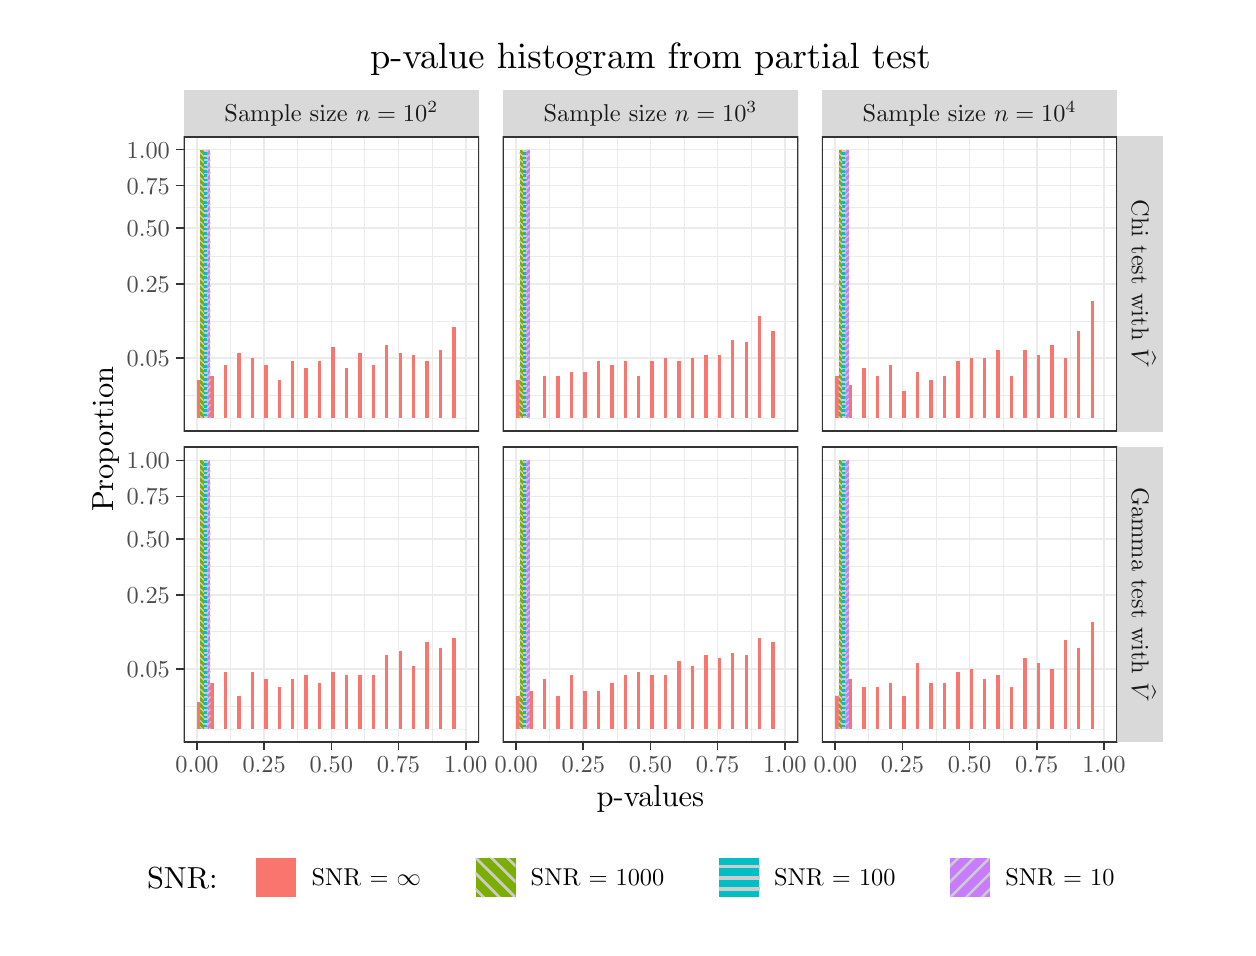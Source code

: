 % Created by tikzDevice version 0.12.3.1 on 2022-11-07 16:14:56
% !TEX encoding = UTF-8 Unicode
\begin{tikzpicture}[x=1pt,y=1pt]
\definecolor{fillColor}{RGB}{255,255,255}
\path[use as bounding box,fill=fillColor,fill opacity=0.00] (0,0) rectangle (433.62,325.21);
\begin{scope}
\path[clip] ( 17.78,  0.00) rectangle (415.84,325.21);
\definecolor{drawColor}{RGB}{255,255,255}
\definecolor{fillColor}{RGB}{255,255,255}

\path[draw=drawColor,line width= 0.6pt,line join=round,line cap=round,fill=fillColor] ( 17.78,  0.00) rectangle (415.84,325.21);
\end{scope}
\begin{scope}
\path[clip] ( 56.34,179.20) rectangle (163.12,285.99);
\definecolor{fillColor}{RGB}{255,255,255}

\path[fill=fillColor] ( 56.34,179.20) rectangle (163.12,285.99);
\definecolor{drawColor}{gray}{0.92}

\path[draw=drawColor,line width= 0.3pt,line join=round] ( 56.34,192.34) --
	(163.12,192.34);

\path[draw=drawColor,line width= 0.3pt,line join=round] ( 56.34,219.18) --
	(163.12,219.18);

\path[draw=drawColor,line width= 0.3pt,line join=round] ( 56.34,242.65) --
	(163.12,242.65);

\path[draw=drawColor,line width= 0.3pt,line join=round] ( 56.34,260.41) --
	(163.12,260.41);

\path[draw=drawColor,line width= 0.3pt,line join=round] ( 56.34,274.63) --
	(163.12,274.63);

\path[draw=drawColor,line width= 0.3pt,line join=round] ( 73.32,179.20) --
	( 73.32,285.99);

\path[draw=drawColor,line width= 0.3pt,line join=round] ( 97.59,179.20) --
	( 97.59,285.99);

\path[draw=drawColor,line width= 0.3pt,line join=round] (121.86,179.20) --
	(121.86,285.99);

\path[draw=drawColor,line width= 0.3pt,line join=round] (146.13,179.20) --
	(146.13,285.99);

\path[draw=drawColor,line width= 0.6pt,line join=round] ( 56.34,205.76) --
	(163.12,205.76);

\path[draw=drawColor,line width= 0.6pt,line join=round] ( 56.34,232.59) --
	(163.12,232.59);

\path[draw=drawColor,line width= 0.6pt,line join=round] ( 56.34,252.70) --
	(163.12,252.70);

\path[draw=drawColor,line width= 0.6pt,line join=round] ( 56.34,268.13) --
	(163.12,268.13);

\path[draw=drawColor,line width= 0.6pt,line join=round] ( 56.34,281.13) --
	(163.12,281.13);

\path[draw=drawColor,line width= 0.6pt,line join=round] ( 61.19,179.20) --
	( 61.19,285.99);

\path[draw=drawColor,line width= 0.6pt,line join=round] ( 85.46,179.20) --
	( 85.46,285.99);

\path[draw=drawColor,line width= 0.6pt,line join=round] (109.73,179.20) --
	(109.73,285.99);

\path[draw=drawColor,line width= 0.6pt,line join=round] (134.00,179.20) --
	(134.00,285.99);

\path[draw=drawColor,line width= 0.6pt,line join=round] (158.27,179.20) --
	(158.27,285.99);
\definecolor{fillColor}{RGB}{248,118,109}

\path[fill=fillColor] ( 61.19,184.05) rectangle ( 62.40,197.78);

\path[fill=fillColor] ( 66.04,184.05) rectangle ( 67.26,199.40);

\path[fill=fillColor] ( 70.90,184.05) rectangle ( 72.11,203.47);

\path[fill=fillColor] ( 75.75,184.05) rectangle ( 76.96,207.83);

\path[fill=fillColor] ( 80.61,184.05) rectangle ( 81.82,205.76);

\path[fill=fillColor] ( 85.46,184.05) rectangle ( 86.67,203.47);

\path[fill=fillColor] ( 90.31,184.05) rectangle ( 91.53,197.78);

\path[fill=fillColor] ( 95.17,184.05) rectangle ( 96.38,204.65);

\path[fill=fillColor] (100.02,184.05) rectangle (101.23,202.22);

\path[fill=fillColor] (104.87,184.05) rectangle (106.09,204.65);

\path[fill=fillColor] (109.73,184.05) rectangle (110.94,209.74);

\path[fill=fillColor] (114.58,184.05) rectangle (115.80,202.22);

\path[fill=fillColor] (119.44,184.05) rectangle (120.65,207.83);

\path[fill=fillColor] (124.29,184.05) rectangle (125.50,203.47);

\path[fill=fillColor] (129.14,184.05) rectangle (130.36,210.64);

\path[fill=fillColor] (134.00,184.05) rectangle (135.21,207.83);

\path[fill=fillColor] (138.85,184.05) rectangle (140.07,206.82);

\path[fill=fillColor] (143.71,184.05) rectangle (144.92,204.65);

\path[fill=fillColor] (148.56,184.05) rectangle (149.77,208.80);

\path[fill=fillColor] (153.41,184.05) rectangle (154.63,216.97);
\definecolor{fillColor}{RGB}{124,174,0}

\path[fill=fillColor] ( 62.40,184.05) rectangle ( 63.62,281.13);

\path[fill=fillColor] ( 67.26,184.05) rectangle ( 68.47,184.05);

\path[fill=fillColor] ( 72.11,184.05) rectangle ( 73.32,184.05);

\path[fill=fillColor] ( 76.96,184.05) rectangle ( 78.18,184.05);

\path[fill=fillColor] ( 81.82,184.05) rectangle ( 83.03,184.05);

\path[fill=fillColor] ( 86.67,184.05) rectangle ( 87.89,184.05);

\path[fill=fillColor] ( 91.53,184.05) rectangle ( 92.74,184.05);

\path[fill=fillColor] ( 96.38,184.05) rectangle ( 97.59,184.05);

\path[fill=fillColor] (101.23,184.05) rectangle (102.45,184.05);

\path[fill=fillColor] (106.09,184.05) rectangle (107.30,184.05);

\path[fill=fillColor] (110.94,184.05) rectangle (112.16,184.05);

\path[fill=fillColor] (115.80,184.05) rectangle (117.01,184.05);

\path[fill=fillColor] (120.65,184.05) rectangle (121.86,184.05);

\path[fill=fillColor] (125.50,184.05) rectangle (126.72,184.05);

\path[fill=fillColor] (130.36,184.05) rectangle (131.57,184.05);

\path[fill=fillColor] (135.21,184.05) rectangle (136.43,184.05);

\path[fill=fillColor] (140.07,184.05) rectangle (141.28,184.05);

\path[fill=fillColor] (144.92,184.05) rectangle (146.13,184.05);

\path[fill=fillColor] (149.77,184.05) rectangle (150.99,184.05);

\path[fill=fillColor] (154.63,184.05) rectangle (155.84,184.05);
\definecolor{fillColor}{RGB}{0,191,196}

\path[fill=fillColor] ( 63.62,184.05) rectangle ( 64.83,281.13);

\path[fill=fillColor] ( 68.47,184.05) rectangle ( 69.68,184.05);

\path[fill=fillColor] ( 73.32,184.05) rectangle ( 74.54,184.05);

\path[fill=fillColor] ( 78.18,184.05) rectangle ( 79.39,184.05);

\path[fill=fillColor] ( 83.03,184.05) rectangle ( 84.25,184.05);

\path[fill=fillColor] ( 87.89,184.05) rectangle ( 89.10,184.05);

\path[fill=fillColor] ( 92.74,184.05) rectangle ( 93.95,184.05);

\path[fill=fillColor] ( 97.59,184.05) rectangle ( 98.81,184.05);

\path[fill=fillColor] (102.45,184.05) rectangle (103.66,184.05);

\path[fill=fillColor] (107.30,184.05) rectangle (108.52,184.05);

\path[fill=fillColor] (112.16,184.05) rectangle (113.37,184.05);

\path[fill=fillColor] (117.01,184.05) rectangle (118.22,184.05);

\path[fill=fillColor] (121.86,184.05) rectangle (123.08,184.05);

\path[fill=fillColor] (126.72,184.05) rectangle (127.93,184.05);

\path[fill=fillColor] (131.57,184.05) rectangle (132.79,184.05);

\path[fill=fillColor] (136.43,184.05) rectangle (137.64,184.05);

\path[fill=fillColor] (141.28,184.05) rectangle (142.49,184.05);

\path[fill=fillColor] (146.13,184.05) rectangle (147.35,184.05);

\path[fill=fillColor] (150.99,184.05) rectangle (152.20,184.05);

\path[fill=fillColor] (155.84,184.05) rectangle (157.05,184.05);
\definecolor{fillColor}{RGB}{199,124,255}

\path[fill=fillColor] ( 64.83,184.05) rectangle ( 66.04,281.13);

\path[fill=fillColor] ( 69.68,184.05) rectangle ( 70.90,184.05);

\path[fill=fillColor] ( 74.54,184.05) rectangle ( 75.75,184.05);

\path[fill=fillColor] ( 79.39,184.05) rectangle ( 80.61,184.05);

\path[fill=fillColor] ( 84.25,184.05) rectangle ( 85.46,184.05);

\path[fill=fillColor] ( 89.10,184.05) rectangle ( 90.31,184.05);

\path[fill=fillColor] ( 93.95,184.05) rectangle ( 95.17,184.05);

\path[fill=fillColor] ( 98.81,184.05) rectangle (100.02,184.05);

\path[fill=fillColor] (103.66,184.05) rectangle (104.87,184.05);

\path[fill=fillColor] (108.52,184.05) rectangle (109.73,184.05);

\path[fill=fillColor] (113.37,184.05) rectangle (114.58,184.05);

\path[fill=fillColor] (118.22,184.05) rectangle (119.44,184.05);

\path[fill=fillColor] (123.08,184.05) rectangle (124.29,184.05);

\path[fill=fillColor] (127.93,184.05) rectangle (129.14,184.05);

\path[fill=fillColor] (132.79,184.05) rectangle (134.00,184.05);

\path[fill=fillColor] (137.64,184.05) rectangle (138.85,184.05);

\path[fill=fillColor] (142.49,184.05) rectangle (143.71,184.05);

\path[fill=fillColor] (147.35,184.05) rectangle (148.56,184.05);

\path[fill=fillColor] (152.20,184.05) rectangle (153.41,184.05);

\path[fill=fillColor] (157.05,184.05) rectangle (158.27,184.05);
\definecolor{drawColor}{gray}{0.80}
\definecolor{fillColor}{gray}{0.80}

\path[draw=drawColor,line width= 0.1pt,line join=round,line cap=rect,fill=fillColor] ( 63.35,184.05) --
	( 62.90,184.05) --
	( 62.40,184.55) --
	( 62.40,185.00) --
	( 63.35,184.05) --
	cycle;

\path[draw=drawColor,line width= 0.1pt,line join=round,line cap=rect,fill=fillColor] ( 63.62,186.05) --
	( 63.62,185.60) --
	( 62.40,186.82) --
	( 62.40,187.27) --
	( 63.62,186.05) --
	cycle;

\path[draw=drawColor,line width= 0.1pt,line join=round,line cap=rect,fill=fillColor] ( 63.62,188.32) --
	( 63.62,187.87) --
	( 62.40,189.08) --
	( 62.40,189.53) --
	( 63.62,188.32) --
	cycle;

\path[draw=drawColor,line width= 0.1pt,line join=round,line cap=rect,fill=fillColor] ( 63.62,190.59) --
	( 63.62,190.13) --
	( 62.40,191.35) --
	( 62.40,191.80) --
	( 63.62,190.59) --
	cycle;

\path[draw=drawColor,line width= 0.1pt,line join=round,line cap=rect,fill=fillColor] ( 63.62,192.85) --
	( 63.62,192.40) --
	( 62.40,193.61) --
	( 62.40,194.06) --
	( 63.62,192.85) --
	cycle;

\path[draw=drawColor,line width= 0.1pt,line join=round,line cap=rect,fill=fillColor] ( 63.62,195.12) --
	( 63.62,194.66) --
	( 62.40,195.88) --
	( 62.40,196.33) --
	( 63.62,195.12) --
	cycle;

\path[draw=drawColor,line width= 0.1pt,line join=round,line cap=rect,fill=fillColor] ( 63.62,197.38) --
	( 63.62,196.93) --
	( 62.40,198.14) --
	( 62.40,198.59) --
	( 63.62,197.38) --
	cycle;

\path[draw=drawColor,line width= 0.1pt,line join=round,line cap=rect,fill=fillColor] ( 63.62,199.65) --
	( 63.62,199.19) --
	( 62.40,200.41) --
	( 62.40,200.86) --
	( 63.62,199.65) --
	cycle;

\path[draw=drawColor,line width= 0.1pt,line join=round,line cap=rect,fill=fillColor] ( 63.62,201.91) --
	( 63.62,201.46) --
	( 62.40,202.67) --
	( 62.40,203.13) --
	( 63.62,201.91) --
	cycle;

\path[draw=drawColor,line width= 0.1pt,line join=round,line cap=rect,fill=fillColor] ( 63.62,204.18) --
	( 63.62,203.72) --
	( 62.40,204.94) --
	( 62.40,205.39) --
	( 63.62,204.18) --
	cycle;

\path[draw=drawColor,line width= 0.1pt,line join=round,line cap=rect,fill=fillColor] ( 63.62,206.44) --
	( 63.62,205.99) --
	( 62.40,207.20) --
	( 62.40,207.66) --
	( 63.62,206.44) --
	cycle;

\path[draw=drawColor,line width= 0.1pt,line join=round,line cap=rect,fill=fillColor] ( 63.62,208.71) --
	( 63.62,208.25) --
	( 62.40,209.47) --
	( 62.40,209.92) --
	( 63.62,208.71) --
	cycle;

\path[draw=drawColor,line width= 0.1pt,line join=round,line cap=rect,fill=fillColor] ( 63.62,210.97) --
	( 63.62,210.52) --
	( 62.40,211.73) --
	( 62.40,212.19) --
	( 63.62,210.97) --
	cycle;

\path[draw=drawColor,line width= 0.1pt,line join=round,line cap=rect,fill=fillColor] ( 63.62,213.24) --
	( 63.62,212.79) --
	( 62.40,214.00) --
	( 62.40,214.45) --
	( 63.62,213.24) --
	cycle;

\path[draw=drawColor,line width= 0.1pt,line join=round,line cap=rect,fill=fillColor] ( 63.62,215.50) --
	( 63.62,215.05) --
	( 62.40,216.26) --
	( 62.40,216.72) --
	( 63.62,215.50) --
	cycle;

\path[draw=drawColor,line width= 0.1pt,line join=round,line cap=rect,fill=fillColor] ( 63.62,217.77) --
	( 63.62,217.32) --
	( 62.40,218.53) --
	( 62.40,218.98) --
	( 63.62,217.77) --
	cycle;

\path[draw=drawColor,line width= 0.1pt,line join=round,line cap=rect,fill=fillColor] ( 63.62,220.03) --
	( 63.62,219.58) --
	( 62.40,220.79) --
	( 62.40,221.25) --
	( 63.62,220.03) --
	cycle;

\path[draw=drawColor,line width= 0.1pt,line join=round,line cap=rect,fill=fillColor] ( 63.62,222.30) --
	( 63.62,221.85) --
	( 62.40,223.06) --
	( 62.40,223.51) --
	( 63.62,222.30) --
	cycle;

\path[draw=drawColor,line width= 0.1pt,line join=round,line cap=rect,fill=fillColor] ( 63.62,224.56) --
	( 63.62,224.11) --
	( 62.40,225.33) --
	( 62.40,225.78) --
	( 63.62,224.56) --
	cycle;

\path[draw=drawColor,line width= 0.1pt,line join=round,line cap=rect,fill=fillColor] ( 63.62,226.83) --
	( 63.62,226.38) --
	( 62.40,227.59) --
	( 62.40,228.04) --
	( 63.62,226.83) --
	cycle;

\path[draw=drawColor,line width= 0.1pt,line join=round,line cap=rect,fill=fillColor] ( 63.62,229.10) --
	( 63.62,228.64) --
	( 62.40,229.86) --
	( 62.40,230.31) --
	( 63.62,229.10) --
	cycle;

\path[draw=drawColor,line width= 0.1pt,line join=round,line cap=rect,fill=fillColor] ( 63.62,231.36) --
	( 63.62,230.91) --
	( 62.40,232.12) --
	( 62.40,232.57) --
	( 63.62,231.36) --
	cycle;

\path[draw=drawColor,line width= 0.1pt,line join=round,line cap=rect,fill=fillColor] ( 63.62,233.63) --
	( 63.62,233.17) --
	( 62.40,234.39) --
	( 62.40,234.84) --
	( 63.62,233.63) --
	cycle;

\path[draw=drawColor,line width= 0.1pt,line join=round,line cap=rect,fill=fillColor] ( 63.62,235.89) --
	( 63.62,235.44) --
	( 62.40,236.65) --
	( 62.40,237.10) --
	( 63.62,235.89) --
	cycle;

\path[draw=drawColor,line width= 0.1pt,line join=round,line cap=rect,fill=fillColor] ( 63.62,238.16) --
	( 63.62,237.70) --
	( 62.40,238.92) --
	( 62.40,239.37) --
	( 63.62,238.16) --
	cycle;

\path[draw=drawColor,line width= 0.1pt,line join=round,line cap=rect,fill=fillColor] ( 63.62,240.42) --
	( 63.62,239.97) --
	( 62.40,241.18) --
	( 62.40,241.64) --
	( 63.62,240.42) --
	cycle;

\path[draw=drawColor,line width= 0.1pt,line join=round,line cap=rect,fill=fillColor] ( 63.62,242.69) --
	( 63.62,242.23) --
	( 62.40,243.45) --
	( 62.40,243.90) --
	( 63.62,242.69) --
	cycle;

\path[draw=drawColor,line width= 0.1pt,line join=round,line cap=rect,fill=fillColor] ( 63.62,244.95) --
	( 63.62,244.50) --
	( 62.40,245.71) --
	( 62.40,246.17) --
	( 63.62,244.95) --
	cycle;

\path[draw=drawColor,line width= 0.1pt,line join=round,line cap=rect,fill=fillColor] ( 63.62,247.22) --
	( 63.62,246.76) --
	( 62.40,247.98) --
	( 62.40,248.43) --
	( 63.62,247.22) --
	cycle;

\path[draw=drawColor,line width= 0.1pt,line join=round,line cap=rect,fill=fillColor] ( 63.62,249.48) --
	( 63.62,249.03) --
	( 62.40,250.24) --
	( 62.40,250.70) --
	( 63.62,249.48) --
	cycle;

\path[draw=drawColor,line width= 0.1pt,line join=round,line cap=rect,fill=fillColor] ( 63.62,251.75) --
	( 63.62,251.30) --
	( 62.40,252.51) --
	( 62.40,252.96) --
	( 63.62,251.75) --
	cycle;

\path[draw=drawColor,line width= 0.1pt,line join=round,line cap=rect,fill=fillColor] ( 63.62,254.01) --
	( 63.62,253.56) --
	( 62.40,254.77) --
	( 62.40,255.23) --
	( 63.62,254.01) --
	cycle;

\path[draw=drawColor,line width= 0.1pt,line join=round,line cap=rect,fill=fillColor] ( 63.62,256.28) --
	( 63.62,255.83) --
	( 62.40,257.04) --
	( 62.40,257.49) --
	( 63.62,256.28) --
	cycle;

\path[draw=drawColor,line width= 0.1pt,line join=round,line cap=rect,fill=fillColor] ( 63.62,258.54) --
	( 63.62,258.09) --
	( 62.40,259.30) --
	( 62.40,259.76) --
	( 63.62,258.54) --
	cycle;

\path[draw=drawColor,line width= 0.1pt,line join=round,line cap=rect,fill=fillColor] ( 63.62,260.81) --
	( 63.62,260.36) --
	( 62.40,261.57) --
	( 62.40,262.02) --
	( 63.62,260.81) --
	cycle;

\path[draw=drawColor,line width= 0.1pt,line join=round,line cap=rect,fill=fillColor] ( 63.62,263.07) --
	( 63.62,262.62) --
	( 62.40,263.84) --
	( 62.40,264.29) --
	( 63.62,263.07) --
	cycle;

\path[draw=drawColor,line width= 0.1pt,line join=round,line cap=rect,fill=fillColor] ( 63.62,265.34) --
	( 63.62,264.89) --
	( 62.40,266.10) --
	( 62.40,266.55) --
	( 63.62,265.34) --
	cycle;

\path[draw=drawColor,line width= 0.1pt,line join=round,line cap=rect,fill=fillColor] ( 63.62,267.61) --
	( 63.62,267.15) --
	( 62.40,268.37) --
	( 62.40,268.82) --
	( 63.62,267.61) --
	cycle;

\path[draw=drawColor,line width= 0.1pt,line join=round,line cap=rect,fill=fillColor] ( 63.62,269.87) --
	( 63.62,269.42) --
	( 62.40,270.63) --
	( 62.40,271.08) --
	( 63.62,269.87) --
	cycle;

\path[draw=drawColor,line width= 0.1pt,line join=round,line cap=rect,fill=fillColor] ( 63.62,272.14) --
	( 63.62,271.68) --
	( 62.40,272.90) --
	( 62.40,273.35) --
	( 63.62,272.14) --
	cycle;

\path[draw=drawColor,line width= 0.1pt,line join=round,line cap=rect,fill=fillColor] ( 63.62,274.40) --
	( 63.62,273.95) --
	( 62.40,275.16) --
	( 62.40,275.61) --
	( 63.62,274.40) --
	cycle;

\path[draw=drawColor,line width= 0.1pt,line join=round,line cap=rect,fill=fillColor] ( 63.62,276.67) --
	( 63.62,276.21) --
	( 62.40,277.43) --
	( 62.40,277.88) --
	( 63.62,276.67) --
	cycle;

\path[draw=drawColor,line width= 0.1pt,line join=round,line cap=rect,fill=fillColor] ( 63.62,278.93) --
	( 63.62,278.48) --
	( 62.40,279.69) --
	( 62.40,280.15) --
	( 63.62,278.93) --
	cycle;

\path[draw=drawColor,line width= 0.1pt,line join=round,line cap=rect,fill=fillColor] ( 63.23,281.13) --
	( 63.62,281.13) --
	( 63.62,280.74) --
	( 63.23,281.13) --
	cycle;

\path[draw=drawColor,line width= 0.1pt,line join=round,line cap=rect,fill=fillColor] ( 64.83,184.70) --
	( 64.83,184.38) --
	( 63.62,184.38) --
	( 63.62,184.70) --
	( 64.83,184.70) --
	cycle;

\path[draw=drawColor,line width= 0.1pt,line join=round,line cap=rect,fill=fillColor] ( 64.83,186.30) --
	( 64.83,185.98) --
	( 63.62,185.98) --
	( 63.62,186.30) --
	( 64.83,186.30) --
	cycle;

\path[draw=drawColor,line width= 0.1pt,line join=round,line cap=rect,fill=fillColor] ( 64.83,187.90) --
	( 64.83,187.58) --
	( 63.62,187.58) --
	( 63.62,187.90) --
	( 64.83,187.90) --
	cycle;

\path[draw=drawColor,line width= 0.1pt,line join=round,line cap=rect,fill=fillColor] ( 64.83,189.50) --
	( 64.83,189.18) --
	( 63.62,189.18) --
	( 63.62,189.50) --
	( 64.83,189.50) --
	cycle;

\path[draw=drawColor,line width= 0.1pt,line join=round,line cap=rect,fill=fillColor] ( 64.83,191.11) --
	( 64.83,190.79) --
	( 63.62,190.79) --
	( 63.62,191.11) --
	( 64.83,191.11) --
	cycle;

\path[draw=drawColor,line width= 0.1pt,line join=round,line cap=rect,fill=fillColor] ( 64.83,192.71) --
	( 64.83,192.39) --
	( 63.62,192.39) --
	( 63.62,192.71) --
	( 64.83,192.71) --
	cycle;

\path[draw=drawColor,line width= 0.1pt,line join=round,line cap=rect,fill=fillColor] ( 64.83,194.31) --
	( 64.83,193.99) --
	( 63.62,193.99) --
	( 63.62,194.31) --
	( 64.83,194.31) --
	cycle;

\path[draw=drawColor,line width= 0.1pt,line join=round,line cap=rect,fill=fillColor] ( 64.83,195.91) --
	( 64.83,195.59) --
	( 63.62,195.59) --
	( 63.62,195.91) --
	( 64.83,195.91) --
	cycle;

\path[draw=drawColor,line width= 0.1pt,line join=round,line cap=rect,fill=fillColor] ( 64.83,197.51) --
	( 64.83,197.19) --
	( 63.62,197.19) --
	( 63.62,197.51) --
	( 64.83,197.51) --
	cycle;

\path[draw=drawColor,line width= 0.1pt,line join=round,line cap=rect,fill=fillColor] ( 64.83,199.12) --
	( 64.83,198.79) --
	( 63.62,198.79) --
	( 63.62,199.12) --
	( 64.83,199.12) --
	cycle;

\path[draw=drawColor,line width= 0.1pt,line join=round,line cap=rect,fill=fillColor] ( 64.83,200.72) --
	( 64.83,200.40) --
	( 63.62,200.40) --
	( 63.62,200.72) --
	( 64.83,200.72) --
	cycle;

\path[draw=drawColor,line width= 0.1pt,line join=round,line cap=rect,fill=fillColor] ( 64.83,202.32) --
	( 64.83,202.00) --
	( 63.62,202.00) --
	( 63.62,202.32) --
	( 64.83,202.32) --
	cycle;

\path[draw=drawColor,line width= 0.1pt,line join=round,line cap=rect,fill=fillColor] ( 64.83,203.92) --
	( 64.83,203.60) --
	( 63.62,203.60) --
	( 63.62,203.92) --
	( 64.83,203.92) --
	cycle;

\path[draw=drawColor,line width= 0.1pt,line join=round,line cap=rect,fill=fillColor] ( 64.83,205.52) --
	( 64.83,205.20) --
	( 63.62,205.20) --
	( 63.62,205.52) --
	( 64.83,205.52) --
	cycle;

\path[draw=drawColor,line width= 0.1pt,line join=round,line cap=rect,fill=fillColor] ( 64.83,207.12) --
	( 64.83,206.80) --
	( 63.62,206.80) --
	( 63.62,207.12) --
	( 64.83,207.12) --
	cycle;

\path[draw=drawColor,line width= 0.1pt,line join=round,line cap=rect,fill=fillColor] ( 64.83,208.73) --
	( 64.83,208.41) --
	( 63.62,208.41) --
	( 63.62,208.73) --
	( 64.83,208.73) --
	cycle;

\path[draw=drawColor,line width= 0.1pt,line join=round,line cap=rect,fill=fillColor] ( 64.83,210.33) --
	( 64.83,210.01) --
	( 63.62,210.01) --
	( 63.62,210.33) --
	( 64.83,210.33) --
	cycle;

\path[draw=drawColor,line width= 0.1pt,line join=round,line cap=rect,fill=fillColor] ( 64.83,211.93) --
	( 64.83,211.61) --
	( 63.62,211.61) --
	( 63.62,211.93) --
	( 64.83,211.93) --
	cycle;

\path[draw=drawColor,line width= 0.1pt,line join=round,line cap=rect,fill=fillColor] ( 64.83,213.53) --
	( 64.83,213.21) --
	( 63.62,213.21) --
	( 63.62,213.53) --
	( 64.83,213.53) --
	cycle;

\path[draw=drawColor,line width= 0.1pt,line join=round,line cap=rect,fill=fillColor] ( 64.83,215.13) --
	( 64.83,214.81) --
	( 63.62,214.81) --
	( 63.62,215.13) --
	( 64.83,215.13) --
	cycle;

\path[draw=drawColor,line width= 0.1pt,line join=round,line cap=rect,fill=fillColor] ( 64.83,216.73) --
	( 64.83,216.41) --
	( 63.62,216.41) --
	( 63.62,216.73) --
	( 64.83,216.73) --
	cycle;

\path[draw=drawColor,line width= 0.1pt,line join=round,line cap=rect,fill=fillColor] ( 64.83,218.34) --
	( 64.83,218.02) --
	( 63.62,218.02) --
	( 63.62,218.34) --
	( 64.83,218.34) --
	cycle;

\path[draw=drawColor,line width= 0.1pt,line join=round,line cap=rect,fill=fillColor] ( 64.83,219.94) --
	( 64.83,219.62) --
	( 63.62,219.62) --
	( 63.62,219.94) --
	( 64.83,219.94) --
	cycle;

\path[draw=drawColor,line width= 0.1pt,line join=round,line cap=rect,fill=fillColor] ( 64.83,221.54) --
	( 64.83,221.22) --
	( 63.62,221.22) --
	( 63.62,221.54) --
	( 64.83,221.54) --
	cycle;

\path[draw=drawColor,line width= 0.1pt,line join=round,line cap=rect,fill=fillColor] ( 64.83,223.14) --
	( 64.83,222.82) --
	( 63.62,222.82) --
	( 63.62,223.14) --
	( 64.83,223.14) --
	cycle;

\path[draw=drawColor,line width= 0.1pt,line join=round,line cap=rect,fill=fillColor] ( 64.83,224.74) --
	( 64.83,224.42) --
	( 63.62,224.42) --
	( 63.62,224.74) --
	( 64.83,224.74) --
	cycle;

\path[draw=drawColor,line width= 0.1pt,line join=round,line cap=rect,fill=fillColor] ( 64.83,226.35) --
	( 64.83,226.03) --
	( 63.62,226.03) --
	( 63.62,226.35) --
	( 64.83,226.35) --
	cycle;

\path[draw=drawColor,line width= 0.1pt,line join=round,line cap=rect,fill=fillColor] ( 64.83,227.95) --
	( 64.83,227.63) --
	( 63.62,227.63) --
	( 63.62,227.95) --
	( 64.83,227.95) --
	cycle;

\path[draw=drawColor,line width= 0.1pt,line join=round,line cap=rect,fill=fillColor] ( 64.83,229.55) --
	( 64.83,229.23) --
	( 63.62,229.23) --
	( 63.62,229.55) --
	( 64.83,229.55) --
	cycle;

\path[draw=drawColor,line width= 0.1pt,line join=round,line cap=rect,fill=fillColor] ( 64.83,231.15) --
	( 64.83,230.83) --
	( 63.62,230.83) --
	( 63.62,231.15) --
	( 64.83,231.15) --
	cycle;

\path[draw=drawColor,line width= 0.1pt,line join=round,line cap=rect,fill=fillColor] ( 64.83,232.75) --
	( 64.83,232.43) --
	( 63.62,232.43) --
	( 63.62,232.75) --
	( 64.83,232.75) --
	cycle;

\path[draw=drawColor,line width= 0.1pt,line join=round,line cap=rect,fill=fillColor] ( 64.83,234.35) --
	( 64.83,234.03) --
	( 63.62,234.03) --
	( 63.62,234.35) --
	( 64.83,234.35) --
	cycle;

\path[draw=drawColor,line width= 0.1pt,line join=round,line cap=rect,fill=fillColor] ( 64.83,235.96) --
	( 64.83,235.64) --
	( 63.62,235.64) --
	( 63.62,235.96) --
	( 64.83,235.96) --
	cycle;

\path[draw=drawColor,line width= 0.1pt,line join=round,line cap=rect,fill=fillColor] ( 64.83,237.56) --
	( 64.83,237.24) --
	( 63.62,237.24) --
	( 63.62,237.56) --
	( 64.83,237.56) --
	cycle;

\path[draw=drawColor,line width= 0.1pt,line join=round,line cap=rect,fill=fillColor] ( 64.83,239.16) --
	( 64.83,238.84) --
	( 63.62,238.84) --
	( 63.62,239.16) --
	( 64.83,239.16) --
	cycle;

\path[draw=drawColor,line width= 0.1pt,line join=round,line cap=rect,fill=fillColor] ( 64.83,240.76) --
	( 64.83,240.44) --
	( 63.62,240.44) --
	( 63.62,240.76) --
	( 64.83,240.76) --
	cycle;

\path[draw=drawColor,line width= 0.1pt,line join=round,line cap=rect,fill=fillColor] ( 64.83,242.36) --
	( 64.83,242.04) --
	( 63.62,242.04) --
	( 63.62,242.36) --
	( 64.83,242.36) --
	cycle;

\path[draw=drawColor,line width= 0.1pt,line join=round,line cap=rect,fill=fillColor] ( 64.83,243.97) --
	( 64.83,243.65) --
	( 63.62,243.65) --
	( 63.62,243.97) --
	( 64.83,243.97) --
	cycle;

\path[draw=drawColor,line width= 0.1pt,line join=round,line cap=rect,fill=fillColor] ( 64.83,245.57) --
	( 64.83,245.25) --
	( 63.62,245.25) --
	( 63.62,245.57) --
	( 64.83,245.57) --
	cycle;

\path[draw=drawColor,line width= 0.1pt,line join=round,line cap=rect,fill=fillColor] ( 64.83,247.17) --
	( 64.83,246.85) --
	( 63.62,246.85) --
	( 63.62,247.17) --
	( 64.83,247.17) --
	cycle;

\path[draw=drawColor,line width= 0.1pt,line join=round,line cap=rect,fill=fillColor] ( 64.83,248.77) --
	( 64.83,248.45) --
	( 63.62,248.45) --
	( 63.62,248.77) --
	( 64.83,248.77) --
	cycle;

\path[draw=drawColor,line width= 0.1pt,line join=round,line cap=rect,fill=fillColor] ( 64.83,250.37) --
	( 64.83,250.05) --
	( 63.62,250.05) --
	( 63.62,250.37) --
	( 64.83,250.37) --
	cycle;

\path[draw=drawColor,line width= 0.1pt,line join=round,line cap=rect,fill=fillColor] ( 64.83,251.97) --
	( 64.83,251.65) --
	( 63.62,251.65) --
	( 63.62,251.97) --
	( 64.83,251.97) --
	cycle;

\path[draw=drawColor,line width= 0.1pt,line join=round,line cap=rect,fill=fillColor] ( 64.83,253.58) --
	( 64.83,253.26) --
	( 63.62,253.26) --
	( 63.62,253.58) --
	( 64.83,253.58) --
	cycle;

\path[draw=drawColor,line width= 0.1pt,line join=round,line cap=rect,fill=fillColor] ( 64.83,255.18) --
	( 64.83,254.86) --
	( 63.62,254.86) --
	( 63.62,255.18) --
	( 64.83,255.18) --
	cycle;

\path[draw=drawColor,line width= 0.1pt,line join=round,line cap=rect,fill=fillColor] ( 64.83,256.78) --
	( 64.83,256.46) --
	( 63.62,256.46) --
	( 63.62,256.78) --
	( 64.83,256.78) --
	cycle;

\path[draw=drawColor,line width= 0.1pt,line join=round,line cap=rect,fill=fillColor] ( 64.83,258.38) --
	( 64.83,258.06) --
	( 63.62,258.06) --
	( 63.62,258.38) --
	( 64.83,258.38) --
	cycle;

\path[draw=drawColor,line width= 0.1pt,line join=round,line cap=rect,fill=fillColor] ( 64.83,259.98) --
	( 64.83,259.66) --
	( 63.62,259.66) --
	( 63.62,259.98) --
	( 64.83,259.98) --
	cycle;

\path[draw=drawColor,line width= 0.1pt,line join=round,line cap=rect,fill=fillColor] ( 64.83,261.59) --
	( 64.83,261.27) --
	( 63.62,261.27) --
	( 63.62,261.59) --
	( 64.83,261.59) --
	cycle;

\path[draw=drawColor,line width= 0.1pt,line join=round,line cap=rect,fill=fillColor] ( 64.83,263.19) --
	( 64.83,262.87) --
	( 63.62,262.87) --
	( 63.62,263.19) --
	( 64.83,263.19) --
	cycle;

\path[draw=drawColor,line width= 0.1pt,line join=round,line cap=rect,fill=fillColor] ( 64.83,264.79) --
	( 64.83,264.47) --
	( 63.62,264.47) --
	( 63.62,264.79) --
	( 64.83,264.79) --
	cycle;

\path[draw=drawColor,line width= 0.1pt,line join=round,line cap=rect,fill=fillColor] ( 64.83,266.39) --
	( 64.83,266.07) --
	( 63.62,266.07) --
	( 63.62,266.39) --
	( 64.83,266.39) --
	cycle;

\path[draw=drawColor,line width= 0.1pt,line join=round,line cap=rect,fill=fillColor] ( 64.83,267.99) --
	( 64.83,267.67) --
	( 63.62,267.67) --
	( 63.62,267.99) --
	( 64.83,267.99) --
	cycle;

\path[draw=drawColor,line width= 0.1pt,line join=round,line cap=rect,fill=fillColor] ( 64.83,269.59) --
	( 64.83,269.27) --
	( 63.62,269.27) --
	( 63.62,269.59) --
	( 64.83,269.59) --
	cycle;

\path[draw=drawColor,line width= 0.1pt,line join=round,line cap=rect,fill=fillColor] ( 64.83,271.20) --
	( 64.83,270.88) --
	( 63.62,270.88) --
	( 63.62,271.20) --
	( 64.83,271.20) --
	cycle;

\path[draw=drawColor,line width= 0.1pt,line join=round,line cap=rect,fill=fillColor] ( 64.83,272.80) --
	( 64.83,272.48) --
	( 63.62,272.48) --
	( 63.62,272.80) --
	( 64.83,272.80) --
	cycle;

\path[draw=drawColor,line width= 0.1pt,line join=round,line cap=rect,fill=fillColor] ( 64.83,274.40) --
	( 64.83,274.08) --
	( 63.62,274.08) --
	( 63.62,274.40) --
	( 64.83,274.40) --
	cycle;

\path[draw=drawColor,line width= 0.1pt,line join=round,line cap=rect,fill=fillColor] ( 64.83,276.00) --
	( 64.83,275.68) --
	( 63.62,275.68) --
	( 63.62,276.00) --
	( 64.83,276.00) --
	cycle;

\path[draw=drawColor,line width= 0.1pt,line join=round,line cap=rect,fill=fillColor] ( 64.83,277.60) --
	( 64.83,277.28) --
	( 63.62,277.28) --
	( 63.62,277.60) --
	( 64.83,277.60) --
	cycle;

\path[draw=drawColor,line width= 0.1pt,line join=round,line cap=rect,fill=fillColor] ( 64.83,279.21) --
	( 64.83,278.88) --
	( 63.62,278.88) --
	( 63.62,279.21) --
	( 64.83,279.21) --
	cycle;

\path[draw=drawColor,line width= 0.1pt,line join=round,line cap=rect,fill=fillColor] ( 64.83,280.81) --
	( 64.83,280.49) --
	( 63.62,280.49) --
	( 63.62,280.81) --
	( 64.83,280.81) --
	cycle;

\path[draw=drawColor,line width= 0.1pt,line join=round,line cap=rect,fill=fillColor] ( 66.04,184.60) --
	( 66.04,184.15) --
	( 65.95,184.05) --
	( 65.49,184.05) --
	( 66.04,184.60) --
	cycle;

\path[draw=drawColor,line width= 0.1pt,line join=round,line cap=rect,fill=fillColor] ( 66.04,186.87) --
	( 66.04,186.42) --
	( 64.83,185.20) --
	( 64.83,185.65) --
	( 66.04,186.87) --
	cycle;

\path[draw=drawColor,line width= 0.1pt,line join=round,line cap=rect,fill=fillColor] ( 66.04,189.13) --
	( 66.04,188.68) --
	( 64.83,187.47) --
	( 64.83,187.92) --
	( 66.04,189.13) --
	cycle;

\path[draw=drawColor,line width= 0.1pt,line join=round,line cap=rect,fill=fillColor] ( 66.04,191.40) --
	( 66.04,190.95) --
	( 64.83,189.73) --
	( 64.83,190.19) --
	( 66.04,191.40) --
	cycle;

\path[draw=drawColor,line width= 0.1pt,line join=round,line cap=rect,fill=fillColor] ( 66.04,193.66) --
	( 66.04,193.21) --
	( 64.83,192.00) --
	( 64.83,192.45) --
	( 66.04,193.66) --
	cycle;

\path[draw=drawColor,line width= 0.1pt,line join=round,line cap=rect,fill=fillColor] ( 66.04,195.93) --
	( 66.04,195.48) --
	( 64.83,194.26) --
	( 64.83,194.72) --
	( 66.04,195.93) --
	cycle;

\path[draw=drawColor,line width= 0.1pt,line join=round,line cap=rect,fill=fillColor] ( 66.04,198.19) --
	( 66.04,197.74) --
	( 64.83,196.53) --
	( 64.83,196.98) --
	( 66.04,198.19) --
	cycle;

\path[draw=drawColor,line width= 0.1pt,line join=round,line cap=rect,fill=fillColor] ( 66.04,200.46) --
	( 66.04,200.01) --
	( 64.83,198.79) --
	( 64.83,199.25) --
	( 66.04,200.46) --
	cycle;

\path[draw=drawColor,line width= 0.1pt,line join=round,line cap=rect,fill=fillColor] ( 66.04,202.73) --
	( 66.04,202.27) --
	( 64.83,201.06) --
	( 64.83,201.51) --
	( 66.04,202.73) --
	cycle;

\path[draw=drawColor,line width= 0.1pt,line join=round,line cap=rect,fill=fillColor] ( 66.04,204.99) --
	( 66.04,204.54) --
	( 64.83,203.32) --
	( 64.83,203.78) --
	( 66.04,204.99) --
	cycle;

\path[draw=drawColor,line width= 0.1pt,line join=round,line cap=rect,fill=fillColor] ( 66.04,207.26) --
	( 66.04,206.80) --
	( 64.83,205.59) --
	( 64.83,206.04) --
	( 66.04,207.26) --
	cycle;

\path[draw=drawColor,line width= 0.1pt,line join=round,line cap=rect,fill=fillColor] ( 66.04,209.52) --
	( 66.04,209.07) --
	( 64.83,207.85) --
	( 64.83,208.31) --
	( 66.04,209.52) --
	cycle;

\path[draw=drawColor,line width= 0.1pt,line join=round,line cap=rect,fill=fillColor] ( 66.04,211.79) --
	( 66.04,211.33) --
	( 64.83,210.12) --
	( 64.83,210.57) --
	( 66.04,211.79) --
	cycle;

\path[draw=drawColor,line width= 0.1pt,line join=round,line cap=rect,fill=fillColor] ( 66.04,214.05) --
	( 66.04,213.60) --
	( 64.83,212.39) --
	( 64.83,212.84) --
	( 66.04,214.05) --
	cycle;

\path[draw=drawColor,line width= 0.1pt,line join=round,line cap=rect,fill=fillColor] ( 66.04,216.32) --
	( 66.04,215.86) --
	( 64.83,214.65) --
	( 64.83,215.10) --
	( 66.04,216.32) --
	cycle;

\path[draw=drawColor,line width= 0.1pt,line join=round,line cap=rect,fill=fillColor] ( 66.04,218.58) --
	( 66.04,218.13) --
	( 64.83,216.92) --
	( 64.83,217.37) --
	( 66.04,218.58) --
	cycle;

\path[draw=drawColor,line width= 0.1pt,line join=round,line cap=rect,fill=fillColor] ( 66.04,220.85) --
	( 66.04,220.39) --
	( 64.83,219.18) --
	( 64.83,219.63) --
	( 66.04,220.85) --
	cycle;

\path[draw=drawColor,line width= 0.1pt,line join=round,line cap=rect,fill=fillColor] ( 66.04,223.11) --
	( 66.04,222.66) --
	( 64.83,221.45) --
	( 64.83,221.90) --
	( 66.04,223.11) --
	cycle;

\path[draw=drawColor,line width= 0.1pt,line join=round,line cap=rect,fill=fillColor] ( 66.04,225.38) --
	( 66.04,224.93) --
	( 64.83,223.71) --
	( 64.83,224.16) --
	( 66.04,225.38) --
	cycle;

\path[draw=drawColor,line width= 0.1pt,line join=round,line cap=rect,fill=fillColor] ( 66.04,227.64) --
	( 66.04,227.19) --
	( 64.83,225.98) --
	( 64.83,226.43) --
	( 66.04,227.64) --
	cycle;

\path[draw=drawColor,line width= 0.1pt,line join=round,line cap=rect,fill=fillColor] ( 66.04,229.91) --
	( 66.04,229.46) --
	( 64.83,228.24) --
	( 64.83,228.70) --
	( 66.04,229.91) --
	cycle;

\path[draw=drawColor,line width= 0.1pt,line join=round,line cap=rect,fill=fillColor] ( 66.04,232.17) --
	( 66.04,231.72) --
	( 64.83,230.51) --
	( 64.83,230.96) --
	( 66.04,232.17) --
	cycle;

\path[draw=drawColor,line width= 0.1pt,line join=round,line cap=rect,fill=fillColor] ( 66.04,234.44) --
	( 66.04,233.99) --
	( 64.83,232.77) --
	( 64.83,233.23) --
	( 66.04,234.44) --
	cycle;

\path[draw=drawColor,line width= 0.1pt,line join=round,line cap=rect,fill=fillColor] ( 66.04,236.70) --
	( 66.04,236.25) --
	( 64.83,235.04) --
	( 64.83,235.49) --
	( 66.04,236.70) --
	cycle;

\path[draw=drawColor,line width= 0.1pt,line join=round,line cap=rect,fill=fillColor] ( 66.04,238.97) --
	( 66.04,238.52) --
	( 64.83,237.30) --
	( 64.83,237.76) --
	( 66.04,238.97) --
	cycle;

\path[draw=drawColor,line width= 0.1pt,line join=round,line cap=rect,fill=fillColor] ( 66.04,241.24) --
	( 66.04,240.78) --
	( 64.83,239.57) --
	( 64.83,240.02) --
	( 66.04,241.24) --
	cycle;

\path[draw=drawColor,line width= 0.1pt,line join=round,line cap=rect,fill=fillColor] ( 66.04,243.50) --
	( 66.04,243.05) --
	( 64.83,241.83) --
	( 64.83,242.29) --
	( 66.04,243.50) --
	cycle;

\path[draw=drawColor,line width= 0.1pt,line join=round,line cap=rect,fill=fillColor] ( 66.04,245.77) --
	( 66.04,245.31) --
	( 64.83,244.10) --
	( 64.83,244.55) --
	( 66.04,245.77) --
	cycle;

\path[draw=drawColor,line width= 0.1pt,line join=round,line cap=rect,fill=fillColor] ( 66.04,248.03) --
	( 66.04,247.58) --
	( 64.83,246.36) --
	( 64.83,246.82) --
	( 66.04,248.03) --
	cycle;

\path[draw=drawColor,line width= 0.1pt,line join=round,line cap=rect,fill=fillColor] ( 66.04,250.30) --
	( 66.04,249.84) --
	( 64.83,248.63) --
	( 64.83,249.08) --
	( 66.04,250.30) --
	cycle;

\path[draw=drawColor,line width= 0.1pt,line join=round,line cap=rect,fill=fillColor] ( 66.04,252.56) --
	( 66.04,252.11) --
	( 64.83,250.90) --
	( 64.83,251.35) --
	( 66.04,252.56) --
	cycle;

\path[draw=drawColor,line width= 0.1pt,line join=round,line cap=rect,fill=fillColor] ( 66.04,254.83) --
	( 66.04,254.37) --
	( 64.83,253.16) --
	( 64.83,253.61) --
	( 66.04,254.83) --
	cycle;

\path[draw=drawColor,line width= 0.1pt,line join=round,line cap=rect,fill=fillColor] ( 66.04,257.09) --
	( 66.04,256.64) --
	( 64.83,255.43) --
	( 64.83,255.88) --
	( 66.04,257.09) --
	cycle;

\path[draw=drawColor,line width= 0.1pt,line join=round,line cap=rect,fill=fillColor] ( 66.04,259.36) --
	( 66.04,258.90) --
	( 64.83,257.69) --
	( 64.83,258.14) --
	( 66.04,259.36) --
	cycle;

\path[draw=drawColor,line width= 0.1pt,line join=round,line cap=rect,fill=fillColor] ( 66.04,261.62) --
	( 66.04,261.17) --
	( 64.83,259.96) --
	( 64.83,260.41) --
	( 66.04,261.62) --
	cycle;

\path[draw=drawColor,line width= 0.1pt,line join=round,line cap=rect,fill=fillColor] ( 66.04,263.89) --
	( 66.04,263.44) --
	( 64.83,262.22) --
	( 64.83,262.67) --
	( 66.04,263.89) --
	cycle;

\path[draw=drawColor,line width= 0.1pt,line join=round,line cap=rect,fill=fillColor] ( 66.04,266.15) --
	( 66.04,265.70) --
	( 64.83,264.49) --
	( 64.83,264.94) --
	( 66.04,266.15) --
	cycle;

\path[draw=drawColor,line width= 0.1pt,line join=round,line cap=rect,fill=fillColor] ( 66.04,268.42) --
	( 66.04,267.97) --
	( 64.83,266.75) --
	( 64.83,267.21) --
	( 66.04,268.42) --
	cycle;

\path[draw=drawColor,line width= 0.1pt,line join=round,line cap=rect,fill=fillColor] ( 66.04,270.68) --
	( 66.04,270.23) --
	( 64.83,269.02) --
	( 64.83,269.47) --
	( 66.04,270.68) --
	cycle;

\path[draw=drawColor,line width= 0.1pt,line join=round,line cap=rect,fill=fillColor] ( 66.04,272.95) --
	( 66.04,272.50) --
	( 64.83,271.28) --
	( 64.83,271.74) --
	( 66.04,272.95) --
	cycle;

\path[draw=drawColor,line width= 0.1pt,line join=round,line cap=rect,fill=fillColor] ( 66.04,275.21) --
	( 66.04,274.76) --
	( 64.83,273.55) --
	( 64.83,274.00) --
	( 66.04,275.21) --
	cycle;

\path[draw=drawColor,line width= 0.1pt,line join=round,line cap=rect,fill=fillColor] ( 66.04,277.48) --
	( 66.04,277.03) --
	( 64.83,275.81) --
	( 64.83,276.27) --
	( 66.04,277.48) --
	cycle;

\path[draw=drawColor,line width= 0.1pt,line join=round,line cap=rect,fill=fillColor] ( 66.04,279.75) --
	( 66.04,279.29) --
	( 64.83,278.08) --
	( 64.83,278.53) --
	( 66.04,279.75) --
	cycle;

\path[draw=drawColor,line width= 0.1pt,line join=round,line cap=rect,fill=fillColor] ( 65.16,281.13) --
	( 65.62,281.13) --
	( 64.83,280.34) --
	( 64.83,280.80) --
	( 65.16,281.13) --
	cycle;

\path[] ( 61.19,184.05) rectangle ( 62.40,197.78);

\path[] ( 66.04,184.05) rectangle ( 67.26,199.40);

\path[] ( 70.90,184.05) rectangle ( 72.11,203.47);

\path[] ( 75.75,184.05) rectangle ( 76.96,207.83);

\path[] ( 80.61,184.05) rectangle ( 81.82,205.76);

\path[] ( 85.46,184.05) rectangle ( 86.67,203.47);

\path[] ( 90.31,184.05) rectangle ( 91.53,197.78);

\path[] ( 95.17,184.05) rectangle ( 96.38,204.65);

\path[] (100.02,184.05) rectangle (101.23,202.22);

\path[] (104.87,184.05) rectangle (106.09,204.65);

\path[] (109.73,184.05) rectangle (110.94,209.74);

\path[] (114.58,184.05) rectangle (115.80,202.22);

\path[] (119.44,184.05) rectangle (120.65,207.83);

\path[] (124.29,184.05) rectangle (125.50,203.47);

\path[] (129.14,184.05) rectangle (130.36,210.64);

\path[] (134.00,184.05) rectangle (135.21,207.83);

\path[] (138.85,184.05) rectangle (140.07,206.82);

\path[] (143.71,184.05) rectangle (144.92,204.65);

\path[] (148.56,184.05) rectangle (149.77,208.80);

\path[] (153.41,184.05) rectangle (154.63,216.97);

\path[] ( 62.40,184.05) rectangle ( 63.62,281.13);

\path[] ( 67.26,184.05) rectangle ( 68.47,184.05);

\path[] ( 72.11,184.05) rectangle ( 73.32,184.05);

\path[] ( 76.96,184.05) rectangle ( 78.18,184.05);

\path[] ( 81.82,184.05) rectangle ( 83.03,184.05);

\path[] ( 86.67,184.05) rectangle ( 87.89,184.05);

\path[] ( 91.53,184.05) rectangle ( 92.74,184.05);

\path[] ( 96.38,184.05) rectangle ( 97.59,184.05);

\path[] (101.23,184.05) rectangle (102.45,184.05);

\path[] (106.09,184.05) rectangle (107.30,184.05);

\path[] (110.94,184.05) rectangle (112.16,184.05);

\path[] (115.80,184.05) rectangle (117.01,184.05);

\path[] (120.65,184.05) rectangle (121.86,184.05);

\path[] (125.50,184.05) rectangle (126.72,184.05);

\path[] (130.36,184.05) rectangle (131.57,184.05);

\path[] (135.21,184.05) rectangle (136.43,184.05);

\path[] (140.07,184.05) rectangle (141.28,184.05);

\path[] (144.92,184.05) rectangle (146.13,184.05);

\path[] (149.77,184.05) rectangle (150.99,184.05);

\path[] (154.63,184.05) rectangle (155.84,184.05);

\path[] ( 63.62,184.05) rectangle ( 64.83,281.13);

\path[] ( 68.47,184.05) rectangle ( 69.68,184.05);

\path[] ( 73.32,184.05) rectangle ( 74.54,184.05);

\path[] ( 78.18,184.05) rectangle ( 79.39,184.05);

\path[] ( 83.03,184.05) rectangle ( 84.25,184.05);

\path[] ( 87.89,184.05) rectangle ( 89.10,184.05);

\path[] ( 92.74,184.05) rectangle ( 93.95,184.05);

\path[] ( 97.59,184.05) rectangle ( 98.81,184.05);

\path[] (102.45,184.05) rectangle (103.66,184.05);

\path[] (107.30,184.05) rectangle (108.52,184.05);

\path[] (112.16,184.05) rectangle (113.37,184.05);

\path[] (117.01,184.05) rectangle (118.22,184.05);

\path[] (121.86,184.05) rectangle (123.08,184.05);

\path[] (126.72,184.05) rectangle (127.93,184.05);

\path[] (131.57,184.05) rectangle (132.79,184.05);

\path[] (136.43,184.05) rectangle (137.64,184.05);

\path[] (141.28,184.05) rectangle (142.49,184.05);

\path[] (146.13,184.05) rectangle (147.35,184.05);

\path[] (150.99,184.05) rectangle (152.20,184.05);

\path[] (155.84,184.05) rectangle (157.05,184.05);

\path[] ( 64.83,184.05) rectangle ( 66.04,281.13);

\path[] ( 69.68,184.05) rectangle ( 70.90,184.05);

\path[] ( 74.54,184.05) rectangle ( 75.75,184.05);

\path[] ( 79.39,184.05) rectangle ( 80.61,184.05);

\path[] ( 84.25,184.05) rectangle ( 85.46,184.05);

\path[] ( 89.10,184.05) rectangle ( 90.31,184.05);

\path[] ( 93.95,184.05) rectangle ( 95.17,184.05);

\path[] ( 98.81,184.05) rectangle (100.02,184.05);

\path[] (103.66,184.05) rectangle (104.87,184.05);

\path[] (108.52,184.05) rectangle (109.73,184.05);

\path[] (113.37,184.05) rectangle (114.58,184.05);

\path[] (118.22,184.05) rectangle (119.44,184.05);

\path[] (123.08,184.05) rectangle (124.29,184.05);

\path[] (127.93,184.05) rectangle (129.14,184.05);

\path[] (132.79,184.05) rectangle (134.00,184.05);

\path[] (137.64,184.05) rectangle (138.85,184.05);

\path[] (142.49,184.05) rectangle (143.71,184.05);

\path[] (147.35,184.05) rectangle (148.56,184.05);

\path[] (152.20,184.05) rectangle (153.41,184.05);

\path[] (157.05,184.05) rectangle (158.27,184.05);
\definecolor{drawColor}{gray}{0.20}

\path[draw=drawColor,line width= 1.1pt,line join=round,line cap=round] ( 56.34,179.20) rectangle (163.12,285.99);
\end{scope}
\begin{scope}
\path[clip] ( 56.34, 66.91) rectangle (163.12,173.70);
\definecolor{fillColor}{RGB}{255,255,255}

\path[fill=fillColor] ( 56.34, 66.91) rectangle (163.12,173.70);
\definecolor{drawColor}{gray}{0.92}

\path[draw=drawColor,line width= 0.3pt,line join=round] ( 56.34, 80.06) --
	(163.12, 80.06);

\path[draw=drawColor,line width= 0.3pt,line join=round] ( 56.34,106.89) --
	(163.12,106.89);

\path[draw=drawColor,line width= 0.3pt,line join=round] ( 56.34,130.36) --
	(163.12,130.36);

\path[draw=drawColor,line width= 0.3pt,line join=round] ( 56.34,148.13) --
	(163.12,148.13);

\path[draw=drawColor,line width= 0.3pt,line join=round] ( 56.34,162.34) --
	(163.12,162.34);

\path[draw=drawColor,line width= 0.3pt,line join=round] ( 73.32, 66.91) --
	( 73.32,173.70);

\path[draw=drawColor,line width= 0.3pt,line join=round] ( 97.59, 66.91) --
	( 97.59,173.70);

\path[draw=drawColor,line width= 0.3pt,line join=round] (121.86, 66.91) --
	(121.86,173.70);

\path[draw=drawColor,line width= 0.3pt,line join=round] (146.13, 66.91) --
	(146.13,173.70);

\path[draw=drawColor,line width= 0.6pt,line join=round] ( 56.34, 93.47) --
	(163.12, 93.47);

\path[draw=drawColor,line width= 0.6pt,line join=round] ( 56.34,120.31) --
	(163.12,120.31);

\path[draw=drawColor,line width= 0.6pt,line join=round] ( 56.34,140.41) --
	(163.12,140.41);

\path[draw=drawColor,line width= 0.6pt,line join=round] ( 56.34,155.84) --
	(163.12,155.84);

\path[draw=drawColor,line width= 0.6pt,line join=round] ( 56.34,168.85) --
	(163.12,168.85);

\path[draw=drawColor,line width= 0.6pt,line join=round] ( 61.19, 66.91) --
	( 61.19,173.70);

\path[draw=drawColor,line width= 0.6pt,line join=round] ( 85.46, 66.91) --
	( 85.46,173.70);

\path[draw=drawColor,line width= 0.6pt,line join=round] (109.73, 66.91) --
	(109.73,173.70);

\path[draw=drawColor,line width= 0.6pt,line join=round] (134.00, 66.91) --
	(134.00,173.70);

\path[draw=drawColor,line width= 0.6pt,line join=round] (158.27, 66.91) --
	(158.27,173.70);
\definecolor{fillColor}{RGB}{248,118,109}

\path[fill=fillColor] ( 61.19, 71.77) rectangle ( 62.40, 81.47);

\path[fill=fillColor] ( 66.04, 71.77) rectangle ( 67.26, 88.58);

\path[fill=fillColor] ( 70.90, 71.77) rectangle ( 72.11, 92.36);

\path[fill=fillColor] ( 75.75, 71.77) rectangle ( 76.96, 83.66);

\path[fill=fillColor] ( 80.61, 71.77) rectangle ( 81.82, 92.36);

\path[fill=fillColor] ( 85.46, 71.77) rectangle ( 86.67, 89.93);

\path[fill=fillColor] ( 90.31, 71.77) rectangle ( 91.53, 87.12);

\path[fill=fillColor] ( 95.17, 71.77) rectangle ( 96.38, 89.93);

\path[fill=fillColor] (100.02, 71.77) rectangle (101.23, 91.18);

\path[fill=fillColor] (104.87, 71.77) rectangle (106.09, 88.58);

\path[fill=fillColor] (109.73, 71.77) rectangle (110.94, 92.36);

\path[fill=fillColor] (114.58, 71.77) rectangle (115.80, 91.18);

\path[fill=fillColor] (119.44, 71.77) rectangle (120.65, 91.18);

\path[fill=fillColor] (124.29, 71.77) rectangle (125.50, 91.18);

\path[fill=fillColor] (129.14, 71.77) rectangle (130.36, 98.35);

\path[fill=fillColor] (134.00, 71.77) rectangle (135.21,100.07);

\path[fill=fillColor] (138.85, 71.77) rectangle (140.07, 94.53);

\path[fill=fillColor] (143.71, 71.77) rectangle (144.92,103.22);

\path[fill=fillColor] (148.56, 71.77) rectangle (149.77,100.89);

\path[fill=fillColor] (153.41, 71.77) rectangle (154.63,104.69);
\definecolor{fillColor}{RGB}{124,174,0}

\path[fill=fillColor] ( 62.40, 71.77) rectangle ( 63.62,168.85);

\path[fill=fillColor] ( 67.26, 71.77) rectangle ( 68.47, 71.77);

\path[fill=fillColor] ( 72.11, 71.77) rectangle ( 73.32, 71.77);

\path[fill=fillColor] ( 76.96, 71.77) rectangle ( 78.18, 71.77);

\path[fill=fillColor] ( 81.82, 71.77) rectangle ( 83.03, 71.77);

\path[fill=fillColor] ( 86.67, 71.77) rectangle ( 87.89, 71.77);

\path[fill=fillColor] ( 91.53, 71.77) rectangle ( 92.74, 71.77);

\path[fill=fillColor] ( 96.38, 71.77) rectangle ( 97.59, 71.77);

\path[fill=fillColor] (101.23, 71.77) rectangle (102.45, 71.77);

\path[fill=fillColor] (106.09, 71.77) rectangle (107.30, 71.77);

\path[fill=fillColor] (110.94, 71.77) rectangle (112.16, 71.77);

\path[fill=fillColor] (115.80, 71.77) rectangle (117.01, 71.77);

\path[fill=fillColor] (120.65, 71.77) rectangle (121.86, 71.77);

\path[fill=fillColor] (125.50, 71.77) rectangle (126.72, 71.77);

\path[fill=fillColor] (130.36, 71.77) rectangle (131.57, 71.77);

\path[fill=fillColor] (135.21, 71.77) rectangle (136.43, 71.77);

\path[fill=fillColor] (140.07, 71.77) rectangle (141.28, 71.77);

\path[fill=fillColor] (144.92, 71.77) rectangle (146.13, 71.77);

\path[fill=fillColor] (149.77, 71.77) rectangle (150.99, 71.77);

\path[fill=fillColor] (154.63, 71.77) rectangle (155.84, 71.77);
\definecolor{fillColor}{RGB}{0,191,196}

\path[fill=fillColor] ( 63.62, 71.77) rectangle ( 64.83,168.85);

\path[fill=fillColor] ( 68.47, 71.77) rectangle ( 69.68, 71.77);

\path[fill=fillColor] ( 73.32, 71.77) rectangle ( 74.54, 71.77);

\path[fill=fillColor] ( 78.18, 71.77) rectangle ( 79.39, 71.77);

\path[fill=fillColor] ( 83.03, 71.77) rectangle ( 84.25, 71.77);

\path[fill=fillColor] ( 87.89, 71.77) rectangle ( 89.10, 71.77);

\path[fill=fillColor] ( 92.74, 71.77) rectangle ( 93.95, 71.77);

\path[fill=fillColor] ( 97.59, 71.77) rectangle ( 98.81, 71.77);

\path[fill=fillColor] (102.45, 71.77) rectangle (103.66, 71.77);

\path[fill=fillColor] (107.30, 71.77) rectangle (108.52, 71.77);

\path[fill=fillColor] (112.16, 71.77) rectangle (113.37, 71.77);

\path[fill=fillColor] (117.01, 71.77) rectangle (118.22, 71.77);

\path[fill=fillColor] (121.86, 71.77) rectangle (123.08, 71.77);

\path[fill=fillColor] (126.72, 71.77) rectangle (127.93, 71.77);

\path[fill=fillColor] (131.57, 71.77) rectangle (132.79, 71.77);

\path[fill=fillColor] (136.43, 71.77) rectangle (137.64, 71.77);

\path[fill=fillColor] (141.28, 71.77) rectangle (142.49, 71.77);

\path[fill=fillColor] (146.13, 71.77) rectangle (147.35, 71.77);

\path[fill=fillColor] (150.99, 71.77) rectangle (152.20, 71.77);

\path[fill=fillColor] (155.84, 71.77) rectangle (157.05, 71.77);
\definecolor{fillColor}{RGB}{199,124,255}

\path[fill=fillColor] ( 64.83, 71.77) rectangle ( 66.04,168.85);

\path[fill=fillColor] ( 69.68, 71.77) rectangle ( 70.90, 71.77);

\path[fill=fillColor] ( 74.54, 71.77) rectangle ( 75.75, 71.77);

\path[fill=fillColor] ( 79.39, 71.77) rectangle ( 80.61, 71.77);

\path[fill=fillColor] ( 84.25, 71.77) rectangle ( 85.46, 71.77);

\path[fill=fillColor] ( 89.10, 71.77) rectangle ( 90.31, 71.77);

\path[fill=fillColor] ( 93.95, 71.77) rectangle ( 95.17, 71.77);

\path[fill=fillColor] ( 98.81, 71.77) rectangle (100.02, 71.77);

\path[fill=fillColor] (103.66, 71.77) rectangle (104.87, 71.77);

\path[fill=fillColor] (108.52, 71.77) rectangle (109.73, 71.77);

\path[fill=fillColor] (113.37, 71.77) rectangle (114.58, 71.77);

\path[fill=fillColor] (118.22, 71.77) rectangle (119.44, 71.77);

\path[fill=fillColor] (123.08, 71.77) rectangle (124.29, 71.77);

\path[fill=fillColor] (127.93, 71.77) rectangle (129.14, 71.77);

\path[fill=fillColor] (132.79, 71.77) rectangle (134.00, 71.77);

\path[fill=fillColor] (137.64, 71.77) rectangle (138.85, 71.77);

\path[fill=fillColor] (142.49, 71.77) rectangle (143.71, 71.77);

\path[fill=fillColor] (147.35, 71.77) rectangle (148.56, 71.77);

\path[fill=fillColor] (152.20, 71.77) rectangle (153.41, 71.77);

\path[fill=fillColor] (157.05, 71.77) rectangle (158.27, 71.77);
\definecolor{drawColor}{gray}{0.80}
\definecolor{fillColor}{gray}{0.80}

\path[draw=drawColor,line width= 0.1pt,line join=round,line cap=rect,fill=fillColor] ( 63.35, 71.77) --
	( 62.90, 71.77) --
	( 62.40, 72.26) --
	( 62.40, 72.72) --
	( 63.35, 71.77) --
	cycle;

\path[draw=drawColor,line width= 0.1pt,line join=round,line cap=rect,fill=fillColor] ( 63.62, 73.77) --
	( 63.62, 73.31) --
	( 62.40, 74.53) --
	( 62.40, 74.98) --
	( 63.62, 73.77) --
	cycle;

\path[draw=drawColor,line width= 0.1pt,line join=round,line cap=rect,fill=fillColor] ( 63.62, 76.03) --
	( 63.62, 75.58) --
	( 62.40, 76.79) --
	( 62.40, 77.25) --
	( 63.62, 76.03) --
	cycle;

\path[draw=drawColor,line width= 0.1pt,line join=round,line cap=rect,fill=fillColor] ( 63.62, 78.30) --
	( 63.62, 77.85) --
	( 62.40, 79.06) --
	( 62.40, 79.51) --
	( 63.62, 78.30) --
	cycle;

\path[draw=drawColor,line width= 0.1pt,line join=round,line cap=rect,fill=fillColor] ( 63.62, 80.56) --
	( 63.62, 80.11) --
	( 62.40, 81.32) --
	( 62.40, 81.78) --
	( 63.62, 80.56) --
	cycle;

\path[draw=drawColor,line width= 0.1pt,line join=round,line cap=rect,fill=fillColor] ( 63.62, 82.83) --
	( 63.62, 82.38) --
	( 62.40, 83.59) --
	( 62.40, 84.04) --
	( 63.62, 82.83) --
	cycle;

\path[draw=drawColor,line width= 0.1pt,line join=round,line cap=rect,fill=fillColor] ( 63.62, 85.09) --
	( 63.62, 84.64) --
	( 62.40, 85.85) --
	( 62.40, 86.31) --
	( 63.62, 85.09) --
	cycle;

\path[draw=drawColor,line width= 0.1pt,line join=round,line cap=rect,fill=fillColor] ( 63.62, 87.36) --
	( 63.62, 86.91) --
	( 62.40, 88.12) --
	( 62.40, 88.57) --
	( 63.62, 87.36) --
	cycle;

\path[draw=drawColor,line width= 0.1pt,line join=round,line cap=rect,fill=fillColor] ( 63.62, 89.62) --
	( 63.62, 89.17) --
	( 62.40, 90.39) --
	( 62.40, 90.84) --
	( 63.62, 89.62) --
	cycle;

\path[draw=drawColor,line width= 0.1pt,line join=round,line cap=rect,fill=fillColor] ( 63.62, 91.89) --
	( 63.62, 91.44) --
	( 62.40, 92.65) --
	( 62.40, 93.10) --
	( 63.62, 91.89) --
	cycle;

\path[draw=drawColor,line width= 0.1pt,line join=round,line cap=rect,fill=fillColor] ( 63.62, 94.16) --
	( 63.62, 93.70) --
	( 62.40, 94.92) --
	( 62.40, 95.37) --
	( 63.62, 94.16) --
	cycle;

\path[draw=drawColor,line width= 0.1pt,line join=round,line cap=rect,fill=fillColor] ( 63.62, 96.42) --
	( 63.62, 95.97) --
	( 62.40, 97.18) --
	( 62.40, 97.63) --
	( 63.62, 96.42) --
	cycle;

\path[draw=drawColor,line width= 0.1pt,line join=round,line cap=rect,fill=fillColor] ( 63.62, 98.69) --
	( 63.62, 98.23) --
	( 62.40, 99.45) --
	( 62.40, 99.90) --
	( 63.62, 98.69) --
	cycle;

\path[draw=drawColor,line width= 0.1pt,line join=round,line cap=rect,fill=fillColor] ( 63.62,100.95) --
	( 63.62,100.50) --
	( 62.40,101.71) --
	( 62.40,102.16) --
	( 63.62,100.95) --
	cycle;

\path[draw=drawColor,line width= 0.1pt,line join=round,line cap=rect,fill=fillColor] ( 63.62,103.22) --
	( 63.62,102.76) --
	( 62.40,103.98) --
	( 62.40,104.43) --
	( 63.62,103.22) --
	cycle;

\path[draw=drawColor,line width= 0.1pt,line join=round,line cap=rect,fill=fillColor] ( 63.62,105.48) --
	( 63.62,105.03) --
	( 62.40,106.24) --
	( 62.40,106.70) --
	( 63.62,105.48) --
	cycle;

\path[draw=drawColor,line width= 0.1pt,line join=round,line cap=rect,fill=fillColor] ( 63.62,107.75) --
	( 63.62,107.29) --
	( 62.40,108.51) --
	( 62.40,108.96) --
	( 63.62,107.75) --
	cycle;

\path[draw=drawColor,line width= 0.1pt,line join=round,line cap=rect,fill=fillColor] ( 63.62,110.01) --
	( 63.62,109.56) --
	( 62.40,110.77) --
	( 62.40,111.23) --
	( 63.62,110.01) --
	cycle;

\path[draw=drawColor,line width= 0.1pt,line join=round,line cap=rect,fill=fillColor] ( 63.62,112.28) --
	( 63.62,111.82) --
	( 62.40,113.04) --
	( 62.40,113.49) --
	( 63.62,112.28) --
	cycle;

\path[draw=drawColor,line width= 0.1pt,line join=round,line cap=rect,fill=fillColor] ( 63.62,114.54) --
	( 63.62,114.09) --
	( 62.40,115.30) --
	( 62.40,115.76) --
	( 63.62,114.54) --
	cycle;

\path[draw=drawColor,line width= 0.1pt,line join=round,line cap=rect,fill=fillColor] ( 63.62,116.81) --
	( 63.62,116.36) --
	( 62.40,117.57) --
	( 62.40,118.02) --
	( 63.62,116.81) --
	cycle;

\path[draw=drawColor,line width= 0.1pt,line join=round,line cap=rect,fill=fillColor] ( 63.62,119.07) --
	( 63.62,118.62) --
	( 62.40,119.83) --
	( 62.40,120.29) --
	( 63.62,119.07) --
	cycle;

\path[draw=drawColor,line width= 0.1pt,line join=round,line cap=rect,fill=fillColor] ( 63.62,121.34) --
	( 63.62,120.89) --
	( 62.40,122.10) --
	( 62.40,122.55) --
	( 63.62,121.34) --
	cycle;

\path[draw=drawColor,line width= 0.1pt,line join=round,line cap=rect,fill=fillColor] ( 63.62,123.60) --
	( 63.62,123.15) --
	( 62.40,124.36) --
	( 62.40,124.82) --
	( 63.62,123.60) --
	cycle;

\path[draw=drawColor,line width= 0.1pt,line join=round,line cap=rect,fill=fillColor] ( 63.62,125.87) --
	( 63.62,125.42) --
	( 62.40,126.63) --
	( 62.40,127.08) --
	( 63.62,125.87) --
	cycle;

\path[draw=drawColor,line width= 0.1pt,line join=round,line cap=rect,fill=fillColor] ( 63.62,128.13) --
	( 63.62,127.68) --
	( 62.40,128.90) --
	( 62.40,129.35) --
	( 63.62,128.13) --
	cycle;

\path[draw=drawColor,line width= 0.1pt,line join=round,line cap=rect,fill=fillColor] ( 63.62,130.40) --
	( 63.62,129.95) --
	( 62.40,131.16) --
	( 62.40,131.61) --
	( 63.62,130.40) --
	cycle;

\path[draw=drawColor,line width= 0.1pt,line join=round,line cap=rect,fill=fillColor] ( 63.62,132.67) --
	( 63.62,132.21) --
	( 62.40,133.43) --
	( 62.40,133.88) --
	( 63.62,132.67) --
	cycle;

\path[draw=drawColor,line width= 0.1pt,line join=round,line cap=rect,fill=fillColor] ( 63.62,134.93) --
	( 63.62,134.48) --
	( 62.40,135.69) --
	( 62.40,136.14) --
	( 63.62,134.93) --
	cycle;

\path[draw=drawColor,line width= 0.1pt,line join=round,line cap=rect,fill=fillColor] ( 63.62,137.20) --
	( 63.62,136.74) --
	( 62.40,137.96) --
	( 62.40,138.41) --
	( 63.62,137.20) --
	cycle;

\path[draw=drawColor,line width= 0.1pt,line join=round,line cap=rect,fill=fillColor] ( 63.62,139.46) --
	( 63.62,139.01) --
	( 62.40,140.22) --
	( 62.40,140.67) --
	( 63.62,139.46) --
	cycle;

\path[draw=drawColor,line width= 0.1pt,line join=round,line cap=rect,fill=fillColor] ( 63.62,141.73) --
	( 63.62,141.27) --
	( 62.40,142.49) --
	( 62.40,142.94) --
	( 63.62,141.73) --
	cycle;

\path[draw=drawColor,line width= 0.1pt,line join=round,line cap=rect,fill=fillColor] ( 63.62,143.99) --
	( 63.62,143.54) --
	( 62.40,144.75) --
	( 62.40,145.21) --
	( 63.62,143.99) --
	cycle;

\path[draw=drawColor,line width= 0.1pt,line join=round,line cap=rect,fill=fillColor] ( 63.62,146.26) --
	( 63.62,145.80) --
	( 62.40,147.02) --
	( 62.40,147.47) --
	( 63.62,146.26) --
	cycle;

\path[draw=drawColor,line width= 0.1pt,line join=round,line cap=rect,fill=fillColor] ( 63.62,148.52) --
	( 63.62,148.07) --
	( 62.40,149.28) --
	( 62.40,149.74) --
	( 63.62,148.52) --
	cycle;

\path[draw=drawColor,line width= 0.1pt,line join=round,line cap=rect,fill=fillColor] ( 63.62,150.79) --
	( 63.62,150.33) --
	( 62.40,151.55) --
	( 62.40,152.00) --
	( 63.62,150.79) --
	cycle;

\path[draw=drawColor,line width= 0.1pt,line join=round,line cap=rect,fill=fillColor] ( 63.62,153.05) --
	( 63.62,152.60) --
	( 62.40,153.81) --
	( 62.40,154.27) --
	( 63.62,153.05) --
	cycle;

\path[draw=drawColor,line width= 0.1pt,line join=round,line cap=rect,fill=fillColor] ( 63.62,155.32) --
	( 63.62,154.87) --
	( 62.40,156.08) --
	( 62.40,156.53) --
	( 63.62,155.32) --
	cycle;

\path[draw=drawColor,line width= 0.1pt,line join=round,line cap=rect,fill=fillColor] ( 63.62,157.58) --
	( 63.62,157.13) --
	( 62.40,158.34) --
	( 62.40,158.80) --
	( 63.62,157.58) --
	cycle;

\path[draw=drawColor,line width= 0.1pt,line join=round,line cap=rect,fill=fillColor] ( 63.62,159.85) --
	( 63.62,159.40) --
	( 62.40,160.61) --
	( 62.40,161.06) --
	( 63.62,159.85) --
	cycle;

\path[draw=drawColor,line width= 0.1pt,line join=round,line cap=rect,fill=fillColor] ( 63.62,162.11) --
	( 63.62,161.66) --
	( 62.40,162.87) --
	( 62.40,163.33) --
	( 63.62,162.11) --
	cycle;

\path[draw=drawColor,line width= 0.1pt,line join=round,line cap=rect,fill=fillColor] ( 63.62,164.38) --
	( 63.62,163.93) --
	( 62.40,165.14) --
	( 62.40,165.59) --
	( 63.62,164.38) --
	cycle;

\path[draw=drawColor,line width= 0.1pt,line join=round,line cap=rect,fill=fillColor] ( 63.62,166.64) --
	( 63.62,166.19) --
	( 62.40,167.41) --
	( 62.40,167.86) --
	( 63.62,166.64) --
	cycle;

\path[draw=drawColor,line width= 0.1pt,line join=round,line cap=rect,fill=fillColor] ( 63.23,168.85) --
	( 63.62,168.85) --
	( 63.62,168.46) --
	( 63.23,168.85) --
	cycle;

\path[draw=drawColor,line width= 0.1pt,line join=round,line cap=rect,fill=fillColor] ( 64.83, 72.41) --
	( 64.83, 72.09) --
	( 63.62, 72.09) --
	( 63.62, 72.41) --
	( 64.83, 72.41) --
	cycle;

\path[draw=drawColor,line width= 0.1pt,line join=round,line cap=rect,fill=fillColor] ( 64.83, 74.01) --
	( 64.83, 73.69) --
	( 63.62, 73.69) --
	( 63.62, 74.01) --
	( 64.83, 74.01) --
	cycle;

\path[draw=drawColor,line width= 0.1pt,line join=round,line cap=rect,fill=fillColor] ( 64.83, 75.62) --
	( 64.83, 75.29) --
	( 63.62, 75.29) --
	( 63.62, 75.62) --
	( 64.83, 75.62) --
	cycle;

\path[draw=drawColor,line width= 0.1pt,line join=round,line cap=rect,fill=fillColor] ( 64.83, 77.22) --
	( 64.83, 76.90) --
	( 63.62, 76.90) --
	( 63.62, 77.22) --
	( 64.83, 77.22) --
	cycle;

\path[draw=drawColor,line width= 0.1pt,line join=round,line cap=rect,fill=fillColor] ( 64.83, 78.82) --
	( 64.83, 78.50) --
	( 63.62, 78.50) --
	( 63.62, 78.82) --
	( 64.83, 78.82) --
	cycle;

\path[draw=drawColor,line width= 0.1pt,line join=round,line cap=rect,fill=fillColor] ( 64.83, 80.42) --
	( 64.83, 80.10) --
	( 63.62, 80.10) --
	( 63.62, 80.42) --
	( 64.83, 80.42) --
	cycle;

\path[draw=drawColor,line width= 0.1pt,line join=round,line cap=rect,fill=fillColor] ( 64.83, 82.02) --
	( 64.83, 81.70) --
	( 63.62, 81.70) --
	( 63.62, 82.02) --
	( 64.83, 82.02) --
	cycle;

\path[draw=drawColor,line width= 0.1pt,line join=round,line cap=rect,fill=fillColor] ( 64.83, 83.62) --
	( 64.83, 83.30) --
	( 63.62, 83.30) --
	( 63.62, 83.62) --
	( 64.83, 83.62) --
	cycle;

\path[draw=drawColor,line width= 0.1pt,line join=round,line cap=rect,fill=fillColor] ( 64.83, 85.23) --
	( 64.83, 84.91) --
	( 63.62, 84.91) --
	( 63.62, 85.23) --
	( 64.83, 85.23) --
	cycle;

\path[draw=drawColor,line width= 0.1pt,line join=round,line cap=rect,fill=fillColor] ( 64.83, 86.83) --
	( 64.83, 86.51) --
	( 63.62, 86.51) --
	( 63.62, 86.83) --
	( 64.83, 86.83) --
	cycle;

\path[draw=drawColor,line width= 0.1pt,line join=round,line cap=rect,fill=fillColor] ( 64.83, 88.43) --
	( 64.83, 88.11) --
	( 63.62, 88.11) --
	( 63.62, 88.43) --
	( 64.83, 88.43) --
	cycle;

\path[draw=drawColor,line width= 0.1pt,line join=round,line cap=rect,fill=fillColor] ( 64.83, 90.03) --
	( 64.83, 89.71) --
	( 63.62, 89.71) --
	( 63.62, 90.03) --
	( 64.83, 90.03) --
	cycle;

\path[draw=drawColor,line width= 0.1pt,line join=round,line cap=rect,fill=fillColor] ( 64.83, 91.63) --
	( 64.83, 91.31) --
	( 63.62, 91.31) --
	( 63.62, 91.63) --
	( 64.83, 91.63) --
	cycle;

\path[draw=drawColor,line width= 0.1pt,line join=round,line cap=rect,fill=fillColor] ( 64.83, 93.24) --
	( 64.83, 92.91) --
	( 63.62, 92.91) --
	( 63.62, 93.24) --
	( 64.83, 93.24) --
	cycle;

\path[draw=drawColor,line width= 0.1pt,line join=round,line cap=rect,fill=fillColor] ( 64.83, 94.84) --
	( 64.83, 94.52) --
	( 63.62, 94.52) --
	( 63.62, 94.84) --
	( 64.83, 94.84) --
	cycle;

\path[draw=drawColor,line width= 0.1pt,line join=round,line cap=rect,fill=fillColor] ( 64.83, 96.44) --
	( 64.83, 96.12) --
	( 63.62, 96.12) --
	( 63.62, 96.44) --
	( 64.83, 96.44) --
	cycle;

\path[draw=drawColor,line width= 0.1pt,line join=round,line cap=rect,fill=fillColor] ( 64.83, 98.04) --
	( 64.83, 97.72) --
	( 63.62, 97.72) --
	( 63.62, 98.04) --
	( 64.83, 98.04) --
	cycle;

\path[draw=drawColor,line width= 0.1pt,line join=round,line cap=rect,fill=fillColor] ( 64.83, 99.64) --
	( 64.83, 99.32) --
	( 63.62, 99.32) --
	( 63.62, 99.64) --
	( 64.83, 99.64) --
	cycle;

\path[draw=drawColor,line width= 0.1pt,line join=round,line cap=rect,fill=fillColor] ( 64.83,101.24) --
	( 64.83,100.92) --
	( 63.62,100.92) --
	( 63.62,101.24) --
	( 64.83,101.24) --
	cycle;

\path[draw=drawColor,line width= 0.1pt,line join=round,line cap=rect,fill=fillColor] ( 64.83,102.85) --
	( 64.83,102.53) --
	( 63.62,102.53) --
	( 63.62,102.85) --
	( 64.83,102.85) --
	cycle;

\path[draw=drawColor,line width= 0.1pt,line join=round,line cap=rect,fill=fillColor] ( 64.83,104.45) --
	( 64.83,104.13) --
	( 63.62,104.13) --
	( 63.62,104.45) --
	( 64.83,104.45) --
	cycle;

\path[draw=drawColor,line width= 0.1pt,line join=round,line cap=rect,fill=fillColor] ( 64.83,106.05) --
	( 64.83,105.73) --
	( 63.62,105.73) --
	( 63.62,106.05) --
	( 64.83,106.05) --
	cycle;

\path[draw=drawColor,line width= 0.1pt,line join=round,line cap=rect,fill=fillColor] ( 64.83,107.65) --
	( 64.83,107.33) --
	( 63.62,107.33) --
	( 63.62,107.65) --
	( 64.83,107.65) --
	cycle;

\path[draw=drawColor,line width= 0.1pt,line join=round,line cap=rect,fill=fillColor] ( 64.83,109.25) --
	( 64.83,108.93) --
	( 63.62,108.93) --
	( 63.62,109.25) --
	( 64.83,109.25) --
	cycle;

\path[draw=drawColor,line width= 0.1pt,line join=round,line cap=rect,fill=fillColor] ( 64.83,110.86) --
	( 64.83,110.53) --
	( 63.62,110.53) --
	( 63.62,110.86) --
	( 64.83,110.86) --
	cycle;

\path[draw=drawColor,line width= 0.1pt,line join=round,line cap=rect,fill=fillColor] ( 64.83,112.46) --
	( 64.83,112.14) --
	( 63.62,112.14) --
	( 63.62,112.46) --
	( 64.83,112.46) --
	cycle;

\path[draw=drawColor,line width= 0.1pt,line join=round,line cap=rect,fill=fillColor] ( 64.83,114.06) --
	( 64.83,113.74) --
	( 63.62,113.74) --
	( 63.62,114.06) --
	( 64.83,114.06) --
	cycle;

\path[draw=drawColor,line width= 0.1pt,line join=round,line cap=rect,fill=fillColor] ( 64.83,115.66) --
	( 64.83,115.34) --
	( 63.62,115.34) --
	( 63.62,115.66) --
	( 64.83,115.66) --
	cycle;

\path[draw=drawColor,line width= 0.1pt,line join=round,line cap=rect,fill=fillColor] ( 64.83,117.26) --
	( 64.83,116.94) --
	( 63.62,116.94) --
	( 63.62,117.26) --
	( 64.83,117.26) --
	cycle;

\path[draw=drawColor,line width= 0.1pt,line join=round,line cap=rect,fill=fillColor] ( 64.83,118.86) --
	( 64.83,118.54) --
	( 63.62,118.54) --
	( 63.62,118.86) --
	( 64.83,118.86) --
	cycle;

\path[draw=drawColor,line width= 0.1pt,line join=round,line cap=rect,fill=fillColor] ( 64.83,120.47) --
	( 64.83,120.15) --
	( 63.62,120.15) --
	( 63.62,120.47) --
	( 64.83,120.47) --
	cycle;

\path[draw=drawColor,line width= 0.1pt,line join=round,line cap=rect,fill=fillColor] ( 64.83,122.07) --
	( 64.83,121.75) --
	( 63.62,121.75) --
	( 63.62,122.07) --
	( 64.83,122.07) --
	cycle;

\path[draw=drawColor,line width= 0.1pt,line join=round,line cap=rect,fill=fillColor] ( 64.83,123.67) --
	( 64.83,123.35) --
	( 63.62,123.35) --
	( 63.62,123.67) --
	( 64.83,123.67) --
	cycle;

\path[draw=drawColor,line width= 0.1pt,line join=round,line cap=rect,fill=fillColor] ( 64.83,125.27) --
	( 64.83,124.95) --
	( 63.62,124.95) --
	( 63.62,125.27) --
	( 64.83,125.27) --
	cycle;

\path[draw=drawColor,line width= 0.1pt,line join=round,line cap=rect,fill=fillColor] ( 64.83,126.87) --
	( 64.83,126.55) --
	( 63.62,126.55) --
	( 63.62,126.87) --
	( 64.83,126.87) --
	cycle;

\path[draw=drawColor,line width= 0.1pt,line join=round,line cap=rect,fill=fillColor] ( 64.83,128.47) --
	( 64.83,128.15) --
	( 63.62,128.15) --
	( 63.62,128.47) --
	( 64.83,128.47) --
	cycle;

\path[draw=drawColor,line width= 0.1pt,line join=round,line cap=rect,fill=fillColor] ( 64.83,130.08) --
	( 64.83,129.76) --
	( 63.62,129.76) --
	( 63.62,130.08) --
	( 64.83,130.08) --
	cycle;

\path[draw=drawColor,line width= 0.1pt,line join=round,line cap=rect,fill=fillColor] ( 64.83,131.68) --
	( 64.83,131.36) --
	( 63.62,131.36) --
	( 63.62,131.68) --
	( 64.83,131.68) --
	cycle;

\path[draw=drawColor,line width= 0.1pt,line join=round,line cap=rect,fill=fillColor] ( 64.83,133.28) --
	( 64.83,132.96) --
	( 63.62,132.96) --
	( 63.62,133.28) --
	( 64.83,133.28) --
	cycle;

\path[draw=drawColor,line width= 0.1pt,line join=round,line cap=rect,fill=fillColor] ( 64.83,134.88) --
	( 64.83,134.56) --
	( 63.62,134.56) --
	( 63.62,134.88) --
	( 64.83,134.88) --
	cycle;

\path[draw=drawColor,line width= 0.1pt,line join=round,line cap=rect,fill=fillColor] ( 64.83,136.48) --
	( 64.83,136.16) --
	( 63.62,136.16) --
	( 63.62,136.48) --
	( 64.83,136.48) --
	cycle;

\path[draw=drawColor,line width= 0.1pt,line join=round,line cap=rect,fill=fillColor] ( 64.83,138.09) --
	( 64.83,137.77) --
	( 63.62,137.77) --
	( 63.62,138.09) --
	( 64.83,138.09) --
	cycle;

\path[draw=drawColor,line width= 0.1pt,line join=round,line cap=rect,fill=fillColor] ( 64.83,139.69) --
	( 64.83,139.37) --
	( 63.62,139.37) --
	( 63.62,139.69) --
	( 64.83,139.69) --
	cycle;

\path[draw=drawColor,line width= 0.1pt,line join=round,line cap=rect,fill=fillColor] ( 64.83,141.29) --
	( 64.83,140.97) --
	( 63.62,140.97) --
	( 63.62,141.29) --
	( 64.83,141.29) --
	cycle;

\path[draw=drawColor,line width= 0.1pt,line join=round,line cap=rect,fill=fillColor] ( 64.83,142.89) --
	( 64.83,142.57) --
	( 63.62,142.57) --
	( 63.62,142.89) --
	( 64.83,142.89) --
	cycle;

\path[draw=drawColor,line width= 0.1pt,line join=round,line cap=rect,fill=fillColor] ( 64.83,144.49) --
	( 64.83,144.17) --
	( 63.62,144.17) --
	( 63.62,144.49) --
	( 64.83,144.49) --
	cycle;

\path[draw=drawColor,line width= 0.1pt,line join=round,line cap=rect,fill=fillColor] ( 64.83,146.09) --
	( 64.83,145.77) --
	( 63.62,145.77) --
	( 63.62,146.09) --
	( 64.83,146.09) --
	cycle;

\path[draw=drawColor,line width= 0.1pt,line join=round,line cap=rect,fill=fillColor] ( 64.83,147.70) --
	( 64.83,147.38) --
	( 63.62,147.38) --
	( 63.62,147.70) --
	( 64.83,147.70) --
	cycle;

\path[draw=drawColor,line width= 0.1pt,line join=round,line cap=rect,fill=fillColor] ( 64.83,149.30) --
	( 64.83,148.98) --
	( 63.62,148.98) --
	( 63.62,149.30) --
	( 64.83,149.30) --
	cycle;

\path[draw=drawColor,line width= 0.1pt,line join=round,line cap=rect,fill=fillColor] ( 64.83,150.90) --
	( 64.83,150.58) --
	( 63.62,150.58) --
	( 63.62,150.90) --
	( 64.83,150.90) --
	cycle;

\path[draw=drawColor,line width= 0.1pt,line join=round,line cap=rect,fill=fillColor] ( 64.83,152.50) --
	( 64.83,152.18) --
	( 63.62,152.18) --
	( 63.62,152.50) --
	( 64.83,152.50) --
	cycle;

\path[draw=drawColor,line width= 0.1pt,line join=round,line cap=rect,fill=fillColor] ( 64.83,154.10) --
	( 64.83,153.78) --
	( 63.62,153.78) --
	( 63.62,154.10) --
	( 64.83,154.10) --
	cycle;

\path[draw=drawColor,line width= 0.1pt,line join=round,line cap=rect,fill=fillColor] ( 64.83,155.71) --
	( 64.83,155.39) --
	( 63.62,155.39) --
	( 63.62,155.71) --
	( 64.83,155.71) --
	cycle;

\path[draw=drawColor,line width= 0.1pt,line join=round,line cap=rect,fill=fillColor] ( 64.83,157.31) --
	( 64.83,156.99) --
	( 63.62,156.99) --
	( 63.62,157.31) --
	( 64.83,157.31) --
	cycle;

\path[draw=drawColor,line width= 0.1pt,line join=round,line cap=rect,fill=fillColor] ( 64.83,158.91) --
	( 64.83,158.59) --
	( 63.62,158.59) --
	( 63.62,158.91) --
	( 64.83,158.91) --
	cycle;

\path[draw=drawColor,line width= 0.1pt,line join=round,line cap=rect,fill=fillColor] ( 64.83,160.51) --
	( 64.83,160.19) --
	( 63.62,160.19) --
	( 63.62,160.51) --
	( 64.83,160.51) --
	cycle;

\path[draw=drawColor,line width= 0.1pt,line join=round,line cap=rect,fill=fillColor] ( 64.83,162.11) --
	( 64.83,161.79) --
	( 63.62,161.79) --
	( 63.62,162.11) --
	( 64.83,162.11) --
	cycle;

\path[draw=drawColor,line width= 0.1pt,line join=round,line cap=rect,fill=fillColor] ( 64.83,163.71) --
	( 64.83,163.39) --
	( 63.62,163.39) --
	( 63.62,163.71) --
	( 64.83,163.71) --
	cycle;

\path[draw=drawColor,line width= 0.1pt,line join=round,line cap=rect,fill=fillColor] ( 64.83,165.32) --
	( 64.83,165.00) --
	( 63.62,165.00) --
	( 63.62,165.32) --
	( 64.83,165.32) --
	cycle;

\path[draw=drawColor,line width= 0.1pt,line join=round,line cap=rect,fill=fillColor] ( 64.83,166.92) --
	( 64.83,166.60) --
	( 63.62,166.60) --
	( 63.62,166.92) --
	( 64.83,166.92) --
	cycle;

\path[draw=drawColor,line width= 0.1pt,line join=round,line cap=rect,fill=fillColor] ( 64.83,168.52) --
	( 64.83,168.20) --
	( 63.62,168.20) --
	( 63.62,168.52) --
	( 64.83,168.52) --
	cycle;

\path[draw=drawColor,line width= 0.1pt,line join=round,line cap=rect,fill=fillColor] ( 66.04, 72.32) --
	( 66.04, 71.86) --
	( 65.95, 71.77) --
	( 65.49, 71.77) --
	( 66.04, 72.32) --
	cycle;

\path[draw=drawColor,line width= 0.1pt,line join=round,line cap=rect,fill=fillColor] ( 66.04, 74.58) --
	( 66.04, 74.13) --
	( 64.83, 72.91) --
	( 64.83, 73.37) --
	( 66.04, 74.58) --
	cycle;

\path[draw=drawColor,line width= 0.1pt,line join=round,line cap=rect,fill=fillColor] ( 66.04, 76.85) --
	( 66.04, 76.39) --
	( 64.83, 75.18) --
	( 64.83, 75.63) --
	( 66.04, 76.85) --
	cycle;

\path[draw=drawColor,line width= 0.1pt,line join=round,line cap=rect,fill=fillColor] ( 66.04, 79.11) --
	( 66.04, 78.66) --
	( 64.83, 77.45) --
	( 64.83, 77.90) --
	( 66.04, 79.11) --
	cycle;

\path[draw=drawColor,line width= 0.1pt,line join=round,line cap=rect,fill=fillColor] ( 66.04, 81.38) --
	( 66.04, 80.92) --
	( 64.83, 79.71) --
	( 64.83, 80.16) --
	( 66.04, 81.38) --
	cycle;

\path[draw=drawColor,line width= 0.1pt,line join=round,line cap=rect,fill=fillColor] ( 66.04, 83.64) --
	( 66.04, 83.19) --
	( 64.83, 81.98) --
	( 64.83, 82.43) --
	( 66.04, 83.64) --
	cycle;

\path[draw=drawColor,line width= 0.1pt,line join=round,line cap=rect,fill=fillColor] ( 66.04, 85.91) --
	( 66.04, 85.45) --
	( 64.83, 84.24) --
	( 64.83, 84.69) --
	( 66.04, 85.91) --
	cycle;

\path[draw=drawColor,line width= 0.1pt,line join=round,line cap=rect,fill=fillColor] ( 66.04, 88.17) --
	( 66.04, 87.72) --
	( 64.83, 86.51) --
	( 64.83, 86.96) --
	( 66.04, 88.17) --
	cycle;

\path[draw=drawColor,line width= 0.1pt,line join=round,line cap=rect,fill=fillColor] ( 66.04, 90.44) --
	( 66.04, 89.99) --
	( 64.83, 88.77) --
	( 64.83, 89.22) --
	( 66.04, 90.44) --
	cycle;

\path[draw=drawColor,line width= 0.1pt,line join=round,line cap=rect,fill=fillColor] ( 66.04, 92.70) --
	( 66.04, 92.25) --
	( 64.83, 91.04) --
	( 64.83, 91.49) --
	( 66.04, 92.70) --
	cycle;

\path[draw=drawColor,line width= 0.1pt,line join=round,line cap=rect,fill=fillColor] ( 66.04, 94.97) --
	( 66.04, 94.52) --
	( 64.83, 93.30) --
	( 64.83, 93.76) --
	( 66.04, 94.97) --
	cycle;

\path[draw=drawColor,line width= 0.1pt,line join=round,line cap=rect,fill=fillColor] ( 66.04, 97.23) --
	( 66.04, 96.78) --
	( 64.83, 95.57) --
	( 64.83, 96.02) --
	( 66.04, 97.23) --
	cycle;

\path[draw=drawColor,line width= 0.1pt,line join=round,line cap=rect,fill=fillColor] ( 66.04, 99.50) --
	( 66.04, 99.05) --
	( 64.83, 97.83) --
	( 64.83, 98.29) --
	( 66.04, 99.50) --
	cycle;

\path[draw=drawColor,line width= 0.1pt,line join=round,line cap=rect,fill=fillColor] ( 66.04,101.76) --
	( 66.04,101.31) --
	( 64.83,100.10) --
	( 64.83,100.55) --
	( 66.04,101.76) --
	cycle;

\path[draw=drawColor,line width= 0.1pt,line join=round,line cap=rect,fill=fillColor] ( 66.04,104.03) --
	( 66.04,103.58) --
	( 64.83,102.36) --
	( 64.83,102.82) --
	( 66.04,104.03) --
	cycle;

\path[draw=drawColor,line width= 0.1pt,line join=round,line cap=rect,fill=fillColor] ( 66.04,106.30) --
	( 66.04,105.84) --
	( 64.83,104.63) --
	( 64.83,105.08) --
	( 66.04,106.30) --
	cycle;

\path[draw=drawColor,line width= 0.1pt,line join=round,line cap=rect,fill=fillColor] ( 66.04,108.56) --
	( 66.04,108.11) --
	( 64.83,106.89) --
	( 64.83,107.35) --
	( 66.04,108.56) --
	cycle;

\path[draw=drawColor,line width= 0.1pt,line join=round,line cap=rect,fill=fillColor] ( 66.04,110.83) --
	( 66.04,110.37) --
	( 64.83,109.16) --
	( 64.83,109.61) --
	( 66.04,110.83) --
	cycle;

\path[draw=drawColor,line width= 0.1pt,line join=round,line cap=rect,fill=fillColor] ( 66.04,113.09) --
	( 66.04,112.64) --
	( 64.83,111.42) --
	( 64.83,111.88) --
	( 66.04,113.09) --
	cycle;

\path[draw=drawColor,line width= 0.1pt,line join=round,line cap=rect,fill=fillColor] ( 66.04,115.36) --
	( 66.04,114.90) --
	( 64.83,113.69) --
	( 64.83,114.14) --
	( 66.04,115.36) --
	cycle;

\path[draw=drawColor,line width= 0.1pt,line join=round,line cap=rect,fill=fillColor] ( 66.04,117.62) --
	( 66.04,117.17) --
	( 64.83,115.96) --
	( 64.83,116.41) --
	( 66.04,117.62) --
	cycle;

\path[draw=drawColor,line width= 0.1pt,line join=round,line cap=rect,fill=fillColor] ( 66.04,119.89) --
	( 66.04,119.43) --
	( 64.83,118.22) --
	( 64.83,118.67) --
	( 66.04,119.89) --
	cycle;

\path[draw=drawColor,line width= 0.1pt,line join=round,line cap=rect,fill=fillColor] ( 66.04,122.15) --
	( 66.04,121.70) --
	( 64.83,120.49) --
	( 64.83,120.94) --
	( 66.04,122.15) --
	cycle;

\path[draw=drawColor,line width= 0.1pt,line join=round,line cap=rect,fill=fillColor] ( 66.04,124.42) --
	( 66.04,123.96) --
	( 64.83,122.75) --
	( 64.83,123.20) --
	( 66.04,124.42) --
	cycle;

\path[draw=drawColor,line width= 0.1pt,line join=round,line cap=rect,fill=fillColor] ( 66.04,126.68) --
	( 66.04,126.23) --
	( 64.83,125.02) --
	( 64.83,125.47) --
	( 66.04,126.68) --
	cycle;

\path[draw=drawColor,line width= 0.1pt,line join=round,line cap=rect,fill=fillColor] ( 66.04,128.95) --
	( 66.04,128.50) --
	( 64.83,127.28) --
	( 64.83,127.73) --
	( 66.04,128.95) --
	cycle;

\path[draw=drawColor,line width= 0.1pt,line join=round,line cap=rect,fill=fillColor] ( 66.04,131.21) --
	( 66.04,130.76) --
	( 64.83,129.55) --
	( 64.83,130.00) --
	( 66.04,131.21) --
	cycle;

\path[draw=drawColor,line width= 0.1pt,line join=round,line cap=rect,fill=fillColor] ( 66.04,133.48) --
	( 66.04,133.03) --
	( 64.83,131.81) --
	( 64.83,132.27) --
	( 66.04,133.48) --
	cycle;

\path[draw=drawColor,line width= 0.1pt,line join=round,line cap=rect,fill=fillColor] ( 66.04,135.74) --
	( 66.04,135.29) --
	( 64.83,134.08) --
	( 64.83,134.53) --
	( 66.04,135.74) --
	cycle;

\path[draw=drawColor,line width= 0.1pt,line join=round,line cap=rect,fill=fillColor] ( 66.04,138.01) --
	( 66.04,137.56) --
	( 64.83,136.34) --
	( 64.83,136.80) --
	( 66.04,138.01) --
	cycle;

\path[draw=drawColor,line width= 0.1pt,line join=round,line cap=rect,fill=fillColor] ( 66.04,140.27) --
	( 66.04,139.82) --
	( 64.83,138.61) --
	( 64.83,139.06) --
	( 66.04,140.27) --
	cycle;

\path[draw=drawColor,line width= 0.1pt,line join=round,line cap=rect,fill=fillColor] ( 66.04,142.54) --
	( 66.04,142.09) --
	( 64.83,140.87) --
	( 64.83,141.33) --
	( 66.04,142.54) --
	cycle;

\path[draw=drawColor,line width= 0.1pt,line join=round,line cap=rect,fill=fillColor] ( 66.04,144.81) --
	( 66.04,144.35) --
	( 64.83,143.14) --
	( 64.83,143.59) --
	( 66.04,144.81) --
	cycle;

\path[draw=drawColor,line width= 0.1pt,line join=round,line cap=rect,fill=fillColor] ( 66.04,147.07) --
	( 66.04,146.62) --
	( 64.83,145.40) --
	( 64.83,145.86) --
	( 66.04,147.07) --
	cycle;

\path[draw=drawColor,line width= 0.1pt,line join=round,line cap=rect,fill=fillColor] ( 66.04,149.34) --
	( 66.04,148.88) --
	( 64.83,147.67) --
	( 64.83,148.12) --
	( 66.04,149.34) --
	cycle;

\path[draw=drawColor,line width= 0.1pt,line join=round,line cap=rect,fill=fillColor] ( 66.04,151.60) --
	( 66.04,151.15) --
	( 64.83,149.93) --
	( 64.83,150.39) --
	( 66.04,151.60) --
	cycle;

\path[draw=drawColor,line width= 0.1pt,line join=round,line cap=rect,fill=fillColor] ( 66.04,153.87) --
	( 66.04,153.41) --
	( 64.83,152.20) --
	( 64.83,152.65) --
	( 66.04,153.87) --
	cycle;

\path[draw=drawColor,line width= 0.1pt,line join=round,line cap=rect,fill=fillColor] ( 66.04,156.13) --
	( 66.04,155.68) --
	( 64.83,154.47) --
	( 64.83,154.92) --
	( 66.04,156.13) --
	cycle;

\path[draw=drawColor,line width= 0.1pt,line join=round,line cap=rect,fill=fillColor] ( 66.04,158.40) --
	( 66.04,157.94) --
	( 64.83,156.73) --
	( 64.83,157.18) --
	( 66.04,158.40) --
	cycle;

\path[draw=drawColor,line width= 0.1pt,line join=round,line cap=rect,fill=fillColor] ( 66.04,160.66) --
	( 66.04,160.21) --
	( 64.83,159.00) --
	( 64.83,159.45) --
	( 66.04,160.66) --
	cycle;

\path[draw=drawColor,line width= 0.1pt,line join=round,line cap=rect,fill=fillColor] ( 66.04,162.93) --
	( 66.04,162.47) --
	( 64.83,161.26) --
	( 64.83,161.71) --
	( 66.04,162.93) --
	cycle;

\path[draw=drawColor,line width= 0.1pt,line join=round,line cap=rect,fill=fillColor] ( 66.04,165.19) --
	( 66.04,164.74) --
	( 64.83,163.53) --
	( 64.83,163.98) --
	( 66.04,165.19) --
	cycle;

\path[draw=drawColor,line width= 0.1pt,line join=round,line cap=rect,fill=fillColor] ( 66.04,167.46) --
	( 66.04,167.01) --
	( 64.83,165.79) --
	( 64.83,166.24) --
	( 66.04,167.46) --
	cycle;

\path[draw=drawColor,line width= 0.1pt,line join=round,line cap=rect,fill=fillColor] ( 65.16,168.85) --
	( 65.62,168.85) --
	( 64.83,168.06) --
	( 64.83,168.51) --
	( 65.16,168.85) --
	cycle;

\path[] ( 61.19, 71.77) rectangle ( 62.40, 81.47);

\path[] ( 66.04, 71.77) rectangle ( 67.26, 88.58);

\path[] ( 70.90, 71.77) rectangle ( 72.11, 92.36);

\path[] ( 75.75, 71.77) rectangle ( 76.96, 83.66);

\path[] ( 80.61, 71.77) rectangle ( 81.82, 92.36);

\path[] ( 85.46, 71.77) rectangle ( 86.67, 89.93);

\path[] ( 90.31, 71.77) rectangle ( 91.53, 87.12);

\path[] ( 95.17, 71.77) rectangle ( 96.38, 89.93);

\path[] (100.02, 71.77) rectangle (101.23, 91.18);

\path[] (104.87, 71.77) rectangle (106.09, 88.58);

\path[] (109.73, 71.77) rectangle (110.94, 92.36);

\path[] (114.58, 71.77) rectangle (115.80, 91.18);

\path[] (119.44, 71.77) rectangle (120.65, 91.18);

\path[] (124.29, 71.77) rectangle (125.50, 91.18);

\path[] (129.14, 71.77) rectangle (130.36, 98.35);

\path[] (134.00, 71.77) rectangle (135.21,100.07);

\path[] (138.85, 71.77) rectangle (140.07, 94.53);

\path[] (143.71, 71.77) rectangle (144.92,103.22);

\path[] (148.56, 71.77) rectangle (149.77,100.89);

\path[] (153.41, 71.77) rectangle (154.63,104.69);

\path[] ( 62.40, 71.77) rectangle ( 63.62,168.85);

\path[] ( 67.26, 71.77) rectangle ( 68.47, 71.77);

\path[] ( 72.11, 71.77) rectangle ( 73.32, 71.77);

\path[] ( 76.96, 71.77) rectangle ( 78.18, 71.77);

\path[] ( 81.82, 71.77) rectangle ( 83.03, 71.77);

\path[] ( 86.67, 71.77) rectangle ( 87.89, 71.77);

\path[] ( 91.53, 71.77) rectangle ( 92.74, 71.77);

\path[] ( 96.38, 71.77) rectangle ( 97.59, 71.77);

\path[] (101.23, 71.77) rectangle (102.45, 71.77);

\path[] (106.09, 71.77) rectangle (107.30, 71.77);

\path[] (110.94, 71.77) rectangle (112.16, 71.77);

\path[] (115.80, 71.77) rectangle (117.01, 71.77);

\path[] (120.65, 71.77) rectangle (121.86, 71.77);

\path[] (125.50, 71.77) rectangle (126.72, 71.77);

\path[] (130.36, 71.77) rectangle (131.57, 71.77);

\path[] (135.21, 71.77) rectangle (136.43, 71.77);

\path[] (140.07, 71.77) rectangle (141.28, 71.77);

\path[] (144.92, 71.77) rectangle (146.13, 71.77);

\path[] (149.77, 71.77) rectangle (150.99, 71.77);

\path[] (154.63, 71.77) rectangle (155.84, 71.77);

\path[] ( 63.62, 71.77) rectangle ( 64.83,168.85);

\path[] ( 68.47, 71.77) rectangle ( 69.68, 71.77);

\path[] ( 73.32, 71.77) rectangle ( 74.54, 71.77);

\path[] ( 78.18, 71.77) rectangle ( 79.39, 71.77);

\path[] ( 83.03, 71.77) rectangle ( 84.25, 71.77);

\path[] ( 87.89, 71.77) rectangle ( 89.10, 71.77);

\path[] ( 92.74, 71.77) rectangle ( 93.95, 71.77);

\path[] ( 97.59, 71.77) rectangle ( 98.81, 71.77);

\path[] (102.45, 71.77) rectangle (103.66, 71.77);

\path[] (107.30, 71.77) rectangle (108.52, 71.77);

\path[] (112.16, 71.77) rectangle (113.37, 71.77);

\path[] (117.01, 71.77) rectangle (118.22, 71.77);

\path[] (121.86, 71.77) rectangle (123.08, 71.77);

\path[] (126.72, 71.77) rectangle (127.93, 71.77);

\path[] (131.57, 71.77) rectangle (132.79, 71.77);

\path[] (136.43, 71.77) rectangle (137.64, 71.77);

\path[] (141.28, 71.77) rectangle (142.49, 71.77);

\path[] (146.13, 71.77) rectangle (147.35, 71.77);

\path[] (150.99, 71.77) rectangle (152.20, 71.77);

\path[] (155.84, 71.77) rectangle (157.05, 71.77);

\path[] ( 64.83, 71.77) rectangle ( 66.04,168.85);

\path[] ( 69.68, 71.77) rectangle ( 70.90, 71.77);

\path[] ( 74.54, 71.77) rectangle ( 75.75, 71.77);

\path[] ( 79.39, 71.77) rectangle ( 80.61, 71.77);

\path[] ( 84.25, 71.77) rectangle ( 85.46, 71.77);

\path[] ( 89.10, 71.77) rectangle ( 90.31, 71.77);

\path[] ( 93.95, 71.77) rectangle ( 95.17, 71.77);

\path[] ( 98.81, 71.77) rectangle (100.02, 71.77);

\path[] (103.66, 71.77) rectangle (104.87, 71.77);

\path[] (108.52, 71.77) rectangle (109.73, 71.77);

\path[] (113.37, 71.77) rectangle (114.58, 71.77);

\path[] (118.22, 71.77) rectangle (119.44, 71.77);

\path[] (123.08, 71.77) rectangle (124.29, 71.77);

\path[] (127.93, 71.77) rectangle (129.14, 71.77);

\path[] (132.79, 71.77) rectangle (134.00, 71.77);

\path[] (137.64, 71.77) rectangle (138.85, 71.77);

\path[] (142.49, 71.77) rectangle (143.71, 71.77);

\path[] (147.35, 71.77) rectangle (148.56, 71.77);

\path[] (152.20, 71.77) rectangle (153.41, 71.77);

\path[] (157.05, 71.77) rectangle (158.27, 71.77);
\definecolor{drawColor}{gray}{0.20}

\path[draw=drawColor,line width= 1.1pt,line join=round,line cap=round] ( 56.34, 66.91) rectangle (163.12,173.70);
\end{scope}
\begin{scope}
\path[clip] (171.66,179.20) rectangle (278.45,285.99);
\definecolor{fillColor}{RGB}{255,255,255}

\path[fill=fillColor] (171.66,179.20) rectangle (278.45,285.99);
\definecolor{drawColor}{gray}{0.92}

\path[draw=drawColor,line width= 0.3pt,line join=round] (171.66,192.34) --
	(278.45,192.34);

\path[draw=drawColor,line width= 0.3pt,line join=round] (171.66,219.18) --
	(278.45,219.18);

\path[draw=drawColor,line width= 0.3pt,line join=round] (171.66,242.65) --
	(278.45,242.65);

\path[draw=drawColor,line width= 0.3pt,line join=round] (171.66,260.41) --
	(278.45,260.41);

\path[draw=drawColor,line width= 0.3pt,line join=round] (171.66,274.63) --
	(278.45,274.63);

\path[draw=drawColor,line width= 0.3pt,line join=round] (188.65,179.20) --
	(188.65,285.99);

\path[draw=drawColor,line width= 0.3pt,line join=round] (212.92,179.20) --
	(212.92,285.99);

\path[draw=drawColor,line width= 0.3pt,line join=round] (237.19,179.20) --
	(237.19,285.99);

\path[draw=drawColor,line width= 0.3pt,line join=round] (261.46,179.20) --
	(261.46,285.99);

\path[draw=drawColor,line width= 0.6pt,line join=round] (171.66,205.76) --
	(278.45,205.76);

\path[draw=drawColor,line width= 0.6pt,line join=round] (171.66,232.59) --
	(278.45,232.59);

\path[draw=drawColor,line width= 0.6pt,line join=round] (171.66,252.70) --
	(278.45,252.70);

\path[draw=drawColor,line width= 0.6pt,line join=round] (171.66,268.13) --
	(278.45,268.13);

\path[draw=drawColor,line width= 0.6pt,line join=round] (171.66,281.13) --
	(278.45,281.13);

\path[draw=drawColor,line width= 0.6pt,line join=round] (176.51,179.20) --
	(176.51,285.99);

\path[draw=drawColor,line width= 0.6pt,line join=round] (200.78,179.20) --
	(200.78,285.99);

\path[draw=drawColor,line width= 0.6pt,line join=round] (225.05,179.20) --
	(225.05,285.99);

\path[draw=drawColor,line width= 0.6pt,line join=round] (249.32,179.20) --
	(249.32,285.99);

\path[draw=drawColor,line width= 0.6pt,line join=round] (273.59,179.20) --
	(273.59,285.99);
\definecolor{fillColor}{RGB}{248,118,109}

\path[fill=fillColor] (176.51,184.05) rectangle (177.73,197.78);

\path[fill=fillColor] (181.37,184.05) rectangle (182.58,184.05);

\path[fill=fillColor] (186.22,184.05) rectangle (187.43,199.40);

\path[fill=fillColor] (191.07,184.05) rectangle (192.29,199.40);

\path[fill=fillColor] (195.93,184.05) rectangle (197.14,200.87);

\path[fill=fillColor] (200.78,184.05) rectangle (202.00,200.87);

\path[fill=fillColor] (205.64,184.05) rectangle (206.85,204.65);

\path[fill=fillColor] (210.49,184.05) rectangle (211.70,203.47);

\path[fill=fillColor] (215.34,184.05) rectangle (216.56,204.65);

\path[fill=fillColor] (220.20,184.05) rectangle (221.41,199.40);

\path[fill=fillColor] (225.05,184.05) rectangle (226.27,204.65);

\path[fill=fillColor] (229.91,184.05) rectangle (231.12,205.76);

\path[fill=fillColor] (234.76,184.05) rectangle (235.97,204.65);

\path[fill=fillColor] (239.61,184.05) rectangle (240.83,205.76);

\path[fill=fillColor] (244.47,184.05) rectangle (245.68,206.82);

\path[fill=fillColor] (249.32,184.05) rectangle (250.54,206.82);

\path[fill=fillColor] (254.18,184.05) rectangle (255.39,212.36);

\path[fill=fillColor] (259.03,184.05) rectangle (260.24,211.51);

\path[fill=fillColor] (263.88,184.05) rectangle (265.10,221.02);

\path[fill=fillColor] (268.74,184.05) rectangle (269.95,215.51);
\definecolor{fillColor}{RGB}{124,174,0}

\path[fill=fillColor] (177.73,184.05) rectangle (178.94,281.13);

\path[fill=fillColor] (182.58,184.05) rectangle (183.79,184.05);

\path[fill=fillColor] (187.43,184.05) rectangle (188.65,184.05);

\path[fill=fillColor] (192.29,184.05) rectangle (193.50,184.05);

\path[fill=fillColor] (197.14,184.05) rectangle (198.36,184.05);

\path[fill=fillColor] (202.00,184.05) rectangle (203.21,184.05);

\path[fill=fillColor] (206.85,184.05) rectangle (208.06,184.05);

\path[fill=fillColor] (211.70,184.05) rectangle (212.92,184.05);

\path[fill=fillColor] (216.56,184.05) rectangle (217.77,184.05);

\path[fill=fillColor] (221.41,184.05) rectangle (222.62,184.05);

\path[fill=fillColor] (226.27,184.05) rectangle (227.48,184.05);

\path[fill=fillColor] (231.12,184.05) rectangle (232.33,184.05);

\path[fill=fillColor] (235.97,184.05) rectangle (237.19,184.05);

\path[fill=fillColor] (240.83,184.05) rectangle (242.04,184.05);

\path[fill=fillColor] (245.68,184.05) rectangle (246.89,184.05);

\path[fill=fillColor] (250.54,184.05) rectangle (251.75,184.05);

\path[fill=fillColor] (255.39,184.05) rectangle (256.60,184.05);

\path[fill=fillColor] (260.24,184.05) rectangle (261.46,184.05);

\path[fill=fillColor] (265.10,184.05) rectangle (266.31,184.05);

\path[fill=fillColor] (269.95,184.05) rectangle (271.16,184.05);
\definecolor{fillColor}{RGB}{0,191,196}

\path[fill=fillColor] (178.94,184.05) rectangle (180.15,281.13);

\path[fill=fillColor] (183.79,184.05) rectangle (185.01,184.05);

\path[fill=fillColor] (188.65,184.05) rectangle (189.86,184.05);

\path[fill=fillColor] (193.50,184.05) rectangle (194.71,184.05);

\path[fill=fillColor] (198.36,184.05) rectangle (199.57,184.05);

\path[fill=fillColor] (203.21,184.05) rectangle (204.42,184.05);

\path[fill=fillColor] (208.06,184.05) rectangle (209.28,184.05);

\path[fill=fillColor] (212.92,184.05) rectangle (214.13,184.05);

\path[fill=fillColor] (217.77,184.05) rectangle (218.98,184.05);

\path[fill=fillColor] (222.62,184.05) rectangle (223.84,184.05);

\path[fill=fillColor] (227.48,184.05) rectangle (228.69,184.05);

\path[fill=fillColor] (232.33,184.05) rectangle (233.55,184.05);

\path[fill=fillColor] (237.19,184.05) rectangle (238.40,184.05);

\path[fill=fillColor] (242.04,184.05) rectangle (243.25,184.05);

\path[fill=fillColor] (246.89,184.05) rectangle (248.11,184.05);

\path[fill=fillColor] (251.75,184.05) rectangle (252.96,184.05);

\path[fill=fillColor] (256.60,184.05) rectangle (257.82,184.05);

\path[fill=fillColor] (261.46,184.05) rectangle (262.67,184.05);

\path[fill=fillColor] (266.31,184.05) rectangle (267.52,184.05);

\path[fill=fillColor] (271.16,184.05) rectangle (272.38,184.05);
\definecolor{fillColor}{RGB}{199,124,255}

\path[fill=fillColor] (180.15,184.05) rectangle (181.37,281.13);

\path[fill=fillColor] (185.01,184.05) rectangle (186.22,184.05);

\path[fill=fillColor] (189.86,184.05) rectangle (191.07,184.05);

\path[fill=fillColor] (194.71,184.05) rectangle (195.93,184.05);

\path[fill=fillColor] (199.57,184.05) rectangle (200.78,184.05);

\path[fill=fillColor] (204.42,184.05) rectangle (205.64,184.05);

\path[fill=fillColor] (209.28,184.05) rectangle (210.49,184.05);

\path[fill=fillColor] (214.13,184.05) rectangle (215.34,184.05);

\path[fill=fillColor] (218.98,184.05) rectangle (220.20,184.05);

\path[fill=fillColor] (223.84,184.05) rectangle (225.05,184.05);

\path[fill=fillColor] (228.69,184.05) rectangle (229.91,184.05);

\path[fill=fillColor] (233.55,184.05) rectangle (234.76,184.05);

\path[fill=fillColor] (238.40,184.05) rectangle (239.61,184.05);

\path[fill=fillColor] (243.25,184.05) rectangle (244.47,184.05);

\path[fill=fillColor] (248.11,184.05) rectangle (249.32,184.05);

\path[fill=fillColor] (252.96,184.05) rectangle (254.18,184.05);

\path[fill=fillColor] (257.82,184.05) rectangle (259.03,184.05);

\path[fill=fillColor] (262.67,184.05) rectangle (263.88,184.05);

\path[fill=fillColor] (267.52,184.05) rectangle (268.74,184.05);

\path[fill=fillColor] (272.38,184.05) rectangle (273.59,184.05);
\definecolor{drawColor}{gray}{0.80}
\definecolor{fillColor}{gray}{0.80}

\path[draw=drawColor,line width= 0.1pt,line join=round,line cap=rect,fill=fillColor] (178.68,184.05) --
	(178.22,184.05) --
	(177.73,184.55) --
	(177.73,185.00) --
	(178.68,184.05) --
	cycle;

\path[draw=drawColor,line width= 0.1pt,line join=round,line cap=rect,fill=fillColor] (178.94,186.05) --
	(178.94,185.60) --
	(177.73,186.82) --
	(177.73,187.27) --
	(178.94,186.05) --
	cycle;

\path[draw=drawColor,line width= 0.1pt,line join=round,line cap=rect,fill=fillColor] (178.94,188.32) --
	(178.94,187.87) --
	(177.73,189.08) --
	(177.73,189.53) --
	(178.94,188.32) --
	cycle;

\path[draw=drawColor,line width= 0.1pt,line join=round,line cap=rect,fill=fillColor] (178.94,190.59) --
	(178.94,190.13) --
	(177.73,191.35) --
	(177.73,191.80) --
	(178.94,190.59) --
	cycle;

\path[draw=drawColor,line width= 0.1pt,line join=round,line cap=rect,fill=fillColor] (178.94,192.85) --
	(178.94,192.40) --
	(177.73,193.61) --
	(177.73,194.06) --
	(178.94,192.85) --
	cycle;

\path[draw=drawColor,line width= 0.1pt,line join=round,line cap=rect,fill=fillColor] (178.94,195.12) --
	(178.94,194.66) --
	(177.73,195.88) --
	(177.73,196.33) --
	(178.94,195.12) --
	cycle;

\path[draw=drawColor,line width= 0.1pt,line join=round,line cap=rect,fill=fillColor] (178.94,197.38) --
	(178.94,196.93) --
	(177.73,198.14) --
	(177.73,198.59) --
	(178.94,197.38) --
	cycle;

\path[draw=drawColor,line width= 0.1pt,line join=round,line cap=rect,fill=fillColor] (178.94,199.65) --
	(178.94,199.19) --
	(177.73,200.41) --
	(177.73,200.86) --
	(178.94,199.65) --
	cycle;

\path[draw=drawColor,line width= 0.1pt,line join=round,line cap=rect,fill=fillColor] (178.94,201.91) --
	(178.94,201.46) --
	(177.73,202.67) --
	(177.73,203.13) --
	(178.94,201.91) --
	cycle;

\path[draw=drawColor,line width= 0.1pt,line join=round,line cap=rect,fill=fillColor] (178.94,204.18) --
	(178.94,203.72) --
	(177.73,204.94) --
	(177.73,205.39) --
	(178.94,204.18) --
	cycle;

\path[draw=drawColor,line width= 0.1pt,line join=round,line cap=rect,fill=fillColor] (178.94,206.44) --
	(178.94,205.99) --
	(177.73,207.20) --
	(177.73,207.66) --
	(178.94,206.44) --
	cycle;

\path[draw=drawColor,line width= 0.1pt,line join=round,line cap=rect,fill=fillColor] (178.94,208.71) --
	(178.94,208.25) --
	(177.73,209.47) --
	(177.73,209.92) --
	(178.94,208.71) --
	cycle;

\path[draw=drawColor,line width= 0.1pt,line join=round,line cap=rect,fill=fillColor] (178.94,210.97) --
	(178.94,210.52) --
	(177.73,211.73) --
	(177.73,212.19) --
	(178.94,210.97) --
	cycle;

\path[draw=drawColor,line width= 0.1pt,line join=round,line cap=rect,fill=fillColor] (178.94,213.24) --
	(178.94,212.79) --
	(177.73,214.00) --
	(177.73,214.45) --
	(178.94,213.24) --
	cycle;

\path[draw=drawColor,line width= 0.1pt,line join=round,line cap=rect,fill=fillColor] (178.94,215.50) --
	(178.94,215.05) --
	(177.73,216.26) --
	(177.73,216.72) --
	(178.94,215.50) --
	cycle;

\path[draw=drawColor,line width= 0.1pt,line join=round,line cap=rect,fill=fillColor] (178.94,217.77) --
	(178.94,217.32) --
	(177.73,218.53) --
	(177.73,218.98) --
	(178.94,217.77) --
	cycle;

\path[draw=drawColor,line width= 0.1pt,line join=round,line cap=rect,fill=fillColor] (178.94,220.03) --
	(178.94,219.58) --
	(177.73,220.79) --
	(177.73,221.25) --
	(178.94,220.03) --
	cycle;

\path[draw=drawColor,line width= 0.1pt,line join=round,line cap=rect,fill=fillColor] (178.94,222.30) --
	(178.94,221.85) --
	(177.73,223.06) --
	(177.73,223.51) --
	(178.94,222.30) --
	cycle;

\path[draw=drawColor,line width= 0.1pt,line join=round,line cap=rect,fill=fillColor] (178.94,224.56) --
	(178.94,224.11) --
	(177.73,225.33) --
	(177.73,225.78) --
	(178.94,224.56) --
	cycle;

\path[draw=drawColor,line width= 0.1pt,line join=round,line cap=rect,fill=fillColor] (178.94,226.83) --
	(178.94,226.38) --
	(177.73,227.59) --
	(177.73,228.04) --
	(178.94,226.83) --
	cycle;

\path[draw=drawColor,line width= 0.1pt,line join=round,line cap=rect,fill=fillColor] (178.94,229.10) --
	(178.94,228.64) --
	(177.73,229.86) --
	(177.73,230.31) --
	(178.94,229.10) --
	cycle;

\path[draw=drawColor,line width= 0.1pt,line join=round,line cap=rect,fill=fillColor] (178.94,231.36) --
	(178.94,230.91) --
	(177.73,232.12) --
	(177.73,232.57) --
	(178.94,231.36) --
	cycle;

\path[draw=drawColor,line width= 0.1pt,line join=round,line cap=rect,fill=fillColor] (178.94,233.63) --
	(178.94,233.17) --
	(177.73,234.39) --
	(177.73,234.84) --
	(178.94,233.63) --
	cycle;

\path[draw=drawColor,line width= 0.1pt,line join=round,line cap=rect,fill=fillColor] (178.94,235.89) --
	(178.94,235.44) --
	(177.73,236.65) --
	(177.73,237.10) --
	(178.94,235.89) --
	cycle;

\path[draw=drawColor,line width= 0.1pt,line join=round,line cap=rect,fill=fillColor] (178.94,238.16) --
	(178.94,237.70) --
	(177.73,238.92) --
	(177.73,239.37) --
	(178.94,238.16) --
	cycle;

\path[draw=drawColor,line width= 0.1pt,line join=round,line cap=rect,fill=fillColor] (178.94,240.42) --
	(178.94,239.97) --
	(177.73,241.18) --
	(177.73,241.64) --
	(178.94,240.42) --
	cycle;

\path[draw=drawColor,line width= 0.1pt,line join=round,line cap=rect,fill=fillColor] (178.94,242.69) --
	(178.94,242.23) --
	(177.73,243.45) --
	(177.73,243.90) --
	(178.94,242.69) --
	cycle;

\path[draw=drawColor,line width= 0.1pt,line join=round,line cap=rect,fill=fillColor] (178.94,244.95) --
	(178.94,244.50) --
	(177.73,245.71) --
	(177.73,246.17) --
	(178.94,244.95) --
	cycle;

\path[draw=drawColor,line width= 0.1pt,line join=round,line cap=rect,fill=fillColor] (178.94,247.22) --
	(178.94,246.76) --
	(177.73,247.98) --
	(177.73,248.43) --
	(178.94,247.22) --
	cycle;

\path[draw=drawColor,line width= 0.1pt,line join=round,line cap=rect,fill=fillColor] (178.94,249.48) --
	(178.94,249.03) --
	(177.73,250.24) --
	(177.73,250.70) --
	(178.94,249.48) --
	cycle;

\path[draw=drawColor,line width= 0.1pt,line join=round,line cap=rect,fill=fillColor] (178.94,251.75) --
	(178.94,251.30) --
	(177.73,252.51) --
	(177.73,252.96) --
	(178.94,251.75) --
	cycle;

\path[draw=drawColor,line width= 0.1pt,line join=round,line cap=rect,fill=fillColor] (178.94,254.01) --
	(178.94,253.56) --
	(177.73,254.77) --
	(177.73,255.23) --
	(178.94,254.01) --
	cycle;

\path[draw=drawColor,line width= 0.1pt,line join=round,line cap=rect,fill=fillColor] (178.94,256.28) --
	(178.94,255.83) --
	(177.73,257.04) --
	(177.73,257.49) --
	(178.94,256.28) --
	cycle;

\path[draw=drawColor,line width= 0.1pt,line join=round,line cap=rect,fill=fillColor] (178.94,258.54) --
	(178.94,258.09) --
	(177.73,259.30) --
	(177.73,259.76) --
	(178.94,258.54) --
	cycle;

\path[draw=drawColor,line width= 0.1pt,line join=round,line cap=rect,fill=fillColor] (178.94,260.81) --
	(178.94,260.36) --
	(177.73,261.57) --
	(177.73,262.02) --
	(178.94,260.81) --
	cycle;

\path[draw=drawColor,line width= 0.1pt,line join=round,line cap=rect,fill=fillColor] (178.94,263.07) --
	(178.94,262.62) --
	(177.73,263.84) --
	(177.73,264.29) --
	(178.94,263.07) --
	cycle;

\path[draw=drawColor,line width= 0.1pt,line join=round,line cap=rect,fill=fillColor] (178.94,265.34) --
	(178.94,264.89) --
	(177.73,266.10) --
	(177.73,266.55) --
	(178.94,265.34) --
	cycle;

\path[draw=drawColor,line width= 0.1pt,line join=round,line cap=rect,fill=fillColor] (178.94,267.61) --
	(178.94,267.15) --
	(177.73,268.37) --
	(177.73,268.82) --
	(178.94,267.61) --
	cycle;

\path[draw=drawColor,line width= 0.1pt,line join=round,line cap=rect,fill=fillColor] (178.94,269.87) --
	(178.94,269.42) --
	(177.73,270.63) --
	(177.73,271.08) --
	(178.94,269.87) --
	cycle;

\path[draw=drawColor,line width= 0.1pt,line join=round,line cap=rect,fill=fillColor] (178.94,272.14) --
	(178.94,271.68) --
	(177.73,272.90) --
	(177.73,273.35) --
	(178.94,272.14) --
	cycle;

\path[draw=drawColor,line width= 0.1pt,line join=round,line cap=rect,fill=fillColor] (178.94,274.40) --
	(178.94,273.95) --
	(177.73,275.16) --
	(177.73,275.61) --
	(178.94,274.40) --
	cycle;

\path[draw=drawColor,line width= 0.1pt,line join=round,line cap=rect,fill=fillColor] (178.94,276.67) --
	(178.94,276.21) --
	(177.73,277.43) --
	(177.73,277.88) --
	(178.94,276.67) --
	cycle;

\path[draw=drawColor,line width= 0.1pt,line join=round,line cap=rect,fill=fillColor] (178.94,278.93) --
	(178.94,278.48) --
	(177.73,279.69) --
	(177.73,280.15) --
	(178.94,278.93) --
	cycle;

\path[draw=drawColor,line width= 0.1pt,line join=round,line cap=rect,fill=fillColor] (178.55,281.13) --
	(178.94,281.13) --
	(178.94,280.74) --
	(178.55,281.13) --
	cycle;

\path[draw=drawColor,line width= 0.1pt,line join=round,line cap=rect,fill=fillColor] (180.15,184.70) --
	(180.15,184.38) --
	(178.94,184.38) --
	(178.94,184.70) --
	(180.15,184.70) --
	cycle;

\path[draw=drawColor,line width= 0.1pt,line join=round,line cap=rect,fill=fillColor] (180.15,186.30) --
	(180.15,185.98) --
	(178.94,185.98) --
	(178.94,186.30) --
	(180.15,186.30) --
	cycle;

\path[draw=drawColor,line width= 0.1pt,line join=round,line cap=rect,fill=fillColor] (180.15,187.90) --
	(180.15,187.58) --
	(178.94,187.58) --
	(178.94,187.90) --
	(180.15,187.90) --
	cycle;

\path[draw=drawColor,line width= 0.1pt,line join=round,line cap=rect,fill=fillColor] (180.15,189.50) --
	(180.15,189.18) --
	(178.94,189.18) --
	(178.94,189.50) --
	(180.15,189.50) --
	cycle;

\path[draw=drawColor,line width= 0.1pt,line join=round,line cap=rect,fill=fillColor] (180.15,191.11) --
	(180.15,190.79) --
	(178.94,190.79) --
	(178.94,191.11) --
	(180.15,191.11) --
	cycle;

\path[draw=drawColor,line width= 0.1pt,line join=round,line cap=rect,fill=fillColor] (180.15,192.71) --
	(180.15,192.39) --
	(178.94,192.39) --
	(178.94,192.71) --
	(180.15,192.71) --
	cycle;

\path[draw=drawColor,line width= 0.1pt,line join=round,line cap=rect,fill=fillColor] (180.15,194.31) --
	(180.15,193.99) --
	(178.94,193.99) --
	(178.94,194.31) --
	(180.15,194.31) --
	cycle;

\path[draw=drawColor,line width= 0.1pt,line join=round,line cap=rect,fill=fillColor] (180.15,195.91) --
	(180.15,195.59) --
	(178.94,195.59) --
	(178.94,195.91) --
	(180.15,195.91) --
	cycle;

\path[draw=drawColor,line width= 0.1pt,line join=round,line cap=rect,fill=fillColor] (180.15,197.51) --
	(180.15,197.19) --
	(178.94,197.19) --
	(178.94,197.51) --
	(180.15,197.51) --
	cycle;

\path[draw=drawColor,line width= 0.1pt,line join=round,line cap=rect,fill=fillColor] (180.15,199.12) --
	(180.15,198.79) --
	(178.94,198.79) --
	(178.94,199.12) --
	(180.15,199.12) --
	cycle;

\path[draw=drawColor,line width= 0.1pt,line join=round,line cap=rect,fill=fillColor] (180.15,200.72) --
	(180.15,200.40) --
	(178.94,200.40) --
	(178.94,200.72) --
	(180.15,200.72) --
	cycle;

\path[draw=drawColor,line width= 0.1pt,line join=round,line cap=rect,fill=fillColor] (180.15,202.32) --
	(180.15,202.00) --
	(178.94,202.00) --
	(178.94,202.32) --
	(180.15,202.32) --
	cycle;

\path[draw=drawColor,line width= 0.1pt,line join=round,line cap=rect,fill=fillColor] (180.15,203.92) --
	(180.15,203.60) --
	(178.94,203.60) --
	(178.94,203.92) --
	(180.15,203.92) --
	cycle;

\path[draw=drawColor,line width= 0.1pt,line join=round,line cap=rect,fill=fillColor] (180.15,205.52) --
	(180.15,205.20) --
	(178.94,205.20) --
	(178.94,205.52) --
	(180.15,205.52) --
	cycle;

\path[draw=drawColor,line width= 0.1pt,line join=round,line cap=rect,fill=fillColor] (180.15,207.12) --
	(180.15,206.80) --
	(178.94,206.80) --
	(178.94,207.12) --
	(180.15,207.12) --
	cycle;

\path[draw=drawColor,line width= 0.1pt,line join=round,line cap=rect,fill=fillColor] (180.15,208.73) --
	(180.15,208.41) --
	(178.94,208.41) --
	(178.94,208.73) --
	(180.15,208.73) --
	cycle;

\path[draw=drawColor,line width= 0.1pt,line join=round,line cap=rect,fill=fillColor] (180.15,210.33) --
	(180.15,210.01) --
	(178.94,210.01) --
	(178.94,210.33) --
	(180.15,210.33) --
	cycle;

\path[draw=drawColor,line width= 0.1pt,line join=round,line cap=rect,fill=fillColor] (180.15,211.93) --
	(180.15,211.61) --
	(178.94,211.61) --
	(178.94,211.93) --
	(180.15,211.93) --
	cycle;

\path[draw=drawColor,line width= 0.1pt,line join=round,line cap=rect,fill=fillColor] (180.15,213.53) --
	(180.15,213.21) --
	(178.94,213.21) --
	(178.94,213.53) --
	(180.15,213.53) --
	cycle;

\path[draw=drawColor,line width= 0.1pt,line join=round,line cap=rect,fill=fillColor] (180.15,215.13) --
	(180.15,214.81) --
	(178.94,214.81) --
	(178.94,215.13) --
	(180.15,215.13) --
	cycle;

\path[draw=drawColor,line width= 0.1pt,line join=round,line cap=rect,fill=fillColor] (180.15,216.73) --
	(180.15,216.41) --
	(178.94,216.41) --
	(178.94,216.73) --
	(180.15,216.73) --
	cycle;

\path[draw=drawColor,line width= 0.1pt,line join=round,line cap=rect,fill=fillColor] (180.15,218.34) --
	(180.15,218.02) --
	(178.94,218.02) --
	(178.94,218.34) --
	(180.15,218.34) --
	cycle;

\path[draw=drawColor,line width= 0.1pt,line join=round,line cap=rect,fill=fillColor] (180.15,219.94) --
	(180.15,219.62) --
	(178.94,219.62) --
	(178.94,219.94) --
	(180.15,219.94) --
	cycle;

\path[draw=drawColor,line width= 0.1pt,line join=round,line cap=rect,fill=fillColor] (180.15,221.54) --
	(180.15,221.22) --
	(178.94,221.22) --
	(178.94,221.54) --
	(180.15,221.54) --
	cycle;

\path[draw=drawColor,line width= 0.1pt,line join=round,line cap=rect,fill=fillColor] (180.15,223.14) --
	(180.15,222.82) --
	(178.94,222.82) --
	(178.94,223.14) --
	(180.15,223.14) --
	cycle;

\path[draw=drawColor,line width= 0.1pt,line join=round,line cap=rect,fill=fillColor] (180.15,224.74) --
	(180.15,224.42) --
	(178.94,224.42) --
	(178.94,224.74) --
	(180.15,224.74) --
	cycle;

\path[draw=drawColor,line width= 0.1pt,line join=round,line cap=rect,fill=fillColor] (180.15,226.35) --
	(180.15,226.03) --
	(178.94,226.03) --
	(178.94,226.35) --
	(180.15,226.35) --
	cycle;

\path[draw=drawColor,line width= 0.1pt,line join=round,line cap=rect,fill=fillColor] (180.15,227.95) --
	(180.15,227.63) --
	(178.94,227.63) --
	(178.94,227.95) --
	(180.15,227.95) --
	cycle;

\path[draw=drawColor,line width= 0.1pt,line join=round,line cap=rect,fill=fillColor] (180.15,229.55) --
	(180.15,229.23) --
	(178.94,229.23) --
	(178.94,229.55) --
	(180.15,229.55) --
	cycle;

\path[draw=drawColor,line width= 0.1pt,line join=round,line cap=rect,fill=fillColor] (180.15,231.15) --
	(180.15,230.83) --
	(178.94,230.83) --
	(178.94,231.15) --
	(180.15,231.15) --
	cycle;

\path[draw=drawColor,line width= 0.1pt,line join=round,line cap=rect,fill=fillColor] (180.15,232.75) --
	(180.15,232.43) --
	(178.94,232.43) --
	(178.94,232.75) --
	(180.15,232.75) --
	cycle;

\path[draw=drawColor,line width= 0.1pt,line join=round,line cap=rect,fill=fillColor] (180.15,234.35) --
	(180.15,234.03) --
	(178.94,234.03) --
	(178.94,234.35) --
	(180.15,234.35) --
	cycle;

\path[draw=drawColor,line width= 0.1pt,line join=round,line cap=rect,fill=fillColor] (180.15,235.96) --
	(180.15,235.64) --
	(178.94,235.64) --
	(178.94,235.96) --
	(180.15,235.96) --
	cycle;

\path[draw=drawColor,line width= 0.1pt,line join=round,line cap=rect,fill=fillColor] (180.15,237.56) --
	(180.15,237.24) --
	(178.94,237.24) --
	(178.94,237.56) --
	(180.15,237.56) --
	cycle;

\path[draw=drawColor,line width= 0.1pt,line join=round,line cap=rect,fill=fillColor] (180.15,239.16) --
	(180.15,238.84) --
	(178.94,238.84) --
	(178.94,239.16) --
	(180.15,239.16) --
	cycle;

\path[draw=drawColor,line width= 0.1pt,line join=round,line cap=rect,fill=fillColor] (180.15,240.76) --
	(180.15,240.44) --
	(178.94,240.44) --
	(178.94,240.76) --
	(180.15,240.76) --
	cycle;

\path[draw=drawColor,line width= 0.1pt,line join=round,line cap=rect,fill=fillColor] (180.15,242.36) --
	(180.15,242.04) --
	(178.94,242.04) --
	(178.94,242.36) --
	(180.15,242.36) --
	cycle;

\path[draw=drawColor,line width= 0.1pt,line join=round,line cap=rect,fill=fillColor] (180.15,243.97) --
	(180.15,243.65) --
	(178.94,243.65) --
	(178.94,243.97) --
	(180.15,243.97) --
	cycle;

\path[draw=drawColor,line width= 0.1pt,line join=round,line cap=rect,fill=fillColor] (180.15,245.57) --
	(180.15,245.25) --
	(178.94,245.25) --
	(178.94,245.57) --
	(180.15,245.57) --
	cycle;

\path[draw=drawColor,line width= 0.1pt,line join=round,line cap=rect,fill=fillColor] (180.15,247.17) --
	(180.15,246.85) --
	(178.94,246.85) --
	(178.94,247.17) --
	(180.15,247.17) --
	cycle;

\path[draw=drawColor,line width= 0.1pt,line join=round,line cap=rect,fill=fillColor] (180.15,248.77) --
	(180.15,248.45) --
	(178.94,248.45) --
	(178.94,248.77) --
	(180.15,248.77) --
	cycle;

\path[draw=drawColor,line width= 0.1pt,line join=round,line cap=rect,fill=fillColor] (180.15,250.37) --
	(180.15,250.05) --
	(178.94,250.05) --
	(178.94,250.37) --
	(180.15,250.37) --
	cycle;

\path[draw=drawColor,line width= 0.1pt,line join=round,line cap=rect,fill=fillColor] (180.15,251.97) --
	(180.15,251.65) --
	(178.94,251.65) --
	(178.94,251.97) --
	(180.15,251.97) --
	cycle;

\path[draw=drawColor,line width= 0.1pt,line join=round,line cap=rect,fill=fillColor] (180.15,253.58) --
	(180.15,253.26) --
	(178.94,253.26) --
	(178.94,253.58) --
	(180.15,253.58) --
	cycle;

\path[draw=drawColor,line width= 0.1pt,line join=round,line cap=rect,fill=fillColor] (180.15,255.18) --
	(180.15,254.86) --
	(178.94,254.86) --
	(178.94,255.18) --
	(180.15,255.18) --
	cycle;

\path[draw=drawColor,line width= 0.1pt,line join=round,line cap=rect,fill=fillColor] (180.15,256.78) --
	(180.15,256.46) --
	(178.94,256.46) --
	(178.94,256.78) --
	(180.15,256.78) --
	cycle;

\path[draw=drawColor,line width= 0.1pt,line join=round,line cap=rect,fill=fillColor] (180.15,258.38) --
	(180.15,258.06) --
	(178.94,258.06) --
	(178.94,258.38) --
	(180.15,258.38) --
	cycle;

\path[draw=drawColor,line width= 0.1pt,line join=round,line cap=rect,fill=fillColor] (180.15,259.98) --
	(180.15,259.66) --
	(178.94,259.66) --
	(178.94,259.98) --
	(180.15,259.98) --
	cycle;

\path[draw=drawColor,line width= 0.1pt,line join=round,line cap=rect,fill=fillColor] (180.15,261.59) --
	(180.15,261.27) --
	(178.94,261.27) --
	(178.94,261.59) --
	(180.15,261.59) --
	cycle;

\path[draw=drawColor,line width= 0.1pt,line join=round,line cap=rect,fill=fillColor] (180.15,263.19) --
	(180.15,262.87) --
	(178.94,262.87) --
	(178.94,263.19) --
	(180.15,263.19) --
	cycle;

\path[draw=drawColor,line width= 0.1pt,line join=round,line cap=rect,fill=fillColor] (180.15,264.79) --
	(180.15,264.47) --
	(178.94,264.47) --
	(178.94,264.79) --
	(180.15,264.79) --
	cycle;

\path[draw=drawColor,line width= 0.1pt,line join=round,line cap=rect,fill=fillColor] (180.15,266.39) --
	(180.15,266.07) --
	(178.94,266.07) --
	(178.94,266.39) --
	(180.15,266.39) --
	cycle;

\path[draw=drawColor,line width= 0.1pt,line join=round,line cap=rect,fill=fillColor] (180.15,267.99) --
	(180.15,267.67) --
	(178.94,267.67) --
	(178.94,267.99) --
	(180.15,267.99) --
	cycle;

\path[draw=drawColor,line width= 0.1pt,line join=round,line cap=rect,fill=fillColor] (180.15,269.59) --
	(180.15,269.27) --
	(178.94,269.27) --
	(178.94,269.59) --
	(180.15,269.59) --
	cycle;

\path[draw=drawColor,line width= 0.1pt,line join=round,line cap=rect,fill=fillColor] (180.15,271.20) --
	(180.15,270.88) --
	(178.94,270.88) --
	(178.94,271.20) --
	(180.15,271.20) --
	cycle;

\path[draw=drawColor,line width= 0.1pt,line join=round,line cap=rect,fill=fillColor] (180.15,272.80) --
	(180.15,272.48) --
	(178.94,272.48) --
	(178.94,272.80) --
	(180.15,272.80) --
	cycle;

\path[draw=drawColor,line width= 0.1pt,line join=round,line cap=rect,fill=fillColor] (180.15,274.40) --
	(180.15,274.08) --
	(178.94,274.08) --
	(178.94,274.40) --
	(180.15,274.40) --
	cycle;

\path[draw=drawColor,line width= 0.1pt,line join=round,line cap=rect,fill=fillColor] (180.15,276.00) --
	(180.15,275.68) --
	(178.94,275.68) --
	(178.94,276.00) --
	(180.15,276.00) --
	cycle;

\path[draw=drawColor,line width= 0.1pt,line join=round,line cap=rect,fill=fillColor] (180.15,277.60) --
	(180.15,277.28) --
	(178.94,277.28) --
	(178.94,277.60) --
	(180.15,277.60) --
	cycle;

\path[draw=drawColor,line width= 0.1pt,line join=round,line cap=rect,fill=fillColor] (180.15,279.21) --
	(180.15,278.88) --
	(178.94,278.88) --
	(178.94,279.21) --
	(180.15,279.21) --
	cycle;

\path[draw=drawColor,line width= 0.1pt,line join=round,line cap=rect,fill=fillColor] (180.15,280.81) --
	(180.15,280.49) --
	(178.94,280.49) --
	(178.94,280.81) --
	(180.15,280.81) --
	cycle;

\path[draw=drawColor,line width= 0.1pt,line join=round,line cap=rect,fill=fillColor] (181.37,184.60) --
	(181.37,184.15) --
	(181.27,184.05) --
	(180.82,184.05) --
	(181.37,184.60) --
	cycle;

\path[draw=drawColor,line width= 0.1pt,line join=round,line cap=rect,fill=fillColor] (181.37,186.87) --
	(181.37,186.42) --
	(180.15,185.20) --
	(180.15,185.65) --
	(181.37,186.87) --
	cycle;

\path[draw=drawColor,line width= 0.1pt,line join=round,line cap=rect,fill=fillColor] (181.37,189.13) --
	(181.37,188.68) --
	(180.15,187.47) --
	(180.15,187.92) --
	(181.37,189.13) --
	cycle;

\path[draw=drawColor,line width= 0.1pt,line join=round,line cap=rect,fill=fillColor] (181.37,191.40) --
	(181.37,190.95) --
	(180.15,189.73) --
	(180.15,190.19) --
	(181.37,191.40) --
	cycle;

\path[draw=drawColor,line width= 0.1pt,line join=round,line cap=rect,fill=fillColor] (181.37,193.66) --
	(181.37,193.21) --
	(180.15,192.00) --
	(180.15,192.45) --
	(181.37,193.66) --
	cycle;

\path[draw=drawColor,line width= 0.1pt,line join=round,line cap=rect,fill=fillColor] (181.37,195.93) --
	(181.37,195.48) --
	(180.15,194.26) --
	(180.15,194.72) --
	(181.37,195.93) --
	cycle;

\path[draw=drawColor,line width= 0.1pt,line join=round,line cap=rect,fill=fillColor] (181.37,198.19) --
	(181.37,197.74) --
	(180.15,196.53) --
	(180.15,196.98) --
	(181.37,198.19) --
	cycle;

\path[draw=drawColor,line width= 0.1pt,line join=round,line cap=rect,fill=fillColor] (181.37,200.46) --
	(181.37,200.01) --
	(180.15,198.79) --
	(180.15,199.25) --
	(181.37,200.46) --
	cycle;

\path[draw=drawColor,line width= 0.1pt,line join=round,line cap=rect,fill=fillColor] (181.37,202.73) --
	(181.37,202.27) --
	(180.15,201.06) --
	(180.15,201.51) --
	(181.37,202.73) --
	cycle;

\path[draw=drawColor,line width= 0.1pt,line join=round,line cap=rect,fill=fillColor] (181.37,204.99) --
	(181.37,204.54) --
	(180.15,203.32) --
	(180.15,203.78) --
	(181.37,204.99) --
	cycle;

\path[draw=drawColor,line width= 0.1pt,line join=round,line cap=rect,fill=fillColor] (181.37,207.26) --
	(181.37,206.80) --
	(180.15,205.59) --
	(180.15,206.04) --
	(181.37,207.26) --
	cycle;

\path[draw=drawColor,line width= 0.1pt,line join=round,line cap=rect,fill=fillColor] (181.37,209.52) --
	(181.37,209.07) --
	(180.15,207.85) --
	(180.15,208.31) --
	(181.37,209.52) --
	cycle;

\path[draw=drawColor,line width= 0.1pt,line join=round,line cap=rect,fill=fillColor] (181.37,211.79) --
	(181.37,211.33) --
	(180.15,210.12) --
	(180.15,210.57) --
	(181.37,211.79) --
	cycle;

\path[draw=drawColor,line width= 0.1pt,line join=round,line cap=rect,fill=fillColor] (181.37,214.05) --
	(181.37,213.60) --
	(180.15,212.39) --
	(180.15,212.84) --
	(181.37,214.05) --
	cycle;

\path[draw=drawColor,line width= 0.1pt,line join=round,line cap=rect,fill=fillColor] (181.37,216.32) --
	(181.37,215.86) --
	(180.15,214.65) --
	(180.15,215.10) --
	(181.37,216.32) --
	cycle;

\path[draw=drawColor,line width= 0.1pt,line join=round,line cap=rect,fill=fillColor] (181.37,218.58) --
	(181.37,218.13) --
	(180.15,216.92) --
	(180.15,217.37) --
	(181.37,218.58) --
	cycle;

\path[draw=drawColor,line width= 0.1pt,line join=round,line cap=rect,fill=fillColor] (181.37,220.85) --
	(181.37,220.39) --
	(180.15,219.18) --
	(180.15,219.63) --
	(181.37,220.85) --
	cycle;

\path[draw=drawColor,line width= 0.1pt,line join=round,line cap=rect,fill=fillColor] (181.37,223.11) --
	(181.37,222.66) --
	(180.15,221.45) --
	(180.15,221.90) --
	(181.37,223.11) --
	cycle;

\path[draw=drawColor,line width= 0.1pt,line join=round,line cap=rect,fill=fillColor] (181.37,225.38) --
	(181.37,224.93) --
	(180.15,223.71) --
	(180.15,224.16) --
	(181.37,225.38) --
	cycle;

\path[draw=drawColor,line width= 0.1pt,line join=round,line cap=rect,fill=fillColor] (181.37,227.64) --
	(181.37,227.19) --
	(180.15,225.98) --
	(180.15,226.43) --
	(181.37,227.64) --
	cycle;

\path[draw=drawColor,line width= 0.1pt,line join=round,line cap=rect,fill=fillColor] (181.37,229.91) --
	(181.37,229.46) --
	(180.15,228.24) --
	(180.15,228.70) --
	(181.37,229.91) --
	cycle;

\path[draw=drawColor,line width= 0.1pt,line join=round,line cap=rect,fill=fillColor] (181.37,232.17) --
	(181.37,231.72) --
	(180.15,230.51) --
	(180.15,230.96) --
	(181.37,232.17) --
	cycle;

\path[draw=drawColor,line width= 0.1pt,line join=round,line cap=rect,fill=fillColor] (181.37,234.44) --
	(181.37,233.99) --
	(180.15,232.77) --
	(180.15,233.23) --
	(181.37,234.44) --
	cycle;

\path[draw=drawColor,line width= 0.1pt,line join=round,line cap=rect,fill=fillColor] (181.37,236.70) --
	(181.37,236.25) --
	(180.15,235.04) --
	(180.15,235.49) --
	(181.37,236.70) --
	cycle;

\path[draw=drawColor,line width= 0.1pt,line join=round,line cap=rect,fill=fillColor] (181.37,238.97) --
	(181.37,238.52) --
	(180.15,237.30) --
	(180.15,237.76) --
	(181.37,238.97) --
	cycle;

\path[draw=drawColor,line width= 0.1pt,line join=round,line cap=rect,fill=fillColor] (181.37,241.24) --
	(181.37,240.78) --
	(180.15,239.57) --
	(180.15,240.02) --
	(181.37,241.24) --
	cycle;

\path[draw=drawColor,line width= 0.1pt,line join=round,line cap=rect,fill=fillColor] (181.37,243.50) --
	(181.37,243.05) --
	(180.15,241.83) --
	(180.15,242.29) --
	(181.37,243.50) --
	cycle;

\path[draw=drawColor,line width= 0.1pt,line join=round,line cap=rect,fill=fillColor] (181.37,245.77) --
	(181.37,245.31) --
	(180.15,244.10) --
	(180.15,244.55) --
	(181.37,245.77) --
	cycle;

\path[draw=drawColor,line width= 0.1pt,line join=round,line cap=rect,fill=fillColor] (181.37,248.03) --
	(181.37,247.58) --
	(180.15,246.36) --
	(180.15,246.82) --
	(181.37,248.03) --
	cycle;

\path[draw=drawColor,line width= 0.1pt,line join=round,line cap=rect,fill=fillColor] (181.37,250.30) --
	(181.37,249.84) --
	(180.15,248.63) --
	(180.15,249.08) --
	(181.37,250.30) --
	cycle;

\path[draw=drawColor,line width= 0.1pt,line join=round,line cap=rect,fill=fillColor] (181.37,252.56) --
	(181.37,252.11) --
	(180.15,250.90) --
	(180.15,251.35) --
	(181.37,252.56) --
	cycle;

\path[draw=drawColor,line width= 0.1pt,line join=round,line cap=rect,fill=fillColor] (181.37,254.83) --
	(181.37,254.37) --
	(180.15,253.16) --
	(180.15,253.61) --
	(181.37,254.83) --
	cycle;

\path[draw=drawColor,line width= 0.1pt,line join=round,line cap=rect,fill=fillColor] (181.37,257.09) --
	(181.37,256.64) --
	(180.15,255.43) --
	(180.15,255.88) --
	(181.37,257.09) --
	cycle;

\path[draw=drawColor,line width= 0.1pt,line join=round,line cap=rect,fill=fillColor] (181.37,259.36) --
	(181.37,258.90) --
	(180.15,257.69) --
	(180.15,258.14) --
	(181.37,259.36) --
	cycle;

\path[draw=drawColor,line width= 0.1pt,line join=round,line cap=rect,fill=fillColor] (181.37,261.62) --
	(181.37,261.17) --
	(180.15,259.96) --
	(180.15,260.41) --
	(181.37,261.62) --
	cycle;

\path[draw=drawColor,line width= 0.1pt,line join=round,line cap=rect,fill=fillColor] (181.37,263.89) --
	(181.37,263.44) --
	(180.15,262.22) --
	(180.15,262.67) --
	(181.37,263.89) --
	cycle;

\path[draw=drawColor,line width= 0.1pt,line join=round,line cap=rect,fill=fillColor] (181.37,266.15) --
	(181.37,265.70) --
	(180.15,264.49) --
	(180.15,264.94) --
	(181.37,266.15) --
	cycle;

\path[draw=drawColor,line width= 0.1pt,line join=round,line cap=rect,fill=fillColor] (181.37,268.42) --
	(181.37,267.97) --
	(180.15,266.75) --
	(180.15,267.21) --
	(181.37,268.42) --
	cycle;

\path[draw=drawColor,line width= 0.1pt,line join=round,line cap=rect,fill=fillColor] (181.37,270.68) --
	(181.37,270.23) --
	(180.15,269.02) --
	(180.15,269.47) --
	(181.37,270.68) --
	cycle;

\path[draw=drawColor,line width= 0.1pt,line join=round,line cap=rect,fill=fillColor] (181.37,272.95) --
	(181.37,272.50) --
	(180.15,271.28) --
	(180.15,271.74) --
	(181.37,272.95) --
	cycle;

\path[draw=drawColor,line width= 0.1pt,line join=round,line cap=rect,fill=fillColor] (181.37,275.21) --
	(181.37,274.76) --
	(180.15,273.55) --
	(180.15,274.00) --
	(181.37,275.21) --
	cycle;

\path[draw=drawColor,line width= 0.1pt,line join=round,line cap=rect,fill=fillColor] (181.37,277.48) --
	(181.37,277.03) --
	(180.15,275.81) --
	(180.15,276.27) --
	(181.37,277.48) --
	cycle;

\path[draw=drawColor,line width= 0.1pt,line join=round,line cap=rect,fill=fillColor] (181.37,279.75) --
	(181.37,279.29) --
	(180.15,278.08) --
	(180.15,278.53) --
	(181.37,279.75) --
	cycle;

\path[draw=drawColor,line width= 0.1pt,line join=round,line cap=rect,fill=fillColor] (180.49,281.13) --
	(180.94,281.13) --
	(180.15,280.34) --
	(180.15,280.80) --
	(180.49,281.13) --
	cycle;

\path[] (176.51,184.05) rectangle (177.73,197.78);

\path[] (181.37,184.05) rectangle (182.58,184.05);

\path[] (186.22,184.05) rectangle (187.43,199.40);

\path[] (191.07,184.05) rectangle (192.29,199.40);

\path[] (195.93,184.05) rectangle (197.14,200.87);

\path[] (200.78,184.05) rectangle (202.00,200.87);

\path[] (205.64,184.05) rectangle (206.85,204.65);

\path[] (210.49,184.05) rectangle (211.70,203.47);

\path[] (215.34,184.05) rectangle (216.56,204.65);

\path[] (220.20,184.05) rectangle (221.41,199.40);

\path[] (225.05,184.05) rectangle (226.27,204.65);

\path[] (229.91,184.05) rectangle (231.12,205.76);

\path[] (234.76,184.05) rectangle (235.97,204.65);

\path[] (239.61,184.05) rectangle (240.83,205.76);

\path[] (244.47,184.05) rectangle (245.68,206.82);

\path[] (249.32,184.05) rectangle (250.54,206.82);

\path[] (254.18,184.05) rectangle (255.39,212.36);

\path[] (259.03,184.05) rectangle (260.24,211.51);

\path[] (263.88,184.05) rectangle (265.10,221.02);

\path[] (268.74,184.05) rectangle (269.95,215.51);

\path[] (177.73,184.05) rectangle (178.94,281.13);

\path[] (182.58,184.05) rectangle (183.79,184.05);

\path[] (187.43,184.05) rectangle (188.65,184.05);

\path[] (192.29,184.05) rectangle (193.50,184.05);

\path[] (197.14,184.05) rectangle (198.36,184.05);

\path[] (202.00,184.05) rectangle (203.21,184.05);

\path[] (206.85,184.05) rectangle (208.06,184.05);

\path[] (211.70,184.05) rectangle (212.92,184.05);

\path[] (216.56,184.05) rectangle (217.77,184.05);

\path[] (221.41,184.05) rectangle (222.62,184.05);

\path[] (226.27,184.05) rectangle (227.48,184.05);

\path[] (231.12,184.05) rectangle (232.33,184.05);

\path[] (235.97,184.05) rectangle (237.19,184.05);

\path[] (240.83,184.05) rectangle (242.04,184.05);

\path[] (245.68,184.05) rectangle (246.89,184.05);

\path[] (250.54,184.05) rectangle (251.75,184.05);

\path[] (255.39,184.05) rectangle (256.60,184.05);

\path[] (260.24,184.05) rectangle (261.46,184.05);

\path[] (265.10,184.05) rectangle (266.31,184.05);

\path[] (269.95,184.05) rectangle (271.16,184.05);

\path[] (178.94,184.05) rectangle (180.15,281.13);

\path[] (183.79,184.05) rectangle (185.01,184.05);

\path[] (188.65,184.05) rectangle (189.86,184.05);

\path[] (193.50,184.05) rectangle (194.71,184.05);

\path[] (198.36,184.05) rectangle (199.57,184.05);

\path[] (203.21,184.05) rectangle (204.42,184.05);

\path[] (208.06,184.05) rectangle (209.28,184.05);

\path[] (212.92,184.05) rectangle (214.13,184.05);

\path[] (217.77,184.05) rectangle (218.98,184.05);

\path[] (222.62,184.05) rectangle (223.84,184.05);

\path[] (227.48,184.05) rectangle (228.69,184.05);

\path[] (232.33,184.05) rectangle (233.55,184.05);

\path[] (237.19,184.05) rectangle (238.40,184.05);

\path[] (242.04,184.05) rectangle (243.25,184.05);

\path[] (246.89,184.05) rectangle (248.11,184.05);

\path[] (251.75,184.05) rectangle (252.96,184.05);

\path[] (256.60,184.05) rectangle (257.82,184.05);

\path[] (261.46,184.05) rectangle (262.67,184.05);

\path[] (266.31,184.05) rectangle (267.52,184.05);

\path[] (271.16,184.05) rectangle (272.38,184.05);

\path[] (180.15,184.05) rectangle (181.37,281.13);

\path[] (185.01,184.05) rectangle (186.22,184.05);

\path[] (189.86,184.05) rectangle (191.07,184.05);

\path[] (194.71,184.05) rectangle (195.93,184.05);

\path[] (199.57,184.05) rectangle (200.78,184.05);

\path[] (204.42,184.05) rectangle (205.64,184.05);

\path[] (209.28,184.05) rectangle (210.49,184.05);

\path[] (214.13,184.05) rectangle (215.34,184.05);

\path[] (218.98,184.05) rectangle (220.20,184.05);

\path[] (223.84,184.05) rectangle (225.05,184.05);

\path[] (228.69,184.05) rectangle (229.91,184.05);

\path[] (233.55,184.05) rectangle (234.76,184.05);

\path[] (238.40,184.05) rectangle (239.61,184.05);

\path[] (243.25,184.05) rectangle (244.47,184.05);

\path[] (248.11,184.05) rectangle (249.32,184.05);

\path[] (252.96,184.05) rectangle (254.18,184.05);

\path[] (257.82,184.05) rectangle (259.03,184.05);

\path[] (262.67,184.05) rectangle (263.88,184.05);

\path[] (267.52,184.05) rectangle (268.74,184.05);

\path[] (272.38,184.05) rectangle (273.59,184.05);
\definecolor{drawColor}{gray}{0.20}

\path[draw=drawColor,line width= 1.1pt,line join=round,line cap=round] (171.66,179.20) rectangle (278.45,285.99);
\end{scope}
\begin{scope}
\path[clip] (171.66, 66.91) rectangle (278.45,173.70);
\definecolor{fillColor}{RGB}{255,255,255}

\path[fill=fillColor] (171.66, 66.91) rectangle (278.45,173.70);
\definecolor{drawColor}{gray}{0.92}

\path[draw=drawColor,line width= 0.3pt,line join=round] (171.66, 80.06) --
	(278.45, 80.06);

\path[draw=drawColor,line width= 0.3pt,line join=round] (171.66,106.89) --
	(278.45,106.89);

\path[draw=drawColor,line width= 0.3pt,line join=round] (171.66,130.36) --
	(278.45,130.36);

\path[draw=drawColor,line width= 0.3pt,line join=round] (171.66,148.13) --
	(278.45,148.13);

\path[draw=drawColor,line width= 0.3pt,line join=round] (171.66,162.34) --
	(278.45,162.34);

\path[draw=drawColor,line width= 0.3pt,line join=round] (188.65, 66.91) --
	(188.65,173.70);

\path[draw=drawColor,line width= 0.3pt,line join=round] (212.92, 66.91) --
	(212.92,173.70);

\path[draw=drawColor,line width= 0.3pt,line join=round] (237.19, 66.91) --
	(237.19,173.70);

\path[draw=drawColor,line width= 0.3pt,line join=round] (261.46, 66.91) --
	(261.46,173.70);

\path[draw=drawColor,line width= 0.6pt,line join=round] (171.66, 93.47) --
	(278.45, 93.47);

\path[draw=drawColor,line width= 0.6pt,line join=round] (171.66,120.31) --
	(278.45,120.31);

\path[draw=drawColor,line width= 0.6pt,line join=round] (171.66,140.41) --
	(278.45,140.41);

\path[draw=drawColor,line width= 0.6pt,line join=round] (171.66,155.84) --
	(278.45,155.84);

\path[draw=drawColor,line width= 0.6pt,line join=round] (171.66,168.85) --
	(278.45,168.85);

\path[draw=drawColor,line width= 0.6pt,line join=round] (176.51, 66.91) --
	(176.51,173.70);

\path[draw=drawColor,line width= 0.6pt,line join=round] (200.78, 66.91) --
	(200.78,173.70);

\path[draw=drawColor,line width= 0.6pt,line join=round] (225.05, 66.91) --
	(225.05,173.70);

\path[draw=drawColor,line width= 0.6pt,line join=round] (249.32, 66.91) --
	(249.32,173.70);

\path[draw=drawColor,line width= 0.6pt,line join=round] (273.59, 66.91) --
	(273.59,173.70);
\definecolor{fillColor}{RGB}{248,118,109}

\path[fill=fillColor] (176.51, 71.77) rectangle (177.73, 83.66);

\path[fill=fillColor] (181.37, 71.77) rectangle (182.58, 85.50);

\path[fill=fillColor] (186.22, 71.77) rectangle (187.43, 89.93);

\path[fill=fillColor] (191.07, 71.77) rectangle (192.29, 83.66);

\path[fill=fillColor] (195.93, 71.77) rectangle (197.14, 91.18);

\path[fill=fillColor] (200.78, 71.77) rectangle (202.00, 85.50);

\path[fill=fillColor] (205.64, 71.77) rectangle (206.85, 85.50);

\path[fill=fillColor] (210.49, 71.77) rectangle (211.70, 88.58);

\path[fill=fillColor] (215.34, 71.77) rectangle (216.56, 91.18);

\path[fill=fillColor] (220.20, 71.77) rectangle (221.41, 92.36);

\path[fill=fillColor] (225.05, 71.77) rectangle (226.27, 91.18);

\path[fill=fillColor] (229.91, 71.77) rectangle (231.12, 91.18);

\path[fill=fillColor] (234.76, 71.77) rectangle (235.97, 96.52);

\path[fill=fillColor] (239.61, 71.77) rectangle (240.83, 94.53);

\path[fill=fillColor] (244.47, 71.77) rectangle (245.68, 98.35);

\path[fill=fillColor] (249.32, 71.77) rectangle (250.54, 97.45);

\path[fill=fillColor] (254.18, 71.77) rectangle (255.39, 99.22);

\path[fill=fillColor] (259.03, 71.77) rectangle (260.24, 98.35);

\path[fill=fillColor] (263.88, 71.77) rectangle (265.10,104.69);

\path[fill=fillColor] (268.74, 71.77) rectangle (269.95,103.22);
\definecolor{fillColor}{RGB}{124,174,0}

\path[fill=fillColor] (177.73, 71.77) rectangle (178.94,168.85);

\path[fill=fillColor] (182.58, 71.77) rectangle (183.79, 71.77);

\path[fill=fillColor] (187.43, 71.77) rectangle (188.65, 71.77);

\path[fill=fillColor] (192.29, 71.77) rectangle (193.50, 71.77);

\path[fill=fillColor] (197.14, 71.77) rectangle (198.36, 71.77);

\path[fill=fillColor] (202.00, 71.77) rectangle (203.21, 71.77);

\path[fill=fillColor] (206.85, 71.77) rectangle (208.06, 71.77);

\path[fill=fillColor] (211.70, 71.77) rectangle (212.92, 71.77);

\path[fill=fillColor] (216.56, 71.77) rectangle (217.77, 71.77);

\path[fill=fillColor] (221.41, 71.77) rectangle (222.62, 71.77);

\path[fill=fillColor] (226.27, 71.77) rectangle (227.48, 71.77);

\path[fill=fillColor] (231.12, 71.77) rectangle (232.33, 71.77);

\path[fill=fillColor] (235.97, 71.77) rectangle (237.19, 71.77);

\path[fill=fillColor] (240.83, 71.77) rectangle (242.04, 71.77);

\path[fill=fillColor] (245.68, 71.77) rectangle (246.89, 71.77);

\path[fill=fillColor] (250.54, 71.77) rectangle (251.75, 71.77);

\path[fill=fillColor] (255.39, 71.77) rectangle (256.60, 71.77);

\path[fill=fillColor] (260.24, 71.77) rectangle (261.46, 71.77);

\path[fill=fillColor] (265.10, 71.77) rectangle (266.31, 71.77);

\path[fill=fillColor] (269.95, 71.77) rectangle (271.16, 71.77);
\definecolor{fillColor}{RGB}{0,191,196}

\path[fill=fillColor] (178.94, 71.77) rectangle (180.15,168.85);

\path[fill=fillColor] (183.79, 71.77) rectangle (185.01, 71.77);

\path[fill=fillColor] (188.65, 71.77) rectangle (189.86, 71.77);

\path[fill=fillColor] (193.50, 71.77) rectangle (194.71, 71.77);

\path[fill=fillColor] (198.36, 71.77) rectangle (199.57, 71.77);

\path[fill=fillColor] (203.21, 71.77) rectangle (204.42, 71.77);

\path[fill=fillColor] (208.06, 71.77) rectangle (209.28, 71.77);

\path[fill=fillColor] (212.92, 71.77) rectangle (214.13, 71.77);

\path[fill=fillColor] (217.77, 71.77) rectangle (218.98, 71.77);

\path[fill=fillColor] (222.62, 71.77) rectangle (223.84, 71.77);

\path[fill=fillColor] (227.48, 71.77) rectangle (228.69, 71.77);

\path[fill=fillColor] (232.33, 71.77) rectangle (233.55, 71.77);

\path[fill=fillColor] (237.19, 71.77) rectangle (238.40, 71.77);

\path[fill=fillColor] (242.04, 71.77) rectangle (243.25, 71.77);

\path[fill=fillColor] (246.89, 71.77) rectangle (248.11, 71.77);

\path[fill=fillColor] (251.75, 71.77) rectangle (252.96, 71.77);

\path[fill=fillColor] (256.60, 71.77) rectangle (257.82, 71.77);

\path[fill=fillColor] (261.46, 71.77) rectangle (262.67, 71.77);

\path[fill=fillColor] (266.31, 71.77) rectangle (267.52, 71.77);

\path[fill=fillColor] (271.16, 71.77) rectangle (272.38, 71.77);
\definecolor{fillColor}{RGB}{199,124,255}

\path[fill=fillColor] (180.15, 71.77) rectangle (181.37,168.85);

\path[fill=fillColor] (185.01, 71.77) rectangle (186.22, 71.77);

\path[fill=fillColor] (189.86, 71.77) rectangle (191.07, 71.77);

\path[fill=fillColor] (194.71, 71.77) rectangle (195.93, 71.77);

\path[fill=fillColor] (199.57, 71.77) rectangle (200.78, 71.77);

\path[fill=fillColor] (204.42, 71.77) rectangle (205.64, 71.77);

\path[fill=fillColor] (209.28, 71.77) rectangle (210.49, 71.77);

\path[fill=fillColor] (214.13, 71.77) rectangle (215.34, 71.77);

\path[fill=fillColor] (218.98, 71.77) rectangle (220.20, 71.77);

\path[fill=fillColor] (223.84, 71.77) rectangle (225.05, 71.77);

\path[fill=fillColor] (228.69, 71.77) rectangle (229.91, 71.77);

\path[fill=fillColor] (233.55, 71.77) rectangle (234.76, 71.77);

\path[fill=fillColor] (238.40, 71.77) rectangle (239.61, 71.77);

\path[fill=fillColor] (243.25, 71.77) rectangle (244.47, 71.77);

\path[fill=fillColor] (248.11, 71.77) rectangle (249.32, 71.77);

\path[fill=fillColor] (252.96, 71.77) rectangle (254.18, 71.77);

\path[fill=fillColor] (257.82, 71.77) rectangle (259.03, 71.77);

\path[fill=fillColor] (262.67, 71.77) rectangle (263.88, 71.77);

\path[fill=fillColor] (267.52, 71.77) rectangle (268.74, 71.77);

\path[fill=fillColor] (272.38, 71.77) rectangle (273.59, 71.77);
\definecolor{drawColor}{gray}{0.80}
\definecolor{fillColor}{gray}{0.80}

\path[draw=drawColor,line width= 0.1pt,line join=round,line cap=rect,fill=fillColor] (178.68, 71.77) --
	(178.22, 71.77) --
	(177.73, 72.26) --
	(177.73, 72.72) --
	(178.68, 71.77) --
	cycle;

\path[draw=drawColor,line width= 0.1pt,line join=round,line cap=rect,fill=fillColor] (178.94, 73.77) --
	(178.94, 73.31) --
	(177.73, 74.53) --
	(177.73, 74.98) --
	(178.94, 73.77) --
	cycle;

\path[draw=drawColor,line width= 0.1pt,line join=round,line cap=rect,fill=fillColor] (178.94, 76.03) --
	(178.94, 75.58) --
	(177.73, 76.79) --
	(177.73, 77.25) --
	(178.94, 76.03) --
	cycle;

\path[draw=drawColor,line width= 0.1pt,line join=round,line cap=rect,fill=fillColor] (178.94, 78.30) --
	(178.94, 77.85) --
	(177.73, 79.06) --
	(177.73, 79.51) --
	(178.94, 78.30) --
	cycle;

\path[draw=drawColor,line width= 0.1pt,line join=round,line cap=rect,fill=fillColor] (178.94, 80.56) --
	(178.94, 80.11) --
	(177.73, 81.32) --
	(177.73, 81.78) --
	(178.94, 80.56) --
	cycle;

\path[draw=drawColor,line width= 0.1pt,line join=round,line cap=rect,fill=fillColor] (178.94, 82.83) --
	(178.94, 82.38) --
	(177.73, 83.59) --
	(177.73, 84.04) --
	(178.94, 82.83) --
	cycle;

\path[draw=drawColor,line width= 0.1pt,line join=round,line cap=rect,fill=fillColor] (178.94, 85.09) --
	(178.94, 84.64) --
	(177.73, 85.85) --
	(177.73, 86.31) --
	(178.94, 85.09) --
	cycle;

\path[draw=drawColor,line width= 0.1pt,line join=round,line cap=rect,fill=fillColor] (178.94, 87.36) --
	(178.94, 86.91) --
	(177.73, 88.12) --
	(177.73, 88.57) --
	(178.94, 87.36) --
	cycle;

\path[draw=drawColor,line width= 0.1pt,line join=round,line cap=rect,fill=fillColor] (178.94, 89.62) --
	(178.94, 89.17) --
	(177.73, 90.39) --
	(177.73, 90.84) --
	(178.94, 89.62) --
	cycle;

\path[draw=drawColor,line width= 0.1pt,line join=round,line cap=rect,fill=fillColor] (178.94, 91.89) --
	(178.94, 91.44) --
	(177.73, 92.65) --
	(177.73, 93.10) --
	(178.94, 91.89) --
	cycle;

\path[draw=drawColor,line width= 0.1pt,line join=round,line cap=rect,fill=fillColor] (178.94, 94.16) --
	(178.94, 93.70) --
	(177.73, 94.92) --
	(177.73, 95.37) --
	(178.94, 94.16) --
	cycle;

\path[draw=drawColor,line width= 0.1pt,line join=round,line cap=rect,fill=fillColor] (178.94, 96.42) --
	(178.94, 95.97) --
	(177.73, 97.18) --
	(177.73, 97.63) --
	(178.94, 96.42) --
	cycle;

\path[draw=drawColor,line width= 0.1pt,line join=round,line cap=rect,fill=fillColor] (178.94, 98.69) --
	(178.94, 98.23) --
	(177.73, 99.45) --
	(177.73, 99.90) --
	(178.94, 98.69) --
	cycle;

\path[draw=drawColor,line width= 0.1pt,line join=round,line cap=rect,fill=fillColor] (178.94,100.95) --
	(178.94,100.50) --
	(177.73,101.71) --
	(177.73,102.16) --
	(178.94,100.95) --
	cycle;

\path[draw=drawColor,line width= 0.1pt,line join=round,line cap=rect,fill=fillColor] (178.94,103.22) --
	(178.94,102.76) --
	(177.73,103.98) --
	(177.73,104.43) --
	(178.94,103.22) --
	cycle;

\path[draw=drawColor,line width= 0.1pt,line join=round,line cap=rect,fill=fillColor] (178.94,105.48) --
	(178.94,105.03) --
	(177.73,106.24) --
	(177.73,106.70) --
	(178.94,105.48) --
	cycle;

\path[draw=drawColor,line width= 0.1pt,line join=round,line cap=rect,fill=fillColor] (178.94,107.75) --
	(178.94,107.29) --
	(177.73,108.51) --
	(177.73,108.96) --
	(178.94,107.75) --
	cycle;

\path[draw=drawColor,line width= 0.1pt,line join=round,line cap=rect,fill=fillColor] (178.94,110.01) --
	(178.94,109.56) --
	(177.73,110.77) --
	(177.73,111.23) --
	(178.94,110.01) --
	cycle;

\path[draw=drawColor,line width= 0.1pt,line join=round,line cap=rect,fill=fillColor] (178.94,112.28) --
	(178.94,111.82) --
	(177.73,113.04) --
	(177.73,113.49) --
	(178.94,112.28) --
	cycle;

\path[draw=drawColor,line width= 0.1pt,line join=round,line cap=rect,fill=fillColor] (178.94,114.54) --
	(178.94,114.09) --
	(177.73,115.30) --
	(177.73,115.76) --
	(178.94,114.54) --
	cycle;

\path[draw=drawColor,line width= 0.1pt,line join=round,line cap=rect,fill=fillColor] (178.94,116.81) --
	(178.94,116.36) --
	(177.73,117.57) --
	(177.73,118.02) --
	(178.94,116.81) --
	cycle;

\path[draw=drawColor,line width= 0.1pt,line join=round,line cap=rect,fill=fillColor] (178.94,119.07) --
	(178.94,118.62) --
	(177.73,119.83) --
	(177.73,120.29) --
	(178.94,119.07) --
	cycle;

\path[draw=drawColor,line width= 0.1pt,line join=round,line cap=rect,fill=fillColor] (178.94,121.34) --
	(178.94,120.89) --
	(177.73,122.10) --
	(177.73,122.55) --
	(178.94,121.34) --
	cycle;

\path[draw=drawColor,line width= 0.1pt,line join=round,line cap=rect,fill=fillColor] (178.94,123.60) --
	(178.94,123.15) --
	(177.73,124.36) --
	(177.73,124.82) --
	(178.94,123.60) --
	cycle;

\path[draw=drawColor,line width= 0.1pt,line join=round,line cap=rect,fill=fillColor] (178.94,125.87) --
	(178.94,125.42) --
	(177.73,126.63) --
	(177.73,127.08) --
	(178.94,125.87) --
	cycle;

\path[draw=drawColor,line width= 0.1pt,line join=round,line cap=rect,fill=fillColor] (178.94,128.13) --
	(178.94,127.68) --
	(177.73,128.90) --
	(177.73,129.35) --
	(178.94,128.13) --
	cycle;

\path[draw=drawColor,line width= 0.1pt,line join=round,line cap=rect,fill=fillColor] (178.94,130.40) --
	(178.94,129.95) --
	(177.73,131.16) --
	(177.73,131.61) --
	(178.94,130.40) --
	cycle;

\path[draw=drawColor,line width= 0.1pt,line join=round,line cap=rect,fill=fillColor] (178.94,132.67) --
	(178.94,132.21) --
	(177.73,133.43) --
	(177.73,133.88) --
	(178.94,132.67) --
	cycle;

\path[draw=drawColor,line width= 0.1pt,line join=round,line cap=rect,fill=fillColor] (178.94,134.93) --
	(178.94,134.48) --
	(177.73,135.69) --
	(177.73,136.14) --
	(178.94,134.93) --
	cycle;

\path[draw=drawColor,line width= 0.1pt,line join=round,line cap=rect,fill=fillColor] (178.94,137.20) --
	(178.94,136.74) --
	(177.73,137.96) --
	(177.73,138.41) --
	(178.94,137.20) --
	cycle;

\path[draw=drawColor,line width= 0.1pt,line join=round,line cap=rect,fill=fillColor] (178.94,139.46) --
	(178.94,139.01) --
	(177.73,140.22) --
	(177.73,140.67) --
	(178.94,139.46) --
	cycle;

\path[draw=drawColor,line width= 0.1pt,line join=round,line cap=rect,fill=fillColor] (178.94,141.73) --
	(178.94,141.27) --
	(177.73,142.49) --
	(177.73,142.94) --
	(178.94,141.73) --
	cycle;

\path[draw=drawColor,line width= 0.1pt,line join=round,line cap=rect,fill=fillColor] (178.94,143.99) --
	(178.94,143.54) --
	(177.73,144.75) --
	(177.73,145.21) --
	(178.94,143.99) --
	cycle;

\path[draw=drawColor,line width= 0.1pt,line join=round,line cap=rect,fill=fillColor] (178.94,146.26) --
	(178.94,145.80) --
	(177.73,147.02) --
	(177.73,147.47) --
	(178.94,146.26) --
	cycle;

\path[draw=drawColor,line width= 0.1pt,line join=round,line cap=rect,fill=fillColor] (178.94,148.52) --
	(178.94,148.07) --
	(177.73,149.28) --
	(177.73,149.74) --
	(178.94,148.52) --
	cycle;

\path[draw=drawColor,line width= 0.1pt,line join=round,line cap=rect,fill=fillColor] (178.94,150.79) --
	(178.94,150.33) --
	(177.73,151.55) --
	(177.73,152.00) --
	(178.94,150.79) --
	cycle;

\path[draw=drawColor,line width= 0.1pt,line join=round,line cap=rect,fill=fillColor] (178.94,153.05) --
	(178.94,152.60) --
	(177.73,153.81) --
	(177.73,154.27) --
	(178.94,153.05) --
	cycle;

\path[draw=drawColor,line width= 0.1pt,line join=round,line cap=rect,fill=fillColor] (178.94,155.32) --
	(178.94,154.87) --
	(177.73,156.08) --
	(177.73,156.53) --
	(178.94,155.32) --
	cycle;

\path[draw=drawColor,line width= 0.1pt,line join=round,line cap=rect,fill=fillColor] (178.94,157.58) --
	(178.94,157.13) --
	(177.73,158.34) --
	(177.73,158.80) --
	(178.94,157.58) --
	cycle;

\path[draw=drawColor,line width= 0.1pt,line join=round,line cap=rect,fill=fillColor] (178.94,159.85) --
	(178.94,159.40) --
	(177.73,160.61) --
	(177.73,161.06) --
	(178.94,159.85) --
	cycle;

\path[draw=drawColor,line width= 0.1pt,line join=round,line cap=rect,fill=fillColor] (178.94,162.11) --
	(178.94,161.66) --
	(177.73,162.87) --
	(177.73,163.33) --
	(178.94,162.11) --
	cycle;

\path[draw=drawColor,line width= 0.1pt,line join=round,line cap=rect,fill=fillColor] (178.94,164.38) --
	(178.94,163.93) --
	(177.73,165.14) --
	(177.73,165.59) --
	(178.94,164.38) --
	cycle;

\path[draw=drawColor,line width= 0.1pt,line join=round,line cap=rect,fill=fillColor] (178.94,166.64) --
	(178.94,166.19) --
	(177.73,167.41) --
	(177.73,167.86) --
	(178.94,166.64) --
	cycle;

\path[draw=drawColor,line width= 0.1pt,line join=round,line cap=rect,fill=fillColor] (178.55,168.85) --
	(178.94,168.85) --
	(178.94,168.46) --
	(178.55,168.85) --
	cycle;

\path[draw=drawColor,line width= 0.1pt,line join=round,line cap=rect,fill=fillColor] (180.15, 72.41) --
	(180.15, 72.09) --
	(178.94, 72.09) --
	(178.94, 72.41) --
	(180.15, 72.41) --
	cycle;

\path[draw=drawColor,line width= 0.1pt,line join=round,line cap=rect,fill=fillColor] (180.15, 74.01) --
	(180.15, 73.69) --
	(178.94, 73.69) --
	(178.94, 74.01) --
	(180.15, 74.01) --
	cycle;

\path[draw=drawColor,line width= 0.1pt,line join=round,line cap=rect,fill=fillColor] (180.15, 75.62) --
	(180.15, 75.29) --
	(178.94, 75.29) --
	(178.94, 75.62) --
	(180.15, 75.62) --
	cycle;

\path[draw=drawColor,line width= 0.1pt,line join=round,line cap=rect,fill=fillColor] (180.15, 77.22) --
	(180.15, 76.90) --
	(178.94, 76.90) --
	(178.94, 77.22) --
	(180.15, 77.22) --
	cycle;

\path[draw=drawColor,line width= 0.1pt,line join=round,line cap=rect,fill=fillColor] (180.15, 78.82) --
	(180.15, 78.50) --
	(178.94, 78.50) --
	(178.94, 78.82) --
	(180.15, 78.82) --
	cycle;

\path[draw=drawColor,line width= 0.1pt,line join=round,line cap=rect,fill=fillColor] (180.15, 80.42) --
	(180.15, 80.10) --
	(178.94, 80.10) --
	(178.94, 80.42) --
	(180.15, 80.42) --
	cycle;

\path[draw=drawColor,line width= 0.1pt,line join=round,line cap=rect,fill=fillColor] (180.15, 82.02) --
	(180.15, 81.70) --
	(178.94, 81.70) --
	(178.94, 82.02) --
	(180.15, 82.02) --
	cycle;

\path[draw=drawColor,line width= 0.1pt,line join=round,line cap=rect,fill=fillColor] (180.15, 83.62) --
	(180.15, 83.30) --
	(178.94, 83.30) --
	(178.94, 83.62) --
	(180.15, 83.62) --
	cycle;

\path[draw=drawColor,line width= 0.1pt,line join=round,line cap=rect,fill=fillColor] (180.15, 85.23) --
	(180.15, 84.91) --
	(178.94, 84.91) --
	(178.94, 85.23) --
	(180.15, 85.23) --
	cycle;

\path[draw=drawColor,line width= 0.1pt,line join=round,line cap=rect,fill=fillColor] (180.15, 86.83) --
	(180.15, 86.51) --
	(178.94, 86.51) --
	(178.94, 86.83) --
	(180.15, 86.83) --
	cycle;

\path[draw=drawColor,line width= 0.1pt,line join=round,line cap=rect,fill=fillColor] (180.15, 88.43) --
	(180.15, 88.11) --
	(178.94, 88.11) --
	(178.94, 88.43) --
	(180.15, 88.43) --
	cycle;

\path[draw=drawColor,line width= 0.1pt,line join=round,line cap=rect,fill=fillColor] (180.15, 90.03) --
	(180.15, 89.71) --
	(178.94, 89.71) --
	(178.94, 90.03) --
	(180.15, 90.03) --
	cycle;

\path[draw=drawColor,line width= 0.1pt,line join=round,line cap=rect,fill=fillColor] (180.15, 91.63) --
	(180.15, 91.31) --
	(178.94, 91.31) --
	(178.94, 91.63) --
	(180.15, 91.63) --
	cycle;

\path[draw=drawColor,line width= 0.1pt,line join=round,line cap=rect,fill=fillColor] (180.15, 93.24) --
	(180.15, 92.91) --
	(178.94, 92.91) --
	(178.94, 93.24) --
	(180.15, 93.24) --
	cycle;

\path[draw=drawColor,line width= 0.1pt,line join=round,line cap=rect,fill=fillColor] (180.15, 94.84) --
	(180.15, 94.52) --
	(178.94, 94.52) --
	(178.94, 94.84) --
	(180.15, 94.84) --
	cycle;

\path[draw=drawColor,line width= 0.1pt,line join=round,line cap=rect,fill=fillColor] (180.15, 96.44) --
	(180.15, 96.12) --
	(178.94, 96.12) --
	(178.94, 96.44) --
	(180.15, 96.44) --
	cycle;

\path[draw=drawColor,line width= 0.1pt,line join=round,line cap=rect,fill=fillColor] (180.15, 98.04) --
	(180.15, 97.72) --
	(178.94, 97.72) --
	(178.94, 98.04) --
	(180.15, 98.04) --
	cycle;

\path[draw=drawColor,line width= 0.1pt,line join=round,line cap=rect,fill=fillColor] (180.15, 99.64) --
	(180.15, 99.32) --
	(178.94, 99.32) --
	(178.94, 99.64) --
	(180.15, 99.64) --
	cycle;

\path[draw=drawColor,line width= 0.1pt,line join=round,line cap=rect,fill=fillColor] (180.15,101.24) --
	(180.15,100.92) --
	(178.94,100.92) --
	(178.94,101.24) --
	(180.15,101.24) --
	cycle;

\path[draw=drawColor,line width= 0.1pt,line join=round,line cap=rect,fill=fillColor] (180.15,102.85) --
	(180.15,102.53) --
	(178.94,102.53) --
	(178.94,102.85) --
	(180.15,102.85) --
	cycle;

\path[draw=drawColor,line width= 0.1pt,line join=round,line cap=rect,fill=fillColor] (180.15,104.45) --
	(180.15,104.13) --
	(178.94,104.13) --
	(178.94,104.45) --
	(180.15,104.45) --
	cycle;

\path[draw=drawColor,line width= 0.1pt,line join=round,line cap=rect,fill=fillColor] (180.15,106.05) --
	(180.15,105.73) --
	(178.94,105.73) --
	(178.94,106.05) --
	(180.15,106.05) --
	cycle;

\path[draw=drawColor,line width= 0.1pt,line join=round,line cap=rect,fill=fillColor] (180.15,107.65) --
	(180.15,107.33) --
	(178.94,107.33) --
	(178.94,107.65) --
	(180.15,107.65) --
	cycle;

\path[draw=drawColor,line width= 0.1pt,line join=round,line cap=rect,fill=fillColor] (180.15,109.25) --
	(180.15,108.93) --
	(178.94,108.93) --
	(178.94,109.25) --
	(180.15,109.25) --
	cycle;

\path[draw=drawColor,line width= 0.1pt,line join=round,line cap=rect,fill=fillColor] (180.15,110.86) --
	(180.15,110.53) --
	(178.94,110.53) --
	(178.94,110.86) --
	(180.15,110.86) --
	cycle;

\path[draw=drawColor,line width= 0.1pt,line join=round,line cap=rect,fill=fillColor] (180.15,112.46) --
	(180.15,112.14) --
	(178.94,112.14) --
	(178.94,112.46) --
	(180.15,112.46) --
	cycle;

\path[draw=drawColor,line width= 0.1pt,line join=round,line cap=rect,fill=fillColor] (180.15,114.06) --
	(180.15,113.74) --
	(178.94,113.74) --
	(178.94,114.06) --
	(180.15,114.06) --
	cycle;

\path[draw=drawColor,line width= 0.1pt,line join=round,line cap=rect,fill=fillColor] (180.15,115.66) --
	(180.15,115.34) --
	(178.94,115.34) --
	(178.94,115.66) --
	(180.15,115.66) --
	cycle;

\path[draw=drawColor,line width= 0.1pt,line join=round,line cap=rect,fill=fillColor] (180.15,117.26) --
	(180.15,116.94) --
	(178.94,116.94) --
	(178.94,117.26) --
	(180.15,117.26) --
	cycle;

\path[draw=drawColor,line width= 0.1pt,line join=round,line cap=rect,fill=fillColor] (180.15,118.86) --
	(180.15,118.54) --
	(178.94,118.54) --
	(178.94,118.86) --
	(180.15,118.86) --
	cycle;

\path[draw=drawColor,line width= 0.1pt,line join=round,line cap=rect,fill=fillColor] (180.15,120.47) --
	(180.15,120.15) --
	(178.94,120.15) --
	(178.94,120.47) --
	(180.15,120.47) --
	cycle;

\path[draw=drawColor,line width= 0.1pt,line join=round,line cap=rect,fill=fillColor] (180.15,122.07) --
	(180.15,121.75) --
	(178.94,121.75) --
	(178.94,122.07) --
	(180.15,122.07) --
	cycle;

\path[draw=drawColor,line width= 0.1pt,line join=round,line cap=rect,fill=fillColor] (180.15,123.67) --
	(180.15,123.35) --
	(178.94,123.35) --
	(178.94,123.67) --
	(180.15,123.67) --
	cycle;

\path[draw=drawColor,line width= 0.1pt,line join=round,line cap=rect,fill=fillColor] (180.15,125.27) --
	(180.15,124.95) --
	(178.94,124.95) --
	(178.94,125.27) --
	(180.15,125.27) --
	cycle;

\path[draw=drawColor,line width= 0.1pt,line join=round,line cap=rect,fill=fillColor] (180.15,126.87) --
	(180.15,126.55) --
	(178.94,126.55) --
	(178.94,126.87) --
	(180.15,126.87) --
	cycle;

\path[draw=drawColor,line width= 0.1pt,line join=round,line cap=rect,fill=fillColor] (180.15,128.47) --
	(180.15,128.15) --
	(178.94,128.15) --
	(178.94,128.47) --
	(180.15,128.47) --
	cycle;

\path[draw=drawColor,line width= 0.1pt,line join=round,line cap=rect,fill=fillColor] (180.15,130.08) --
	(180.15,129.76) --
	(178.94,129.76) --
	(178.94,130.08) --
	(180.15,130.08) --
	cycle;

\path[draw=drawColor,line width= 0.1pt,line join=round,line cap=rect,fill=fillColor] (180.15,131.68) --
	(180.15,131.36) --
	(178.94,131.36) --
	(178.94,131.68) --
	(180.15,131.68) --
	cycle;

\path[draw=drawColor,line width= 0.1pt,line join=round,line cap=rect,fill=fillColor] (180.15,133.28) --
	(180.15,132.96) --
	(178.94,132.96) --
	(178.94,133.28) --
	(180.15,133.28) --
	cycle;

\path[draw=drawColor,line width= 0.1pt,line join=round,line cap=rect,fill=fillColor] (180.15,134.88) --
	(180.15,134.56) --
	(178.94,134.56) --
	(178.94,134.88) --
	(180.15,134.88) --
	cycle;

\path[draw=drawColor,line width= 0.1pt,line join=round,line cap=rect,fill=fillColor] (180.15,136.48) --
	(180.15,136.16) --
	(178.94,136.16) --
	(178.94,136.48) --
	(180.15,136.48) --
	cycle;

\path[draw=drawColor,line width= 0.1pt,line join=round,line cap=rect,fill=fillColor] (180.15,138.09) --
	(180.15,137.77) --
	(178.94,137.77) --
	(178.94,138.09) --
	(180.15,138.09) --
	cycle;

\path[draw=drawColor,line width= 0.1pt,line join=round,line cap=rect,fill=fillColor] (180.15,139.69) --
	(180.15,139.37) --
	(178.94,139.37) --
	(178.94,139.69) --
	(180.15,139.69) --
	cycle;

\path[draw=drawColor,line width= 0.1pt,line join=round,line cap=rect,fill=fillColor] (180.15,141.29) --
	(180.15,140.97) --
	(178.94,140.97) --
	(178.94,141.29) --
	(180.15,141.29) --
	cycle;

\path[draw=drawColor,line width= 0.1pt,line join=round,line cap=rect,fill=fillColor] (180.15,142.89) --
	(180.15,142.57) --
	(178.94,142.57) --
	(178.94,142.89) --
	(180.15,142.89) --
	cycle;

\path[draw=drawColor,line width= 0.1pt,line join=round,line cap=rect,fill=fillColor] (180.15,144.49) --
	(180.15,144.17) --
	(178.94,144.17) --
	(178.94,144.49) --
	(180.15,144.49) --
	cycle;

\path[draw=drawColor,line width= 0.1pt,line join=round,line cap=rect,fill=fillColor] (180.15,146.09) --
	(180.15,145.77) --
	(178.94,145.77) --
	(178.94,146.09) --
	(180.15,146.09) --
	cycle;

\path[draw=drawColor,line width= 0.1pt,line join=round,line cap=rect,fill=fillColor] (180.15,147.70) --
	(180.15,147.38) --
	(178.94,147.38) --
	(178.94,147.70) --
	(180.15,147.70) --
	cycle;

\path[draw=drawColor,line width= 0.1pt,line join=round,line cap=rect,fill=fillColor] (180.15,149.30) --
	(180.15,148.98) --
	(178.94,148.98) --
	(178.94,149.30) --
	(180.15,149.30) --
	cycle;

\path[draw=drawColor,line width= 0.1pt,line join=round,line cap=rect,fill=fillColor] (180.15,150.90) --
	(180.15,150.58) --
	(178.94,150.58) --
	(178.94,150.90) --
	(180.15,150.90) --
	cycle;

\path[draw=drawColor,line width= 0.1pt,line join=round,line cap=rect,fill=fillColor] (180.15,152.50) --
	(180.15,152.18) --
	(178.94,152.18) --
	(178.94,152.50) --
	(180.15,152.50) --
	cycle;

\path[draw=drawColor,line width= 0.1pt,line join=round,line cap=rect,fill=fillColor] (180.15,154.10) --
	(180.15,153.78) --
	(178.94,153.78) --
	(178.94,154.10) --
	(180.15,154.10) --
	cycle;

\path[draw=drawColor,line width= 0.1pt,line join=round,line cap=rect,fill=fillColor] (180.15,155.71) --
	(180.15,155.39) --
	(178.94,155.39) --
	(178.94,155.71) --
	(180.15,155.71) --
	cycle;

\path[draw=drawColor,line width= 0.1pt,line join=round,line cap=rect,fill=fillColor] (180.15,157.31) --
	(180.15,156.99) --
	(178.94,156.99) --
	(178.94,157.31) --
	(180.15,157.31) --
	cycle;

\path[draw=drawColor,line width= 0.1pt,line join=round,line cap=rect,fill=fillColor] (180.15,158.91) --
	(180.15,158.59) --
	(178.94,158.59) --
	(178.94,158.91) --
	(180.15,158.91) --
	cycle;

\path[draw=drawColor,line width= 0.1pt,line join=round,line cap=rect,fill=fillColor] (180.15,160.51) --
	(180.15,160.19) --
	(178.94,160.19) --
	(178.94,160.51) --
	(180.15,160.51) --
	cycle;

\path[draw=drawColor,line width= 0.1pt,line join=round,line cap=rect,fill=fillColor] (180.15,162.11) --
	(180.15,161.79) --
	(178.94,161.79) --
	(178.94,162.11) --
	(180.15,162.11) --
	cycle;

\path[draw=drawColor,line width= 0.1pt,line join=round,line cap=rect,fill=fillColor] (180.15,163.71) --
	(180.15,163.39) --
	(178.94,163.39) --
	(178.94,163.71) --
	(180.15,163.71) --
	cycle;

\path[draw=drawColor,line width= 0.1pt,line join=round,line cap=rect,fill=fillColor] (180.15,165.32) --
	(180.15,165.00) --
	(178.94,165.00) --
	(178.94,165.32) --
	(180.15,165.32) --
	cycle;

\path[draw=drawColor,line width= 0.1pt,line join=round,line cap=rect,fill=fillColor] (180.15,166.92) --
	(180.15,166.60) --
	(178.94,166.60) --
	(178.94,166.92) --
	(180.15,166.92) --
	cycle;

\path[draw=drawColor,line width= 0.1pt,line join=round,line cap=rect,fill=fillColor] (180.15,168.52) --
	(180.15,168.20) --
	(178.94,168.20) --
	(178.94,168.52) --
	(180.15,168.52) --
	cycle;

\path[draw=drawColor,line width= 0.1pt,line join=round,line cap=rect,fill=fillColor] (181.37, 72.32) --
	(181.37, 71.86) --
	(181.27, 71.77) --
	(180.82, 71.77) --
	(181.37, 72.32) --
	cycle;

\path[draw=drawColor,line width= 0.1pt,line join=round,line cap=rect,fill=fillColor] (181.37, 74.58) --
	(181.37, 74.13) --
	(180.15, 72.91) --
	(180.15, 73.37) --
	(181.37, 74.58) --
	cycle;

\path[draw=drawColor,line width= 0.1pt,line join=round,line cap=rect,fill=fillColor] (181.37, 76.85) --
	(181.37, 76.39) --
	(180.15, 75.18) --
	(180.15, 75.63) --
	(181.37, 76.85) --
	cycle;

\path[draw=drawColor,line width= 0.1pt,line join=round,line cap=rect,fill=fillColor] (181.37, 79.11) --
	(181.37, 78.66) --
	(180.15, 77.45) --
	(180.15, 77.90) --
	(181.37, 79.11) --
	cycle;

\path[draw=drawColor,line width= 0.1pt,line join=round,line cap=rect,fill=fillColor] (181.37, 81.38) --
	(181.37, 80.92) --
	(180.15, 79.71) --
	(180.15, 80.16) --
	(181.37, 81.38) --
	cycle;

\path[draw=drawColor,line width= 0.1pt,line join=round,line cap=rect,fill=fillColor] (181.37, 83.64) --
	(181.37, 83.19) --
	(180.15, 81.98) --
	(180.15, 82.43) --
	(181.37, 83.64) --
	cycle;

\path[draw=drawColor,line width= 0.1pt,line join=round,line cap=rect,fill=fillColor] (181.37, 85.91) --
	(181.37, 85.45) --
	(180.15, 84.24) --
	(180.15, 84.69) --
	(181.37, 85.91) --
	cycle;

\path[draw=drawColor,line width= 0.1pt,line join=round,line cap=rect,fill=fillColor] (181.37, 88.17) --
	(181.37, 87.72) --
	(180.15, 86.51) --
	(180.15, 86.96) --
	(181.37, 88.17) --
	cycle;

\path[draw=drawColor,line width= 0.1pt,line join=round,line cap=rect,fill=fillColor] (181.37, 90.44) --
	(181.37, 89.99) --
	(180.15, 88.77) --
	(180.15, 89.22) --
	(181.37, 90.44) --
	cycle;

\path[draw=drawColor,line width= 0.1pt,line join=round,line cap=rect,fill=fillColor] (181.37, 92.70) --
	(181.37, 92.25) --
	(180.15, 91.04) --
	(180.15, 91.49) --
	(181.37, 92.70) --
	cycle;

\path[draw=drawColor,line width= 0.1pt,line join=round,line cap=rect,fill=fillColor] (181.37, 94.97) --
	(181.37, 94.52) --
	(180.15, 93.30) --
	(180.15, 93.76) --
	(181.37, 94.97) --
	cycle;

\path[draw=drawColor,line width= 0.1pt,line join=round,line cap=rect,fill=fillColor] (181.37, 97.23) --
	(181.37, 96.78) --
	(180.15, 95.57) --
	(180.15, 96.02) --
	(181.37, 97.23) --
	cycle;

\path[draw=drawColor,line width= 0.1pt,line join=round,line cap=rect,fill=fillColor] (181.37, 99.50) --
	(181.37, 99.05) --
	(180.15, 97.83) --
	(180.15, 98.29) --
	(181.37, 99.50) --
	cycle;

\path[draw=drawColor,line width= 0.1pt,line join=round,line cap=rect,fill=fillColor] (181.37,101.76) --
	(181.37,101.31) --
	(180.15,100.10) --
	(180.15,100.55) --
	(181.37,101.76) --
	cycle;

\path[draw=drawColor,line width= 0.1pt,line join=round,line cap=rect,fill=fillColor] (181.37,104.03) --
	(181.37,103.58) --
	(180.15,102.36) --
	(180.15,102.82) --
	(181.37,104.03) --
	cycle;

\path[draw=drawColor,line width= 0.1pt,line join=round,line cap=rect,fill=fillColor] (181.37,106.30) --
	(181.37,105.84) --
	(180.15,104.63) --
	(180.15,105.08) --
	(181.37,106.30) --
	cycle;

\path[draw=drawColor,line width= 0.1pt,line join=round,line cap=rect,fill=fillColor] (181.37,108.56) --
	(181.37,108.11) --
	(180.15,106.89) --
	(180.15,107.35) --
	(181.37,108.56) --
	cycle;

\path[draw=drawColor,line width= 0.1pt,line join=round,line cap=rect,fill=fillColor] (181.37,110.83) --
	(181.37,110.37) --
	(180.15,109.16) --
	(180.15,109.61) --
	(181.37,110.83) --
	cycle;

\path[draw=drawColor,line width= 0.1pt,line join=round,line cap=rect,fill=fillColor] (181.37,113.09) --
	(181.37,112.64) --
	(180.15,111.42) --
	(180.15,111.88) --
	(181.37,113.09) --
	cycle;

\path[draw=drawColor,line width= 0.1pt,line join=round,line cap=rect,fill=fillColor] (181.37,115.36) --
	(181.37,114.90) --
	(180.15,113.69) --
	(180.15,114.14) --
	(181.37,115.36) --
	cycle;

\path[draw=drawColor,line width= 0.1pt,line join=round,line cap=rect,fill=fillColor] (181.37,117.62) --
	(181.37,117.17) --
	(180.15,115.96) --
	(180.15,116.41) --
	(181.37,117.62) --
	cycle;

\path[draw=drawColor,line width= 0.1pt,line join=round,line cap=rect,fill=fillColor] (181.37,119.89) --
	(181.37,119.43) --
	(180.15,118.22) --
	(180.15,118.67) --
	(181.37,119.89) --
	cycle;

\path[draw=drawColor,line width= 0.1pt,line join=round,line cap=rect,fill=fillColor] (181.37,122.15) --
	(181.37,121.70) --
	(180.15,120.49) --
	(180.15,120.94) --
	(181.37,122.15) --
	cycle;

\path[draw=drawColor,line width= 0.1pt,line join=round,line cap=rect,fill=fillColor] (181.37,124.42) --
	(181.37,123.96) --
	(180.15,122.75) --
	(180.15,123.20) --
	(181.37,124.42) --
	cycle;

\path[draw=drawColor,line width= 0.1pt,line join=round,line cap=rect,fill=fillColor] (181.37,126.68) --
	(181.37,126.23) --
	(180.15,125.02) --
	(180.15,125.47) --
	(181.37,126.68) --
	cycle;

\path[draw=drawColor,line width= 0.1pt,line join=round,line cap=rect,fill=fillColor] (181.37,128.95) --
	(181.37,128.50) --
	(180.15,127.28) --
	(180.15,127.73) --
	(181.37,128.95) --
	cycle;

\path[draw=drawColor,line width= 0.1pt,line join=round,line cap=rect,fill=fillColor] (181.37,131.21) --
	(181.37,130.76) --
	(180.15,129.55) --
	(180.15,130.00) --
	(181.37,131.21) --
	cycle;

\path[draw=drawColor,line width= 0.1pt,line join=round,line cap=rect,fill=fillColor] (181.37,133.48) --
	(181.37,133.03) --
	(180.15,131.81) --
	(180.15,132.27) --
	(181.37,133.48) --
	cycle;

\path[draw=drawColor,line width= 0.1pt,line join=round,line cap=rect,fill=fillColor] (181.37,135.74) --
	(181.37,135.29) --
	(180.15,134.08) --
	(180.15,134.53) --
	(181.37,135.74) --
	cycle;

\path[draw=drawColor,line width= 0.1pt,line join=round,line cap=rect,fill=fillColor] (181.37,138.01) --
	(181.37,137.56) --
	(180.15,136.34) --
	(180.15,136.80) --
	(181.37,138.01) --
	cycle;

\path[draw=drawColor,line width= 0.1pt,line join=round,line cap=rect,fill=fillColor] (181.37,140.27) --
	(181.37,139.82) --
	(180.15,138.61) --
	(180.15,139.06) --
	(181.37,140.27) --
	cycle;

\path[draw=drawColor,line width= 0.1pt,line join=round,line cap=rect,fill=fillColor] (181.37,142.54) --
	(181.37,142.09) --
	(180.15,140.87) --
	(180.15,141.33) --
	(181.37,142.54) --
	cycle;

\path[draw=drawColor,line width= 0.1pt,line join=round,line cap=rect,fill=fillColor] (181.37,144.81) --
	(181.37,144.35) --
	(180.15,143.14) --
	(180.15,143.59) --
	(181.37,144.81) --
	cycle;

\path[draw=drawColor,line width= 0.1pt,line join=round,line cap=rect,fill=fillColor] (181.37,147.07) --
	(181.37,146.62) --
	(180.15,145.40) --
	(180.15,145.86) --
	(181.37,147.07) --
	cycle;

\path[draw=drawColor,line width= 0.1pt,line join=round,line cap=rect,fill=fillColor] (181.37,149.34) --
	(181.37,148.88) --
	(180.15,147.67) --
	(180.15,148.12) --
	(181.37,149.34) --
	cycle;

\path[draw=drawColor,line width= 0.1pt,line join=round,line cap=rect,fill=fillColor] (181.37,151.60) --
	(181.37,151.15) --
	(180.15,149.93) --
	(180.15,150.39) --
	(181.37,151.60) --
	cycle;

\path[draw=drawColor,line width= 0.1pt,line join=round,line cap=rect,fill=fillColor] (181.37,153.87) --
	(181.37,153.41) --
	(180.15,152.20) --
	(180.15,152.65) --
	(181.37,153.87) --
	cycle;

\path[draw=drawColor,line width= 0.1pt,line join=round,line cap=rect,fill=fillColor] (181.37,156.13) --
	(181.37,155.68) --
	(180.15,154.47) --
	(180.15,154.92) --
	(181.37,156.13) --
	cycle;

\path[draw=drawColor,line width= 0.1pt,line join=round,line cap=rect,fill=fillColor] (181.37,158.40) --
	(181.37,157.94) --
	(180.15,156.73) --
	(180.15,157.18) --
	(181.37,158.40) --
	cycle;

\path[draw=drawColor,line width= 0.1pt,line join=round,line cap=rect,fill=fillColor] (181.37,160.66) --
	(181.37,160.21) --
	(180.15,159.00) --
	(180.15,159.45) --
	(181.37,160.66) --
	cycle;

\path[draw=drawColor,line width= 0.1pt,line join=round,line cap=rect,fill=fillColor] (181.37,162.93) --
	(181.37,162.47) --
	(180.15,161.26) --
	(180.15,161.71) --
	(181.37,162.93) --
	cycle;

\path[draw=drawColor,line width= 0.1pt,line join=round,line cap=rect,fill=fillColor] (181.37,165.19) --
	(181.37,164.74) --
	(180.15,163.53) --
	(180.15,163.98) --
	(181.37,165.19) --
	cycle;

\path[draw=drawColor,line width= 0.1pt,line join=round,line cap=rect,fill=fillColor] (181.37,167.46) --
	(181.37,167.01) --
	(180.15,165.79) --
	(180.15,166.24) --
	(181.37,167.46) --
	cycle;

\path[draw=drawColor,line width= 0.1pt,line join=round,line cap=rect,fill=fillColor] (180.49,168.85) --
	(180.94,168.85) --
	(180.15,168.06) --
	(180.15,168.51) --
	(180.49,168.85) --
	cycle;

\path[] (176.51, 71.77) rectangle (177.73, 83.66);

\path[] (181.37, 71.77) rectangle (182.58, 85.50);

\path[] (186.22, 71.77) rectangle (187.43, 89.93);

\path[] (191.07, 71.77) rectangle (192.29, 83.66);

\path[] (195.93, 71.77) rectangle (197.14, 91.18);

\path[] (200.78, 71.77) rectangle (202.00, 85.50);

\path[] (205.64, 71.77) rectangle (206.85, 85.50);

\path[] (210.49, 71.77) rectangle (211.70, 88.58);

\path[] (215.34, 71.77) rectangle (216.56, 91.18);

\path[] (220.20, 71.77) rectangle (221.41, 92.36);

\path[] (225.05, 71.77) rectangle (226.27, 91.18);

\path[] (229.91, 71.77) rectangle (231.12, 91.18);

\path[] (234.76, 71.77) rectangle (235.97, 96.52);

\path[] (239.61, 71.77) rectangle (240.83, 94.53);

\path[] (244.47, 71.77) rectangle (245.68, 98.35);

\path[] (249.32, 71.77) rectangle (250.54, 97.45);

\path[] (254.18, 71.77) rectangle (255.39, 99.22);

\path[] (259.03, 71.77) rectangle (260.24, 98.35);

\path[] (263.88, 71.77) rectangle (265.10,104.69);

\path[] (268.74, 71.77) rectangle (269.95,103.22);

\path[] (177.73, 71.77) rectangle (178.94,168.85);

\path[] (182.58, 71.77) rectangle (183.79, 71.77);

\path[] (187.43, 71.77) rectangle (188.65, 71.77);

\path[] (192.29, 71.77) rectangle (193.50, 71.77);

\path[] (197.14, 71.77) rectangle (198.36, 71.77);

\path[] (202.00, 71.77) rectangle (203.21, 71.77);

\path[] (206.85, 71.77) rectangle (208.06, 71.77);

\path[] (211.70, 71.77) rectangle (212.92, 71.77);

\path[] (216.56, 71.77) rectangle (217.77, 71.77);

\path[] (221.41, 71.77) rectangle (222.62, 71.77);

\path[] (226.27, 71.77) rectangle (227.48, 71.77);

\path[] (231.12, 71.77) rectangle (232.33, 71.77);

\path[] (235.97, 71.77) rectangle (237.19, 71.77);

\path[] (240.83, 71.77) rectangle (242.04, 71.77);

\path[] (245.68, 71.77) rectangle (246.89, 71.77);

\path[] (250.54, 71.77) rectangle (251.75, 71.77);

\path[] (255.39, 71.77) rectangle (256.60, 71.77);

\path[] (260.24, 71.77) rectangle (261.46, 71.77);

\path[] (265.10, 71.77) rectangle (266.31, 71.77);

\path[] (269.95, 71.77) rectangle (271.16, 71.77);

\path[] (178.94, 71.77) rectangle (180.15,168.85);

\path[] (183.79, 71.77) rectangle (185.01, 71.77);

\path[] (188.65, 71.77) rectangle (189.86, 71.77);

\path[] (193.50, 71.77) rectangle (194.71, 71.77);

\path[] (198.36, 71.77) rectangle (199.57, 71.77);

\path[] (203.21, 71.77) rectangle (204.42, 71.77);

\path[] (208.06, 71.77) rectangle (209.28, 71.77);

\path[] (212.92, 71.77) rectangle (214.13, 71.77);

\path[] (217.77, 71.77) rectangle (218.98, 71.77);

\path[] (222.62, 71.77) rectangle (223.84, 71.77);

\path[] (227.48, 71.77) rectangle (228.69, 71.77);

\path[] (232.33, 71.77) rectangle (233.55, 71.77);

\path[] (237.19, 71.77) rectangle (238.40, 71.77);

\path[] (242.04, 71.77) rectangle (243.25, 71.77);

\path[] (246.89, 71.77) rectangle (248.11, 71.77);

\path[] (251.75, 71.77) rectangle (252.96, 71.77);

\path[] (256.60, 71.77) rectangle (257.82, 71.77);

\path[] (261.46, 71.77) rectangle (262.67, 71.77);

\path[] (266.31, 71.77) rectangle (267.52, 71.77);

\path[] (271.16, 71.77) rectangle (272.38, 71.77);

\path[] (180.15, 71.77) rectangle (181.37,168.85);

\path[] (185.01, 71.77) rectangle (186.22, 71.77);

\path[] (189.86, 71.77) rectangle (191.07, 71.77);

\path[] (194.71, 71.77) rectangle (195.93, 71.77);

\path[] (199.57, 71.77) rectangle (200.78, 71.77);

\path[] (204.42, 71.77) rectangle (205.64, 71.77);

\path[] (209.28, 71.77) rectangle (210.49, 71.77);

\path[] (214.13, 71.77) rectangle (215.34, 71.77);

\path[] (218.98, 71.77) rectangle (220.20, 71.77);

\path[] (223.84, 71.77) rectangle (225.05, 71.77);

\path[] (228.69, 71.77) rectangle (229.91, 71.77);

\path[] (233.55, 71.77) rectangle (234.76, 71.77);

\path[] (238.40, 71.77) rectangle (239.61, 71.77);

\path[] (243.25, 71.77) rectangle (244.47, 71.77);

\path[] (248.11, 71.77) rectangle (249.32, 71.77);

\path[] (252.96, 71.77) rectangle (254.18, 71.77);

\path[] (257.82, 71.77) rectangle (259.03, 71.77);

\path[] (262.67, 71.77) rectangle (263.88, 71.77);

\path[] (267.52, 71.77) rectangle (268.74, 71.77);

\path[] (272.38, 71.77) rectangle (273.59, 71.77);
\definecolor{drawColor}{gray}{0.20}

\path[draw=drawColor,line width= 1.1pt,line join=round,line cap=round] (171.66, 66.91) rectangle (278.45,173.70);
\end{scope}
\begin{scope}
\path[clip] (286.98,179.20) rectangle (393.77,285.99);
\definecolor{fillColor}{RGB}{255,255,255}

\path[fill=fillColor] (286.98,179.20) rectangle (393.77,285.99);
\definecolor{drawColor}{gray}{0.92}

\path[draw=drawColor,line width= 0.3pt,line join=round] (286.98,192.34) --
	(393.77,192.34);

\path[draw=drawColor,line width= 0.3pt,line join=round] (286.98,219.18) --
	(393.77,219.18);

\path[draw=drawColor,line width= 0.3pt,line join=round] (286.98,242.65) --
	(393.77,242.65);

\path[draw=drawColor,line width= 0.3pt,line join=round] (286.98,260.41) --
	(393.77,260.41);

\path[draw=drawColor,line width= 0.3pt,line join=round] (286.98,274.63) --
	(393.77,274.63);

\path[draw=drawColor,line width= 0.3pt,line join=round] (303.97,179.20) --
	(303.97,285.99);

\path[draw=drawColor,line width= 0.3pt,line join=round] (328.24,179.20) --
	(328.24,285.99);

\path[draw=drawColor,line width= 0.3pt,line join=round] (352.51,179.20) --
	(352.51,285.99);

\path[draw=drawColor,line width= 0.3pt,line join=round] (376.78,179.20) --
	(376.78,285.99);

\path[draw=drawColor,line width= 0.6pt,line join=round] (286.98,205.76) --
	(393.77,205.76);

\path[draw=drawColor,line width= 0.6pt,line join=round] (286.98,232.59) --
	(393.77,232.59);

\path[draw=drawColor,line width= 0.6pt,line join=round] (286.98,252.70) --
	(393.77,252.70);

\path[draw=drawColor,line width= 0.6pt,line join=round] (286.98,268.13) --
	(393.77,268.13);

\path[draw=drawColor,line width= 0.6pt,line join=round] (286.98,281.13) --
	(393.77,281.13);

\path[draw=drawColor,line width= 0.6pt,line join=round] (291.84,179.20) --
	(291.84,285.99);

\path[draw=drawColor,line width= 0.6pt,line join=round] (316.10,179.20) --
	(316.10,285.99);

\path[draw=drawColor,line width= 0.6pt,line join=round] (340.37,179.20) --
	(340.37,285.99);

\path[draw=drawColor,line width= 0.6pt,line join=round] (364.64,179.20) --
	(364.64,285.99);

\path[draw=drawColor,line width= 0.6pt,line join=round] (388.91,179.20) --
	(388.91,285.99);
\definecolor{fillColor}{RGB}{248,118,109}

\path[fill=fillColor] (291.84,184.05) rectangle (293.05,199.40);

\path[fill=fillColor] (296.69,184.05) rectangle (297.90,195.94);

\path[fill=fillColor] (301.54,184.05) rectangle (302.76,202.22);

\path[fill=fillColor] (306.40,184.05) rectangle (307.61,199.40);

\path[fill=fillColor] (311.25,184.05) rectangle (312.46,203.47);

\path[fill=fillColor] (316.10,184.05) rectangle (317.32,193.76);

\path[fill=fillColor] (320.96,184.05) rectangle (322.17,200.87);

\path[fill=fillColor] (325.81,184.05) rectangle (327.03,197.78);

\path[fill=fillColor] (330.67,184.05) rectangle (331.88,199.40);

\path[fill=fillColor] (335.52,184.05) rectangle (336.73,204.65);

\path[fill=fillColor] (340.37,184.05) rectangle (341.59,205.76);

\path[fill=fillColor] (345.23,184.05) rectangle (346.44,205.76);

\path[fill=fillColor] (350.08,184.05) rectangle (351.30,208.80);

\path[fill=fillColor] (354.94,184.05) rectangle (356.15,199.40);

\path[fill=fillColor] (359.79,184.05) rectangle (361.00,208.80);

\path[fill=fillColor] (364.64,184.05) rectangle (365.86,206.82);

\path[fill=fillColor] (369.50,184.05) rectangle (370.71,210.64);

\path[fill=fillColor] (374.35,184.05) rectangle (375.57,205.76);

\path[fill=fillColor] (379.21,184.05) rectangle (380.42,215.51);

\path[fill=fillColor] (384.06,184.05) rectangle (385.27,226.37);
\definecolor{fillColor}{RGB}{124,174,0}

\path[fill=fillColor] (293.05,184.05) rectangle (294.26,281.13);

\path[fill=fillColor] (297.90,184.05) rectangle (299.12,184.05);

\path[fill=fillColor] (302.76,184.05) rectangle (303.97,184.05);

\path[fill=fillColor] (307.61,184.05) rectangle (308.82,184.05);

\path[fill=fillColor] (312.46,184.05) rectangle (313.68,184.05);

\path[fill=fillColor] (317.32,184.05) rectangle (318.53,184.05);

\path[fill=fillColor] (322.17,184.05) rectangle (323.39,184.05);

\path[fill=fillColor] (327.03,184.05) rectangle (328.24,184.05);

\path[fill=fillColor] (331.88,184.05) rectangle (333.09,184.05);

\path[fill=fillColor] (336.73,184.05) rectangle (337.95,184.05);

\path[fill=fillColor] (341.59,184.05) rectangle (342.80,184.05);

\path[fill=fillColor] (346.44,184.05) rectangle (347.66,184.05);

\path[fill=fillColor] (351.30,184.05) rectangle (352.51,184.05);

\path[fill=fillColor] (356.15,184.05) rectangle (357.36,184.05);

\path[fill=fillColor] (361.00,184.05) rectangle (362.22,184.05);

\path[fill=fillColor] (365.86,184.05) rectangle (367.07,184.05);

\path[fill=fillColor] (370.71,184.05) rectangle (371.93,184.05);

\path[fill=fillColor] (375.57,184.05) rectangle (376.78,184.05);

\path[fill=fillColor] (380.42,184.05) rectangle (381.63,184.05);

\path[fill=fillColor] (385.27,184.05) rectangle (386.49,184.05);
\definecolor{fillColor}{RGB}{0,191,196}

\path[fill=fillColor] (294.26,184.05) rectangle (295.48,281.13);

\path[fill=fillColor] (299.12,184.05) rectangle (300.33,184.05);

\path[fill=fillColor] (303.97,184.05) rectangle (305.18,184.05);

\path[fill=fillColor] (308.82,184.05) rectangle (310.04,184.05);

\path[fill=fillColor] (313.68,184.05) rectangle (314.89,184.05);

\path[fill=fillColor] (318.53,184.05) rectangle (319.75,184.05);

\path[fill=fillColor] (323.39,184.05) rectangle (324.60,184.05);

\path[fill=fillColor] (328.24,184.05) rectangle (329.45,184.05);

\path[fill=fillColor] (333.09,184.05) rectangle (334.31,184.05);

\path[fill=fillColor] (337.95,184.05) rectangle (339.16,184.05);

\path[fill=fillColor] (342.80,184.05) rectangle (344.02,184.05);

\path[fill=fillColor] (347.66,184.05) rectangle (348.87,184.05);

\path[fill=fillColor] (352.51,184.05) rectangle (353.72,184.05);

\path[fill=fillColor] (357.36,184.05) rectangle (358.58,184.05);

\path[fill=fillColor] (362.22,184.05) rectangle (363.43,184.05);

\path[fill=fillColor] (367.07,184.05) rectangle (368.28,184.05);

\path[fill=fillColor] (371.93,184.05) rectangle (373.14,184.05);

\path[fill=fillColor] (376.78,184.05) rectangle (377.99,184.05);

\path[fill=fillColor] (381.63,184.05) rectangle (382.85,184.05);

\path[fill=fillColor] (386.49,184.05) rectangle (387.70,184.05);
\definecolor{fillColor}{RGB}{199,124,255}

\path[fill=fillColor] (295.48,184.05) rectangle (296.69,281.13);

\path[fill=fillColor] (300.33,184.05) rectangle (301.54,184.05);

\path[fill=fillColor] (305.18,184.05) rectangle (306.40,184.05);

\path[fill=fillColor] (310.04,184.05) rectangle (311.25,184.05);

\path[fill=fillColor] (314.89,184.05) rectangle (316.10,184.05);

\path[fill=fillColor] (319.75,184.05) rectangle (320.96,184.05);

\path[fill=fillColor] (324.60,184.05) rectangle (325.81,184.05);

\path[fill=fillColor] (329.45,184.05) rectangle (330.67,184.05);

\path[fill=fillColor] (334.31,184.05) rectangle (335.52,184.05);

\path[fill=fillColor] (339.16,184.05) rectangle (340.37,184.05);

\path[fill=fillColor] (344.02,184.05) rectangle (345.23,184.05);

\path[fill=fillColor] (348.87,184.05) rectangle (350.08,184.05);

\path[fill=fillColor] (353.72,184.05) rectangle (354.94,184.05);

\path[fill=fillColor] (358.58,184.05) rectangle (359.79,184.05);

\path[fill=fillColor] (363.43,184.05) rectangle (364.64,184.05);

\path[fill=fillColor] (368.28,184.05) rectangle (369.50,184.05);

\path[fill=fillColor] (373.14,184.05) rectangle (374.35,184.05);

\path[fill=fillColor] (377.99,184.05) rectangle (379.21,184.05);

\path[fill=fillColor] (382.85,184.05) rectangle (384.06,184.05);

\path[fill=fillColor] (387.70,184.05) rectangle (388.91,184.05);
\definecolor{drawColor}{gray}{0.80}
\definecolor{fillColor}{gray}{0.80}

\path[draw=drawColor,line width= 0.1pt,line join=round,line cap=rect,fill=fillColor] (294.00,184.05) --
	(293.55,184.05) --
	(293.05,184.55) --
	(293.05,185.00) --
	(294.00,184.05) --
	cycle;

\path[draw=drawColor,line width= 0.1pt,line join=round,line cap=rect,fill=fillColor] (294.26,186.05) --
	(294.26,185.60) --
	(293.05,186.82) --
	(293.05,187.27) --
	(294.26,186.05) --
	cycle;

\path[draw=drawColor,line width= 0.1pt,line join=round,line cap=rect,fill=fillColor] (294.26,188.32) --
	(294.26,187.87) --
	(293.05,189.08) --
	(293.05,189.53) --
	(294.26,188.32) --
	cycle;

\path[draw=drawColor,line width= 0.1pt,line join=round,line cap=rect,fill=fillColor] (294.26,190.59) --
	(294.26,190.13) --
	(293.05,191.35) --
	(293.05,191.80) --
	(294.26,190.59) --
	cycle;

\path[draw=drawColor,line width= 0.1pt,line join=round,line cap=rect,fill=fillColor] (294.26,192.85) --
	(294.26,192.40) --
	(293.05,193.61) --
	(293.05,194.06) --
	(294.26,192.85) --
	cycle;

\path[draw=drawColor,line width= 0.1pt,line join=round,line cap=rect,fill=fillColor] (294.26,195.12) --
	(294.26,194.66) --
	(293.05,195.88) --
	(293.05,196.33) --
	(294.26,195.12) --
	cycle;

\path[draw=drawColor,line width= 0.1pt,line join=round,line cap=rect,fill=fillColor] (294.26,197.38) --
	(294.26,196.93) --
	(293.05,198.14) --
	(293.05,198.59) --
	(294.26,197.38) --
	cycle;

\path[draw=drawColor,line width= 0.1pt,line join=round,line cap=rect,fill=fillColor] (294.26,199.65) --
	(294.26,199.19) --
	(293.05,200.41) --
	(293.05,200.86) --
	(294.26,199.65) --
	cycle;

\path[draw=drawColor,line width= 0.1pt,line join=round,line cap=rect,fill=fillColor] (294.26,201.91) --
	(294.26,201.46) --
	(293.05,202.67) --
	(293.05,203.13) --
	(294.26,201.91) --
	cycle;

\path[draw=drawColor,line width= 0.1pt,line join=round,line cap=rect,fill=fillColor] (294.26,204.18) --
	(294.26,203.72) --
	(293.05,204.94) --
	(293.05,205.39) --
	(294.26,204.18) --
	cycle;

\path[draw=drawColor,line width= 0.1pt,line join=round,line cap=rect,fill=fillColor] (294.26,206.44) --
	(294.26,205.99) --
	(293.05,207.20) --
	(293.05,207.66) --
	(294.26,206.44) --
	cycle;

\path[draw=drawColor,line width= 0.1pt,line join=round,line cap=rect,fill=fillColor] (294.26,208.71) --
	(294.26,208.25) --
	(293.05,209.47) --
	(293.05,209.92) --
	(294.26,208.71) --
	cycle;

\path[draw=drawColor,line width= 0.1pt,line join=round,line cap=rect,fill=fillColor] (294.26,210.97) --
	(294.26,210.52) --
	(293.05,211.73) --
	(293.05,212.19) --
	(294.26,210.97) --
	cycle;

\path[draw=drawColor,line width= 0.1pt,line join=round,line cap=rect,fill=fillColor] (294.26,213.24) --
	(294.26,212.79) --
	(293.05,214.00) --
	(293.05,214.45) --
	(294.26,213.24) --
	cycle;

\path[draw=drawColor,line width= 0.1pt,line join=round,line cap=rect,fill=fillColor] (294.26,215.50) --
	(294.26,215.05) --
	(293.05,216.26) --
	(293.05,216.72) --
	(294.26,215.50) --
	cycle;

\path[draw=drawColor,line width= 0.1pt,line join=round,line cap=rect,fill=fillColor] (294.26,217.77) --
	(294.26,217.32) --
	(293.05,218.53) --
	(293.05,218.98) --
	(294.26,217.77) --
	cycle;

\path[draw=drawColor,line width= 0.1pt,line join=round,line cap=rect,fill=fillColor] (294.26,220.03) --
	(294.26,219.58) --
	(293.05,220.79) --
	(293.05,221.25) --
	(294.26,220.03) --
	cycle;

\path[draw=drawColor,line width= 0.1pt,line join=round,line cap=rect,fill=fillColor] (294.26,222.30) --
	(294.26,221.85) --
	(293.05,223.06) --
	(293.05,223.51) --
	(294.26,222.30) --
	cycle;

\path[draw=drawColor,line width= 0.1pt,line join=round,line cap=rect,fill=fillColor] (294.26,224.56) --
	(294.26,224.11) --
	(293.05,225.33) --
	(293.05,225.78) --
	(294.26,224.56) --
	cycle;

\path[draw=drawColor,line width= 0.1pt,line join=round,line cap=rect,fill=fillColor] (294.26,226.83) --
	(294.26,226.38) --
	(293.05,227.59) --
	(293.05,228.04) --
	(294.26,226.83) --
	cycle;

\path[draw=drawColor,line width= 0.1pt,line join=round,line cap=rect,fill=fillColor] (294.26,229.10) --
	(294.26,228.64) --
	(293.05,229.86) --
	(293.05,230.31) --
	(294.26,229.10) --
	cycle;

\path[draw=drawColor,line width= 0.1pt,line join=round,line cap=rect,fill=fillColor] (294.26,231.36) --
	(294.26,230.91) --
	(293.05,232.12) --
	(293.05,232.57) --
	(294.26,231.36) --
	cycle;

\path[draw=drawColor,line width= 0.1pt,line join=round,line cap=rect,fill=fillColor] (294.26,233.63) --
	(294.26,233.17) --
	(293.05,234.39) --
	(293.05,234.84) --
	(294.26,233.63) --
	cycle;

\path[draw=drawColor,line width= 0.1pt,line join=round,line cap=rect,fill=fillColor] (294.26,235.89) --
	(294.26,235.44) --
	(293.05,236.65) --
	(293.05,237.10) --
	(294.26,235.89) --
	cycle;

\path[draw=drawColor,line width= 0.1pt,line join=round,line cap=rect,fill=fillColor] (294.26,238.16) --
	(294.26,237.70) --
	(293.05,238.92) --
	(293.05,239.37) --
	(294.26,238.16) --
	cycle;

\path[draw=drawColor,line width= 0.1pt,line join=round,line cap=rect,fill=fillColor] (294.26,240.42) --
	(294.26,239.97) --
	(293.05,241.18) --
	(293.05,241.64) --
	(294.26,240.42) --
	cycle;

\path[draw=drawColor,line width= 0.1pt,line join=round,line cap=rect,fill=fillColor] (294.26,242.69) --
	(294.26,242.23) --
	(293.05,243.45) --
	(293.05,243.90) --
	(294.26,242.69) --
	cycle;

\path[draw=drawColor,line width= 0.1pt,line join=round,line cap=rect,fill=fillColor] (294.26,244.95) --
	(294.26,244.50) --
	(293.05,245.71) --
	(293.05,246.17) --
	(294.26,244.95) --
	cycle;

\path[draw=drawColor,line width= 0.1pt,line join=round,line cap=rect,fill=fillColor] (294.26,247.22) --
	(294.26,246.76) --
	(293.05,247.98) --
	(293.05,248.43) --
	(294.26,247.22) --
	cycle;

\path[draw=drawColor,line width= 0.1pt,line join=round,line cap=rect,fill=fillColor] (294.26,249.48) --
	(294.26,249.03) --
	(293.05,250.24) --
	(293.05,250.70) --
	(294.26,249.48) --
	cycle;

\path[draw=drawColor,line width= 0.1pt,line join=round,line cap=rect,fill=fillColor] (294.26,251.75) --
	(294.26,251.30) --
	(293.05,252.51) --
	(293.05,252.96) --
	(294.26,251.75) --
	cycle;

\path[draw=drawColor,line width= 0.1pt,line join=round,line cap=rect,fill=fillColor] (294.26,254.01) --
	(294.26,253.56) --
	(293.05,254.77) --
	(293.05,255.23) --
	(294.26,254.01) --
	cycle;

\path[draw=drawColor,line width= 0.1pt,line join=round,line cap=rect,fill=fillColor] (294.26,256.28) --
	(294.26,255.83) --
	(293.05,257.04) --
	(293.05,257.49) --
	(294.26,256.28) --
	cycle;

\path[draw=drawColor,line width= 0.1pt,line join=round,line cap=rect,fill=fillColor] (294.26,258.54) --
	(294.26,258.09) --
	(293.05,259.30) --
	(293.05,259.76) --
	(294.26,258.54) --
	cycle;

\path[draw=drawColor,line width= 0.1pt,line join=round,line cap=rect,fill=fillColor] (294.26,260.81) --
	(294.26,260.36) --
	(293.05,261.57) --
	(293.05,262.02) --
	(294.26,260.81) --
	cycle;

\path[draw=drawColor,line width= 0.1pt,line join=round,line cap=rect,fill=fillColor] (294.26,263.07) --
	(294.26,262.62) --
	(293.05,263.84) --
	(293.05,264.29) --
	(294.26,263.07) --
	cycle;

\path[draw=drawColor,line width= 0.1pt,line join=round,line cap=rect,fill=fillColor] (294.26,265.34) --
	(294.26,264.89) --
	(293.05,266.10) --
	(293.05,266.55) --
	(294.26,265.34) --
	cycle;

\path[draw=drawColor,line width= 0.1pt,line join=round,line cap=rect,fill=fillColor] (294.26,267.61) --
	(294.26,267.15) --
	(293.05,268.37) --
	(293.05,268.82) --
	(294.26,267.61) --
	cycle;

\path[draw=drawColor,line width= 0.1pt,line join=round,line cap=rect,fill=fillColor] (294.26,269.87) --
	(294.26,269.42) --
	(293.05,270.63) --
	(293.05,271.08) --
	(294.26,269.87) --
	cycle;

\path[draw=drawColor,line width= 0.1pt,line join=round,line cap=rect,fill=fillColor] (294.26,272.14) --
	(294.26,271.68) --
	(293.05,272.90) --
	(293.05,273.35) --
	(294.26,272.14) --
	cycle;

\path[draw=drawColor,line width= 0.1pt,line join=round,line cap=rect,fill=fillColor] (294.26,274.40) --
	(294.26,273.95) --
	(293.05,275.16) --
	(293.05,275.61) --
	(294.26,274.40) --
	cycle;

\path[draw=drawColor,line width= 0.1pt,line join=round,line cap=rect,fill=fillColor] (294.26,276.67) --
	(294.26,276.21) --
	(293.05,277.43) --
	(293.05,277.88) --
	(294.26,276.67) --
	cycle;

\path[draw=drawColor,line width= 0.1pt,line join=round,line cap=rect,fill=fillColor] (294.26,278.93) --
	(294.26,278.48) --
	(293.05,279.69) --
	(293.05,280.15) --
	(294.26,278.93) --
	cycle;

\path[draw=drawColor,line width= 0.1pt,line join=round,line cap=rect,fill=fillColor] (293.87,281.13) --
	(294.26,281.13) --
	(294.26,280.74) --
	(293.87,281.13) --
	cycle;

\path[draw=drawColor,line width= 0.1pt,line join=round,line cap=rect,fill=fillColor] (295.48,184.70) --
	(295.48,184.38) --
	(294.26,184.38) --
	(294.26,184.70) --
	(295.48,184.70) --
	cycle;

\path[draw=drawColor,line width= 0.1pt,line join=round,line cap=rect,fill=fillColor] (295.48,186.30) --
	(295.48,185.98) --
	(294.26,185.98) --
	(294.26,186.30) --
	(295.48,186.30) --
	cycle;

\path[draw=drawColor,line width= 0.1pt,line join=round,line cap=rect,fill=fillColor] (295.48,187.90) --
	(295.48,187.58) --
	(294.26,187.58) --
	(294.26,187.90) --
	(295.48,187.90) --
	cycle;

\path[draw=drawColor,line width= 0.1pt,line join=round,line cap=rect,fill=fillColor] (295.48,189.50) --
	(295.48,189.18) --
	(294.26,189.18) --
	(294.26,189.50) --
	(295.48,189.50) --
	cycle;

\path[draw=drawColor,line width= 0.1pt,line join=round,line cap=rect,fill=fillColor] (295.48,191.11) --
	(295.48,190.79) --
	(294.26,190.79) --
	(294.26,191.11) --
	(295.48,191.11) --
	cycle;

\path[draw=drawColor,line width= 0.1pt,line join=round,line cap=rect,fill=fillColor] (295.48,192.71) --
	(295.48,192.39) --
	(294.26,192.39) --
	(294.26,192.71) --
	(295.48,192.71) --
	cycle;

\path[draw=drawColor,line width= 0.1pt,line join=round,line cap=rect,fill=fillColor] (295.48,194.31) --
	(295.48,193.99) --
	(294.26,193.99) --
	(294.26,194.31) --
	(295.48,194.31) --
	cycle;

\path[draw=drawColor,line width= 0.1pt,line join=round,line cap=rect,fill=fillColor] (295.48,195.91) --
	(295.48,195.59) --
	(294.26,195.59) --
	(294.26,195.91) --
	(295.48,195.91) --
	cycle;

\path[draw=drawColor,line width= 0.1pt,line join=round,line cap=rect,fill=fillColor] (295.48,197.51) --
	(295.48,197.19) --
	(294.26,197.19) --
	(294.26,197.51) --
	(295.48,197.51) --
	cycle;

\path[draw=drawColor,line width= 0.1pt,line join=round,line cap=rect,fill=fillColor] (295.48,199.12) --
	(295.48,198.79) --
	(294.26,198.79) --
	(294.26,199.12) --
	(295.48,199.12) --
	cycle;

\path[draw=drawColor,line width= 0.1pt,line join=round,line cap=rect,fill=fillColor] (295.48,200.72) --
	(295.48,200.40) --
	(294.26,200.40) --
	(294.26,200.72) --
	(295.48,200.72) --
	cycle;

\path[draw=drawColor,line width= 0.1pt,line join=round,line cap=rect,fill=fillColor] (295.48,202.32) --
	(295.48,202.00) --
	(294.26,202.00) --
	(294.26,202.32) --
	(295.48,202.32) --
	cycle;

\path[draw=drawColor,line width= 0.1pt,line join=round,line cap=rect,fill=fillColor] (295.48,203.92) --
	(295.48,203.60) --
	(294.26,203.60) --
	(294.26,203.92) --
	(295.48,203.92) --
	cycle;

\path[draw=drawColor,line width= 0.1pt,line join=round,line cap=rect,fill=fillColor] (295.48,205.52) --
	(295.48,205.20) --
	(294.26,205.20) --
	(294.26,205.52) --
	(295.48,205.52) --
	cycle;

\path[draw=drawColor,line width= 0.1pt,line join=round,line cap=rect,fill=fillColor] (295.48,207.12) --
	(295.48,206.80) --
	(294.26,206.80) --
	(294.26,207.12) --
	(295.48,207.12) --
	cycle;

\path[draw=drawColor,line width= 0.1pt,line join=round,line cap=rect,fill=fillColor] (295.48,208.73) --
	(295.48,208.41) --
	(294.26,208.41) --
	(294.26,208.73) --
	(295.48,208.73) --
	cycle;

\path[draw=drawColor,line width= 0.1pt,line join=round,line cap=rect,fill=fillColor] (295.48,210.33) --
	(295.48,210.01) --
	(294.26,210.01) --
	(294.26,210.33) --
	(295.48,210.33) --
	cycle;

\path[draw=drawColor,line width= 0.1pt,line join=round,line cap=rect,fill=fillColor] (295.48,211.93) --
	(295.48,211.61) --
	(294.26,211.61) --
	(294.26,211.93) --
	(295.48,211.93) --
	cycle;

\path[draw=drawColor,line width= 0.1pt,line join=round,line cap=rect,fill=fillColor] (295.48,213.53) --
	(295.48,213.21) --
	(294.26,213.21) --
	(294.26,213.53) --
	(295.48,213.53) --
	cycle;

\path[draw=drawColor,line width= 0.1pt,line join=round,line cap=rect,fill=fillColor] (295.48,215.13) --
	(295.48,214.81) --
	(294.26,214.81) --
	(294.26,215.13) --
	(295.48,215.13) --
	cycle;

\path[draw=drawColor,line width= 0.1pt,line join=round,line cap=rect,fill=fillColor] (295.48,216.73) --
	(295.48,216.41) --
	(294.26,216.41) --
	(294.26,216.73) --
	(295.48,216.73) --
	cycle;

\path[draw=drawColor,line width= 0.1pt,line join=round,line cap=rect,fill=fillColor] (295.48,218.34) --
	(295.48,218.02) --
	(294.26,218.02) --
	(294.26,218.34) --
	(295.48,218.34) --
	cycle;

\path[draw=drawColor,line width= 0.1pt,line join=round,line cap=rect,fill=fillColor] (295.48,219.94) --
	(295.48,219.62) --
	(294.26,219.62) --
	(294.26,219.94) --
	(295.48,219.94) --
	cycle;

\path[draw=drawColor,line width= 0.1pt,line join=round,line cap=rect,fill=fillColor] (295.48,221.54) --
	(295.48,221.22) --
	(294.26,221.22) --
	(294.26,221.54) --
	(295.48,221.54) --
	cycle;

\path[draw=drawColor,line width= 0.1pt,line join=round,line cap=rect,fill=fillColor] (295.48,223.14) --
	(295.48,222.82) --
	(294.26,222.82) --
	(294.26,223.14) --
	(295.48,223.14) --
	cycle;

\path[draw=drawColor,line width= 0.1pt,line join=round,line cap=rect,fill=fillColor] (295.48,224.74) --
	(295.48,224.42) --
	(294.26,224.42) --
	(294.26,224.74) --
	(295.48,224.74) --
	cycle;

\path[draw=drawColor,line width= 0.1pt,line join=round,line cap=rect,fill=fillColor] (295.48,226.35) --
	(295.48,226.03) --
	(294.26,226.03) --
	(294.26,226.35) --
	(295.48,226.35) --
	cycle;

\path[draw=drawColor,line width= 0.1pt,line join=round,line cap=rect,fill=fillColor] (295.48,227.95) --
	(295.48,227.63) --
	(294.26,227.63) --
	(294.26,227.95) --
	(295.48,227.95) --
	cycle;

\path[draw=drawColor,line width= 0.1pt,line join=round,line cap=rect,fill=fillColor] (295.48,229.55) --
	(295.48,229.23) --
	(294.26,229.23) --
	(294.26,229.55) --
	(295.48,229.55) --
	cycle;

\path[draw=drawColor,line width= 0.1pt,line join=round,line cap=rect,fill=fillColor] (295.48,231.15) --
	(295.48,230.83) --
	(294.26,230.83) --
	(294.26,231.15) --
	(295.48,231.15) --
	cycle;

\path[draw=drawColor,line width= 0.1pt,line join=round,line cap=rect,fill=fillColor] (295.48,232.75) --
	(295.48,232.43) --
	(294.26,232.43) --
	(294.26,232.75) --
	(295.48,232.75) --
	cycle;

\path[draw=drawColor,line width= 0.1pt,line join=round,line cap=rect,fill=fillColor] (295.48,234.35) --
	(295.48,234.03) --
	(294.26,234.03) --
	(294.26,234.35) --
	(295.48,234.35) --
	cycle;

\path[draw=drawColor,line width= 0.1pt,line join=round,line cap=rect,fill=fillColor] (295.48,235.96) --
	(295.48,235.64) --
	(294.26,235.64) --
	(294.26,235.96) --
	(295.48,235.96) --
	cycle;

\path[draw=drawColor,line width= 0.1pt,line join=round,line cap=rect,fill=fillColor] (295.48,237.56) --
	(295.48,237.24) --
	(294.26,237.24) --
	(294.26,237.56) --
	(295.48,237.56) --
	cycle;

\path[draw=drawColor,line width= 0.1pt,line join=round,line cap=rect,fill=fillColor] (295.48,239.16) --
	(295.48,238.84) --
	(294.26,238.84) --
	(294.26,239.16) --
	(295.48,239.16) --
	cycle;

\path[draw=drawColor,line width= 0.1pt,line join=round,line cap=rect,fill=fillColor] (295.48,240.76) --
	(295.48,240.44) --
	(294.26,240.44) --
	(294.26,240.76) --
	(295.48,240.76) --
	cycle;

\path[draw=drawColor,line width= 0.1pt,line join=round,line cap=rect,fill=fillColor] (295.48,242.36) --
	(295.48,242.04) --
	(294.26,242.04) --
	(294.26,242.36) --
	(295.48,242.36) --
	cycle;

\path[draw=drawColor,line width= 0.1pt,line join=round,line cap=rect,fill=fillColor] (295.48,243.97) --
	(295.48,243.65) --
	(294.26,243.65) --
	(294.26,243.97) --
	(295.48,243.97) --
	cycle;

\path[draw=drawColor,line width= 0.1pt,line join=round,line cap=rect,fill=fillColor] (295.48,245.57) --
	(295.48,245.25) --
	(294.26,245.25) --
	(294.26,245.57) --
	(295.48,245.57) --
	cycle;

\path[draw=drawColor,line width= 0.1pt,line join=round,line cap=rect,fill=fillColor] (295.48,247.17) --
	(295.48,246.85) --
	(294.26,246.85) --
	(294.26,247.17) --
	(295.48,247.17) --
	cycle;

\path[draw=drawColor,line width= 0.1pt,line join=round,line cap=rect,fill=fillColor] (295.48,248.77) --
	(295.48,248.45) --
	(294.26,248.45) --
	(294.26,248.77) --
	(295.48,248.77) --
	cycle;

\path[draw=drawColor,line width= 0.1pt,line join=round,line cap=rect,fill=fillColor] (295.48,250.37) --
	(295.48,250.05) --
	(294.26,250.05) --
	(294.26,250.37) --
	(295.48,250.37) --
	cycle;

\path[draw=drawColor,line width= 0.1pt,line join=round,line cap=rect,fill=fillColor] (295.48,251.97) --
	(295.48,251.65) --
	(294.26,251.65) --
	(294.26,251.97) --
	(295.48,251.97) --
	cycle;

\path[draw=drawColor,line width= 0.1pt,line join=round,line cap=rect,fill=fillColor] (295.48,253.58) --
	(295.48,253.26) --
	(294.26,253.26) --
	(294.26,253.58) --
	(295.48,253.58) --
	cycle;

\path[draw=drawColor,line width= 0.1pt,line join=round,line cap=rect,fill=fillColor] (295.48,255.18) --
	(295.48,254.86) --
	(294.26,254.86) --
	(294.26,255.18) --
	(295.48,255.18) --
	cycle;

\path[draw=drawColor,line width= 0.1pt,line join=round,line cap=rect,fill=fillColor] (295.48,256.78) --
	(295.48,256.46) --
	(294.26,256.46) --
	(294.26,256.78) --
	(295.48,256.78) --
	cycle;

\path[draw=drawColor,line width= 0.1pt,line join=round,line cap=rect,fill=fillColor] (295.48,258.38) --
	(295.48,258.06) --
	(294.26,258.06) --
	(294.26,258.38) --
	(295.48,258.38) --
	cycle;

\path[draw=drawColor,line width= 0.1pt,line join=round,line cap=rect,fill=fillColor] (295.48,259.98) --
	(295.48,259.66) --
	(294.26,259.66) --
	(294.26,259.98) --
	(295.48,259.98) --
	cycle;

\path[draw=drawColor,line width= 0.1pt,line join=round,line cap=rect,fill=fillColor] (295.48,261.59) --
	(295.48,261.27) --
	(294.26,261.27) --
	(294.26,261.59) --
	(295.48,261.59) --
	cycle;

\path[draw=drawColor,line width= 0.1pt,line join=round,line cap=rect,fill=fillColor] (295.48,263.19) --
	(295.48,262.87) --
	(294.26,262.87) --
	(294.26,263.19) --
	(295.48,263.19) --
	cycle;

\path[draw=drawColor,line width= 0.1pt,line join=round,line cap=rect,fill=fillColor] (295.48,264.79) --
	(295.48,264.47) --
	(294.26,264.47) --
	(294.26,264.79) --
	(295.48,264.79) --
	cycle;

\path[draw=drawColor,line width= 0.1pt,line join=round,line cap=rect,fill=fillColor] (295.48,266.39) --
	(295.48,266.07) --
	(294.26,266.07) --
	(294.26,266.39) --
	(295.48,266.39) --
	cycle;

\path[draw=drawColor,line width= 0.1pt,line join=round,line cap=rect,fill=fillColor] (295.48,267.99) --
	(295.48,267.67) --
	(294.26,267.67) --
	(294.26,267.99) --
	(295.48,267.99) --
	cycle;

\path[draw=drawColor,line width= 0.1pt,line join=round,line cap=rect,fill=fillColor] (295.48,269.59) --
	(295.48,269.27) --
	(294.26,269.27) --
	(294.26,269.59) --
	(295.48,269.59) --
	cycle;

\path[draw=drawColor,line width= 0.1pt,line join=round,line cap=rect,fill=fillColor] (295.48,271.20) --
	(295.48,270.88) --
	(294.26,270.88) --
	(294.26,271.20) --
	(295.48,271.20) --
	cycle;

\path[draw=drawColor,line width= 0.1pt,line join=round,line cap=rect,fill=fillColor] (295.48,272.80) --
	(295.48,272.48) --
	(294.26,272.48) --
	(294.26,272.80) --
	(295.48,272.80) --
	cycle;

\path[draw=drawColor,line width= 0.1pt,line join=round,line cap=rect,fill=fillColor] (295.48,274.40) --
	(295.48,274.08) --
	(294.26,274.08) --
	(294.26,274.40) --
	(295.48,274.40) --
	cycle;

\path[draw=drawColor,line width= 0.1pt,line join=round,line cap=rect,fill=fillColor] (295.48,276.00) --
	(295.48,275.68) --
	(294.26,275.68) --
	(294.26,276.00) --
	(295.48,276.00) --
	cycle;

\path[draw=drawColor,line width= 0.1pt,line join=round,line cap=rect,fill=fillColor] (295.48,277.60) --
	(295.48,277.28) --
	(294.26,277.28) --
	(294.26,277.60) --
	(295.48,277.60) --
	cycle;

\path[draw=drawColor,line width= 0.1pt,line join=round,line cap=rect,fill=fillColor] (295.48,279.21) --
	(295.48,278.88) --
	(294.26,278.88) --
	(294.26,279.21) --
	(295.48,279.21) --
	cycle;

\path[draw=drawColor,line width= 0.1pt,line join=round,line cap=rect,fill=fillColor] (295.48,280.81) --
	(295.48,280.49) --
	(294.26,280.49) --
	(294.26,280.81) --
	(295.48,280.81) --
	cycle;

\path[draw=drawColor,line width= 0.1pt,line join=round,line cap=rect,fill=fillColor] (296.69,184.60) --
	(296.69,184.15) --
	(296.59,184.05) --
	(296.14,184.05) --
	(296.69,184.60) --
	cycle;

\path[draw=drawColor,line width= 0.1pt,line join=round,line cap=rect,fill=fillColor] (296.69,186.87) --
	(296.69,186.42) --
	(295.48,185.20) --
	(295.48,185.65) --
	(296.69,186.87) --
	cycle;

\path[draw=drawColor,line width= 0.1pt,line join=round,line cap=rect,fill=fillColor] (296.69,189.13) --
	(296.69,188.68) --
	(295.48,187.47) --
	(295.48,187.92) --
	(296.69,189.13) --
	cycle;

\path[draw=drawColor,line width= 0.1pt,line join=round,line cap=rect,fill=fillColor] (296.69,191.40) --
	(296.69,190.95) --
	(295.48,189.73) --
	(295.48,190.19) --
	(296.69,191.40) --
	cycle;

\path[draw=drawColor,line width= 0.1pt,line join=round,line cap=rect,fill=fillColor] (296.69,193.66) --
	(296.69,193.21) --
	(295.48,192.00) --
	(295.48,192.45) --
	(296.69,193.66) --
	cycle;

\path[draw=drawColor,line width= 0.1pt,line join=round,line cap=rect,fill=fillColor] (296.69,195.93) --
	(296.69,195.48) --
	(295.48,194.26) --
	(295.48,194.72) --
	(296.69,195.93) --
	cycle;

\path[draw=drawColor,line width= 0.1pt,line join=round,line cap=rect,fill=fillColor] (296.69,198.19) --
	(296.69,197.74) --
	(295.48,196.53) --
	(295.48,196.98) --
	(296.69,198.19) --
	cycle;

\path[draw=drawColor,line width= 0.1pt,line join=round,line cap=rect,fill=fillColor] (296.69,200.46) --
	(296.69,200.01) --
	(295.48,198.79) --
	(295.48,199.25) --
	(296.69,200.46) --
	cycle;

\path[draw=drawColor,line width= 0.1pt,line join=round,line cap=rect,fill=fillColor] (296.69,202.73) --
	(296.69,202.27) --
	(295.48,201.06) --
	(295.48,201.51) --
	(296.69,202.73) --
	cycle;

\path[draw=drawColor,line width= 0.1pt,line join=round,line cap=rect,fill=fillColor] (296.69,204.99) --
	(296.69,204.54) --
	(295.48,203.32) --
	(295.48,203.78) --
	(296.69,204.99) --
	cycle;

\path[draw=drawColor,line width= 0.1pt,line join=round,line cap=rect,fill=fillColor] (296.69,207.26) --
	(296.69,206.80) --
	(295.48,205.59) --
	(295.48,206.04) --
	(296.69,207.26) --
	cycle;

\path[draw=drawColor,line width= 0.1pt,line join=round,line cap=rect,fill=fillColor] (296.69,209.52) --
	(296.69,209.07) --
	(295.48,207.85) --
	(295.48,208.31) --
	(296.69,209.52) --
	cycle;

\path[draw=drawColor,line width= 0.1pt,line join=round,line cap=rect,fill=fillColor] (296.69,211.79) --
	(296.69,211.33) --
	(295.48,210.12) --
	(295.48,210.57) --
	(296.69,211.79) --
	cycle;

\path[draw=drawColor,line width= 0.1pt,line join=round,line cap=rect,fill=fillColor] (296.69,214.05) --
	(296.69,213.60) --
	(295.48,212.39) --
	(295.48,212.84) --
	(296.69,214.05) --
	cycle;

\path[draw=drawColor,line width= 0.1pt,line join=round,line cap=rect,fill=fillColor] (296.69,216.32) --
	(296.69,215.86) --
	(295.48,214.65) --
	(295.48,215.10) --
	(296.69,216.32) --
	cycle;

\path[draw=drawColor,line width= 0.1pt,line join=round,line cap=rect,fill=fillColor] (296.69,218.58) --
	(296.69,218.13) --
	(295.48,216.92) --
	(295.48,217.37) --
	(296.69,218.58) --
	cycle;

\path[draw=drawColor,line width= 0.1pt,line join=round,line cap=rect,fill=fillColor] (296.69,220.85) --
	(296.69,220.39) --
	(295.48,219.18) --
	(295.48,219.63) --
	(296.69,220.85) --
	cycle;

\path[draw=drawColor,line width= 0.1pt,line join=round,line cap=rect,fill=fillColor] (296.69,223.11) --
	(296.69,222.66) --
	(295.48,221.45) --
	(295.48,221.90) --
	(296.69,223.11) --
	cycle;

\path[draw=drawColor,line width= 0.1pt,line join=round,line cap=rect,fill=fillColor] (296.69,225.38) --
	(296.69,224.93) --
	(295.48,223.71) --
	(295.48,224.16) --
	(296.69,225.38) --
	cycle;

\path[draw=drawColor,line width= 0.1pt,line join=round,line cap=rect,fill=fillColor] (296.69,227.64) --
	(296.69,227.19) --
	(295.48,225.98) --
	(295.48,226.43) --
	(296.69,227.64) --
	cycle;

\path[draw=drawColor,line width= 0.1pt,line join=round,line cap=rect,fill=fillColor] (296.69,229.91) --
	(296.69,229.46) --
	(295.48,228.24) --
	(295.48,228.70) --
	(296.69,229.91) --
	cycle;

\path[draw=drawColor,line width= 0.1pt,line join=round,line cap=rect,fill=fillColor] (296.69,232.17) --
	(296.69,231.72) --
	(295.48,230.51) --
	(295.48,230.96) --
	(296.69,232.17) --
	cycle;

\path[draw=drawColor,line width= 0.1pt,line join=round,line cap=rect,fill=fillColor] (296.69,234.44) --
	(296.69,233.99) --
	(295.48,232.77) --
	(295.48,233.23) --
	(296.69,234.44) --
	cycle;

\path[draw=drawColor,line width= 0.1pt,line join=round,line cap=rect,fill=fillColor] (296.69,236.70) --
	(296.69,236.25) --
	(295.48,235.04) --
	(295.48,235.49) --
	(296.69,236.70) --
	cycle;

\path[draw=drawColor,line width= 0.1pt,line join=round,line cap=rect,fill=fillColor] (296.69,238.97) --
	(296.69,238.52) --
	(295.48,237.30) --
	(295.48,237.76) --
	(296.69,238.97) --
	cycle;

\path[draw=drawColor,line width= 0.1pt,line join=round,line cap=rect,fill=fillColor] (296.69,241.24) --
	(296.69,240.78) --
	(295.48,239.57) --
	(295.48,240.02) --
	(296.69,241.24) --
	cycle;

\path[draw=drawColor,line width= 0.1pt,line join=round,line cap=rect,fill=fillColor] (296.69,243.50) --
	(296.69,243.05) --
	(295.48,241.83) --
	(295.48,242.29) --
	(296.69,243.50) --
	cycle;

\path[draw=drawColor,line width= 0.1pt,line join=round,line cap=rect,fill=fillColor] (296.69,245.77) --
	(296.69,245.31) --
	(295.48,244.10) --
	(295.48,244.55) --
	(296.69,245.77) --
	cycle;

\path[draw=drawColor,line width= 0.1pt,line join=round,line cap=rect,fill=fillColor] (296.69,248.03) --
	(296.69,247.58) --
	(295.48,246.36) --
	(295.48,246.82) --
	(296.69,248.03) --
	cycle;

\path[draw=drawColor,line width= 0.1pt,line join=round,line cap=rect,fill=fillColor] (296.69,250.30) --
	(296.69,249.84) --
	(295.48,248.63) --
	(295.48,249.08) --
	(296.69,250.30) --
	cycle;

\path[draw=drawColor,line width= 0.1pt,line join=round,line cap=rect,fill=fillColor] (296.69,252.56) --
	(296.69,252.11) --
	(295.48,250.90) --
	(295.48,251.35) --
	(296.69,252.56) --
	cycle;

\path[draw=drawColor,line width= 0.1pt,line join=round,line cap=rect,fill=fillColor] (296.69,254.83) --
	(296.69,254.37) --
	(295.48,253.16) --
	(295.48,253.61) --
	(296.69,254.83) --
	cycle;

\path[draw=drawColor,line width= 0.1pt,line join=round,line cap=rect,fill=fillColor] (296.69,257.09) --
	(296.69,256.64) --
	(295.48,255.43) --
	(295.48,255.88) --
	(296.69,257.09) --
	cycle;

\path[draw=drawColor,line width= 0.1pt,line join=round,line cap=rect,fill=fillColor] (296.69,259.36) --
	(296.69,258.90) --
	(295.48,257.69) --
	(295.48,258.14) --
	(296.69,259.36) --
	cycle;

\path[draw=drawColor,line width= 0.1pt,line join=round,line cap=rect,fill=fillColor] (296.69,261.62) --
	(296.69,261.17) --
	(295.48,259.96) --
	(295.48,260.41) --
	(296.69,261.62) --
	cycle;

\path[draw=drawColor,line width= 0.1pt,line join=round,line cap=rect,fill=fillColor] (296.69,263.89) --
	(296.69,263.44) --
	(295.48,262.22) --
	(295.48,262.67) --
	(296.69,263.89) --
	cycle;

\path[draw=drawColor,line width= 0.1pt,line join=round,line cap=rect,fill=fillColor] (296.69,266.15) --
	(296.69,265.70) --
	(295.48,264.49) --
	(295.48,264.94) --
	(296.69,266.15) --
	cycle;

\path[draw=drawColor,line width= 0.1pt,line join=round,line cap=rect,fill=fillColor] (296.69,268.42) --
	(296.69,267.97) --
	(295.48,266.75) --
	(295.48,267.21) --
	(296.69,268.42) --
	cycle;

\path[draw=drawColor,line width= 0.1pt,line join=round,line cap=rect,fill=fillColor] (296.69,270.68) --
	(296.69,270.23) --
	(295.48,269.02) --
	(295.48,269.47) --
	(296.69,270.68) --
	cycle;

\path[draw=drawColor,line width= 0.1pt,line join=round,line cap=rect,fill=fillColor] (296.69,272.95) --
	(296.69,272.50) --
	(295.48,271.28) --
	(295.48,271.74) --
	(296.69,272.95) --
	cycle;

\path[draw=drawColor,line width= 0.1pt,line join=round,line cap=rect,fill=fillColor] (296.69,275.21) --
	(296.69,274.76) --
	(295.48,273.55) --
	(295.48,274.00) --
	(296.69,275.21) --
	cycle;

\path[draw=drawColor,line width= 0.1pt,line join=round,line cap=rect,fill=fillColor] (296.69,277.48) --
	(296.69,277.03) --
	(295.48,275.81) --
	(295.48,276.27) --
	(296.69,277.48) --
	cycle;

\path[draw=drawColor,line width= 0.1pt,line join=round,line cap=rect,fill=fillColor] (296.69,279.75) --
	(296.69,279.29) --
	(295.48,278.08) --
	(295.48,278.53) --
	(296.69,279.75) --
	cycle;

\path[draw=drawColor,line width= 0.1pt,line join=round,line cap=rect,fill=fillColor] (295.81,281.13) --
	(296.26,281.13) --
	(295.48,280.34) --
	(295.48,280.80) --
	(295.81,281.13) --
	cycle;

\path[] (291.84,184.05) rectangle (293.05,199.40);

\path[] (296.69,184.05) rectangle (297.90,195.94);

\path[] (301.54,184.05) rectangle (302.76,202.22);

\path[] (306.40,184.05) rectangle (307.61,199.40);

\path[] (311.25,184.05) rectangle (312.46,203.47);

\path[] (316.10,184.05) rectangle (317.32,193.76);

\path[] (320.96,184.05) rectangle (322.17,200.87);

\path[] (325.81,184.05) rectangle (327.03,197.78);

\path[] (330.67,184.05) rectangle (331.88,199.40);

\path[] (335.52,184.05) rectangle (336.73,204.65);

\path[] (340.37,184.05) rectangle (341.59,205.76);

\path[] (345.23,184.05) rectangle (346.44,205.76);

\path[] (350.08,184.05) rectangle (351.30,208.80);

\path[] (354.94,184.05) rectangle (356.15,199.40);

\path[] (359.79,184.05) rectangle (361.00,208.80);

\path[] (364.64,184.05) rectangle (365.86,206.82);

\path[] (369.50,184.05) rectangle (370.71,210.64);

\path[] (374.35,184.05) rectangle (375.57,205.76);

\path[] (379.21,184.05) rectangle (380.42,215.51);

\path[] (384.06,184.05) rectangle (385.27,226.37);

\path[] (293.05,184.05) rectangle (294.26,281.13);

\path[] (297.90,184.05) rectangle (299.12,184.05);

\path[] (302.76,184.05) rectangle (303.97,184.05);

\path[] (307.61,184.05) rectangle (308.82,184.05);

\path[] (312.46,184.05) rectangle (313.68,184.05);

\path[] (317.32,184.05) rectangle (318.53,184.05);

\path[] (322.17,184.05) rectangle (323.39,184.05);

\path[] (327.03,184.05) rectangle (328.24,184.05);

\path[] (331.88,184.05) rectangle (333.09,184.05);

\path[] (336.73,184.05) rectangle (337.95,184.05);

\path[] (341.59,184.05) rectangle (342.80,184.05);

\path[] (346.44,184.05) rectangle (347.66,184.05);

\path[] (351.30,184.05) rectangle (352.51,184.05);

\path[] (356.15,184.05) rectangle (357.36,184.05);

\path[] (361.00,184.05) rectangle (362.22,184.05);

\path[] (365.86,184.05) rectangle (367.07,184.05);

\path[] (370.71,184.05) rectangle (371.93,184.05);

\path[] (375.57,184.05) rectangle (376.78,184.05);

\path[] (380.42,184.05) rectangle (381.63,184.05);

\path[] (385.27,184.05) rectangle (386.49,184.05);

\path[] (294.26,184.05) rectangle (295.48,281.13);

\path[] (299.12,184.05) rectangle (300.33,184.05);

\path[] (303.97,184.05) rectangle (305.18,184.05);

\path[] (308.82,184.05) rectangle (310.04,184.05);

\path[] (313.68,184.05) rectangle (314.89,184.05);

\path[] (318.53,184.05) rectangle (319.75,184.05);

\path[] (323.39,184.05) rectangle (324.60,184.05);

\path[] (328.24,184.05) rectangle (329.45,184.05);

\path[] (333.09,184.05) rectangle (334.31,184.05);

\path[] (337.95,184.05) rectangle (339.16,184.05);

\path[] (342.80,184.05) rectangle (344.02,184.05);

\path[] (347.66,184.05) rectangle (348.87,184.05);

\path[] (352.51,184.05) rectangle (353.72,184.05);

\path[] (357.36,184.05) rectangle (358.58,184.05);

\path[] (362.22,184.05) rectangle (363.43,184.05);

\path[] (367.07,184.05) rectangle (368.28,184.05);

\path[] (371.93,184.05) rectangle (373.14,184.05);

\path[] (376.78,184.05) rectangle (377.99,184.05);

\path[] (381.63,184.05) rectangle (382.85,184.05);

\path[] (386.49,184.05) rectangle (387.70,184.05);

\path[] (295.48,184.05) rectangle (296.69,281.13);

\path[] (300.33,184.05) rectangle (301.54,184.05);

\path[] (305.18,184.05) rectangle (306.40,184.05);

\path[] (310.04,184.05) rectangle (311.25,184.05);

\path[] (314.89,184.05) rectangle (316.10,184.05);

\path[] (319.75,184.05) rectangle (320.96,184.05);

\path[] (324.60,184.05) rectangle (325.81,184.05);

\path[] (329.45,184.05) rectangle (330.67,184.05);

\path[] (334.31,184.05) rectangle (335.52,184.05);

\path[] (339.16,184.05) rectangle (340.37,184.05);

\path[] (344.02,184.05) rectangle (345.23,184.05);

\path[] (348.87,184.05) rectangle (350.08,184.05);

\path[] (353.72,184.05) rectangle (354.94,184.05);

\path[] (358.58,184.05) rectangle (359.79,184.05);

\path[] (363.43,184.05) rectangle (364.64,184.05);

\path[] (368.28,184.05) rectangle (369.50,184.05);

\path[] (373.14,184.05) rectangle (374.35,184.05);

\path[] (377.99,184.05) rectangle (379.21,184.05);

\path[] (382.85,184.05) rectangle (384.06,184.05);

\path[] (387.70,184.05) rectangle (388.91,184.05);
\definecolor{drawColor}{gray}{0.20}

\path[draw=drawColor,line width= 1.1pt,line join=round,line cap=round] (286.98,179.20) rectangle (393.77,285.99);
\end{scope}
\begin{scope}
\path[clip] (286.98, 66.91) rectangle (393.77,173.70);
\definecolor{fillColor}{RGB}{255,255,255}

\path[fill=fillColor] (286.98, 66.91) rectangle (393.77,173.70);
\definecolor{drawColor}{gray}{0.92}

\path[draw=drawColor,line width= 0.3pt,line join=round] (286.98, 80.06) --
	(393.77, 80.06);

\path[draw=drawColor,line width= 0.3pt,line join=round] (286.98,106.89) --
	(393.77,106.89);

\path[draw=drawColor,line width= 0.3pt,line join=round] (286.98,130.36) --
	(393.77,130.36);

\path[draw=drawColor,line width= 0.3pt,line join=round] (286.98,148.13) --
	(393.77,148.13);

\path[draw=drawColor,line width= 0.3pt,line join=round] (286.98,162.34) --
	(393.77,162.34);

\path[draw=drawColor,line width= 0.3pt,line join=round] (303.97, 66.91) --
	(303.97,173.70);

\path[draw=drawColor,line width= 0.3pt,line join=round] (328.24, 66.91) --
	(328.24,173.70);

\path[draw=drawColor,line width= 0.3pt,line join=round] (352.51, 66.91) --
	(352.51,173.70);

\path[draw=drawColor,line width= 0.3pt,line join=round] (376.78, 66.91) --
	(376.78,173.70);

\path[draw=drawColor,line width= 0.6pt,line join=round] (286.98, 93.47) --
	(393.77, 93.47);

\path[draw=drawColor,line width= 0.6pt,line join=round] (286.98,120.31) --
	(393.77,120.31);

\path[draw=drawColor,line width= 0.6pt,line join=round] (286.98,140.41) --
	(393.77,140.41);

\path[draw=drawColor,line width= 0.6pt,line join=round] (286.98,155.84) --
	(393.77,155.84);

\path[draw=drawColor,line width= 0.6pt,line join=round] (286.98,168.85) --
	(393.77,168.85);

\path[draw=drawColor,line width= 0.6pt,line join=round] (291.84, 66.91) --
	(291.84,173.70);

\path[draw=drawColor,line width= 0.6pt,line join=round] (316.10, 66.91) --
	(316.10,173.70);

\path[draw=drawColor,line width= 0.6pt,line join=round] (340.37, 66.91) --
	(340.37,173.70);

\path[draw=drawColor,line width= 0.6pt,line join=round] (364.64, 66.91) --
	(364.64,173.70);

\path[draw=drawColor,line width= 0.6pt,line join=round] (388.91, 66.91) --
	(388.91,173.70);
\definecolor{fillColor}{RGB}{248,118,109}

\path[fill=fillColor] (291.84, 71.77) rectangle (293.05, 83.66);

\path[fill=fillColor] (296.69, 71.77) rectangle (297.90, 89.93);

\path[fill=fillColor] (301.54, 71.77) rectangle (302.76, 87.12);

\path[fill=fillColor] (306.40, 71.77) rectangle (307.61, 87.12);

\path[fill=fillColor] (311.25, 71.77) rectangle (312.46, 88.58);

\path[fill=fillColor] (316.10, 71.77) rectangle (317.32, 83.66);

\path[fill=fillColor] (320.96, 71.77) rectangle (322.17, 95.55);

\path[fill=fillColor] (325.81, 71.77) rectangle (327.03, 88.58);

\path[fill=fillColor] (330.67, 71.77) rectangle (331.88, 88.58);

\path[fill=fillColor] (335.52, 71.77) rectangle (336.73, 92.36);

\path[fill=fillColor] (340.37, 71.77) rectangle (341.59, 93.47);

\path[fill=fillColor] (345.23, 71.77) rectangle (346.44, 89.93);

\path[fill=fillColor] (350.08, 71.77) rectangle (351.30, 91.18);

\path[fill=fillColor] (354.94, 71.77) rectangle (356.15, 87.12);

\path[fill=fillColor] (359.79, 71.77) rectangle (361.00, 97.45);

\path[fill=fillColor] (364.64, 71.77) rectangle (365.86, 95.55);

\path[fill=fillColor] (369.50, 71.77) rectangle (370.71, 93.47);

\path[fill=fillColor] (374.35, 71.77) rectangle (375.57,103.96);

\path[fill=fillColor] (379.21, 71.77) rectangle (380.42,100.89);

\path[fill=fillColor] (384.06, 71.77) rectangle (385.27,110.60);
\definecolor{fillColor}{RGB}{124,174,0}

\path[fill=fillColor] (293.05, 71.77) rectangle (294.26,168.85);

\path[fill=fillColor] (297.90, 71.77) rectangle (299.12, 71.77);

\path[fill=fillColor] (302.76, 71.77) rectangle (303.97, 71.77);

\path[fill=fillColor] (307.61, 71.77) rectangle (308.82, 71.77);

\path[fill=fillColor] (312.46, 71.77) rectangle (313.68, 71.77);

\path[fill=fillColor] (317.32, 71.77) rectangle (318.53, 71.77);

\path[fill=fillColor] (322.17, 71.77) rectangle (323.39, 71.77);

\path[fill=fillColor] (327.03, 71.77) rectangle (328.24, 71.77);

\path[fill=fillColor] (331.88, 71.77) rectangle (333.09, 71.77);

\path[fill=fillColor] (336.73, 71.77) rectangle (337.95, 71.77);

\path[fill=fillColor] (341.59, 71.77) rectangle (342.80, 71.77);

\path[fill=fillColor] (346.44, 71.77) rectangle (347.66, 71.77);

\path[fill=fillColor] (351.30, 71.77) rectangle (352.51, 71.77);

\path[fill=fillColor] (356.15, 71.77) rectangle (357.36, 71.77);

\path[fill=fillColor] (361.00, 71.77) rectangle (362.22, 71.77);

\path[fill=fillColor] (365.86, 71.77) rectangle (367.07, 71.77);

\path[fill=fillColor] (370.71, 71.77) rectangle (371.93, 71.77);

\path[fill=fillColor] (375.57, 71.77) rectangle (376.78, 71.77);

\path[fill=fillColor] (380.42, 71.77) rectangle (381.63, 71.77);

\path[fill=fillColor] (385.27, 71.77) rectangle (386.49, 71.77);
\definecolor{fillColor}{RGB}{0,191,196}

\path[fill=fillColor] (294.26, 71.77) rectangle (295.48,168.85);

\path[fill=fillColor] (299.12, 71.77) rectangle (300.33, 71.77);

\path[fill=fillColor] (303.97, 71.77) rectangle (305.18, 71.77);

\path[fill=fillColor] (308.82, 71.77) rectangle (310.04, 71.77);

\path[fill=fillColor] (313.68, 71.77) rectangle (314.89, 71.77);

\path[fill=fillColor] (318.53, 71.77) rectangle (319.75, 71.77);

\path[fill=fillColor] (323.39, 71.77) rectangle (324.60, 71.77);

\path[fill=fillColor] (328.24, 71.77) rectangle (329.45, 71.77);

\path[fill=fillColor] (333.09, 71.77) rectangle (334.31, 71.77);

\path[fill=fillColor] (337.95, 71.77) rectangle (339.16, 71.77);

\path[fill=fillColor] (342.80, 71.77) rectangle (344.02, 71.77);

\path[fill=fillColor] (347.66, 71.77) rectangle (348.87, 71.77);

\path[fill=fillColor] (352.51, 71.77) rectangle (353.72, 71.77);

\path[fill=fillColor] (357.36, 71.77) rectangle (358.58, 71.77);

\path[fill=fillColor] (362.22, 71.77) rectangle (363.43, 71.77);

\path[fill=fillColor] (367.07, 71.77) rectangle (368.28, 71.77);

\path[fill=fillColor] (371.93, 71.77) rectangle (373.14, 71.77);

\path[fill=fillColor] (376.78, 71.77) rectangle (377.99, 71.77);

\path[fill=fillColor] (381.63, 71.77) rectangle (382.85, 71.77);

\path[fill=fillColor] (386.49, 71.77) rectangle (387.70, 71.77);
\definecolor{fillColor}{RGB}{199,124,255}

\path[fill=fillColor] (295.48, 71.77) rectangle (296.69,168.85);

\path[fill=fillColor] (300.33, 71.77) rectangle (301.54, 71.77);

\path[fill=fillColor] (305.18, 71.77) rectangle (306.40, 71.77);

\path[fill=fillColor] (310.04, 71.77) rectangle (311.25, 71.77);

\path[fill=fillColor] (314.89, 71.77) rectangle (316.10, 71.77);

\path[fill=fillColor] (319.75, 71.77) rectangle (320.96, 71.77);

\path[fill=fillColor] (324.60, 71.77) rectangle (325.81, 71.77);

\path[fill=fillColor] (329.45, 71.77) rectangle (330.67, 71.77);

\path[fill=fillColor] (334.31, 71.77) rectangle (335.52, 71.77);

\path[fill=fillColor] (339.16, 71.77) rectangle (340.37, 71.77);

\path[fill=fillColor] (344.02, 71.77) rectangle (345.23, 71.77);

\path[fill=fillColor] (348.87, 71.77) rectangle (350.08, 71.77);

\path[fill=fillColor] (353.72, 71.77) rectangle (354.94, 71.77);

\path[fill=fillColor] (358.58, 71.77) rectangle (359.79, 71.77);

\path[fill=fillColor] (363.43, 71.77) rectangle (364.64, 71.77);

\path[fill=fillColor] (368.28, 71.77) rectangle (369.50, 71.77);

\path[fill=fillColor] (373.14, 71.77) rectangle (374.35, 71.77);

\path[fill=fillColor] (377.99, 71.77) rectangle (379.21, 71.77);

\path[fill=fillColor] (382.85, 71.77) rectangle (384.06, 71.77);

\path[fill=fillColor] (387.70, 71.77) rectangle (388.91, 71.77);
\definecolor{drawColor}{gray}{0.80}
\definecolor{fillColor}{gray}{0.80}

\path[draw=drawColor,line width= 0.1pt,line join=round,line cap=rect,fill=fillColor] (294.00, 71.77) --
	(293.55, 71.77) --
	(293.05, 72.26) --
	(293.05, 72.72) --
	(294.00, 71.77) --
	cycle;

\path[draw=drawColor,line width= 0.1pt,line join=round,line cap=rect,fill=fillColor] (294.26, 73.77) --
	(294.26, 73.31) --
	(293.05, 74.53) --
	(293.05, 74.98) --
	(294.26, 73.77) --
	cycle;

\path[draw=drawColor,line width= 0.1pt,line join=round,line cap=rect,fill=fillColor] (294.26, 76.03) --
	(294.26, 75.58) --
	(293.05, 76.79) --
	(293.05, 77.25) --
	(294.26, 76.03) --
	cycle;

\path[draw=drawColor,line width= 0.1pt,line join=round,line cap=rect,fill=fillColor] (294.26, 78.30) --
	(294.26, 77.85) --
	(293.05, 79.06) --
	(293.05, 79.51) --
	(294.26, 78.30) --
	cycle;

\path[draw=drawColor,line width= 0.1pt,line join=round,line cap=rect,fill=fillColor] (294.26, 80.56) --
	(294.26, 80.11) --
	(293.05, 81.32) --
	(293.05, 81.78) --
	(294.26, 80.56) --
	cycle;

\path[draw=drawColor,line width= 0.1pt,line join=round,line cap=rect,fill=fillColor] (294.26, 82.83) --
	(294.26, 82.38) --
	(293.05, 83.59) --
	(293.05, 84.04) --
	(294.26, 82.83) --
	cycle;

\path[draw=drawColor,line width= 0.1pt,line join=round,line cap=rect,fill=fillColor] (294.26, 85.09) --
	(294.26, 84.64) --
	(293.05, 85.85) --
	(293.05, 86.31) --
	(294.26, 85.09) --
	cycle;

\path[draw=drawColor,line width= 0.1pt,line join=round,line cap=rect,fill=fillColor] (294.26, 87.36) --
	(294.26, 86.91) --
	(293.05, 88.12) --
	(293.05, 88.57) --
	(294.26, 87.36) --
	cycle;

\path[draw=drawColor,line width= 0.1pt,line join=round,line cap=rect,fill=fillColor] (294.26, 89.62) --
	(294.26, 89.17) --
	(293.05, 90.39) --
	(293.05, 90.84) --
	(294.26, 89.62) --
	cycle;

\path[draw=drawColor,line width= 0.1pt,line join=round,line cap=rect,fill=fillColor] (294.26, 91.89) --
	(294.26, 91.44) --
	(293.05, 92.65) --
	(293.05, 93.10) --
	(294.26, 91.89) --
	cycle;

\path[draw=drawColor,line width= 0.1pt,line join=round,line cap=rect,fill=fillColor] (294.26, 94.16) --
	(294.26, 93.70) --
	(293.05, 94.92) --
	(293.05, 95.37) --
	(294.26, 94.16) --
	cycle;

\path[draw=drawColor,line width= 0.1pt,line join=round,line cap=rect,fill=fillColor] (294.26, 96.42) --
	(294.26, 95.97) --
	(293.05, 97.18) --
	(293.05, 97.63) --
	(294.26, 96.42) --
	cycle;

\path[draw=drawColor,line width= 0.1pt,line join=round,line cap=rect,fill=fillColor] (294.26, 98.69) --
	(294.26, 98.23) --
	(293.05, 99.45) --
	(293.05, 99.90) --
	(294.26, 98.69) --
	cycle;

\path[draw=drawColor,line width= 0.1pt,line join=round,line cap=rect,fill=fillColor] (294.26,100.95) --
	(294.26,100.50) --
	(293.05,101.71) --
	(293.05,102.16) --
	(294.26,100.95) --
	cycle;

\path[draw=drawColor,line width= 0.1pt,line join=round,line cap=rect,fill=fillColor] (294.26,103.22) --
	(294.26,102.76) --
	(293.05,103.98) --
	(293.05,104.43) --
	(294.26,103.22) --
	cycle;

\path[draw=drawColor,line width= 0.1pt,line join=round,line cap=rect,fill=fillColor] (294.26,105.48) --
	(294.26,105.03) --
	(293.05,106.24) --
	(293.05,106.70) --
	(294.26,105.48) --
	cycle;

\path[draw=drawColor,line width= 0.1pt,line join=round,line cap=rect,fill=fillColor] (294.26,107.75) --
	(294.26,107.29) --
	(293.05,108.51) --
	(293.05,108.96) --
	(294.26,107.75) --
	cycle;

\path[draw=drawColor,line width= 0.1pt,line join=round,line cap=rect,fill=fillColor] (294.26,110.01) --
	(294.26,109.56) --
	(293.05,110.77) --
	(293.05,111.23) --
	(294.26,110.01) --
	cycle;

\path[draw=drawColor,line width= 0.1pt,line join=round,line cap=rect,fill=fillColor] (294.26,112.28) --
	(294.26,111.82) --
	(293.05,113.04) --
	(293.05,113.49) --
	(294.26,112.28) --
	cycle;

\path[draw=drawColor,line width= 0.1pt,line join=round,line cap=rect,fill=fillColor] (294.26,114.54) --
	(294.26,114.09) --
	(293.05,115.30) --
	(293.05,115.76) --
	(294.26,114.54) --
	cycle;

\path[draw=drawColor,line width= 0.1pt,line join=round,line cap=rect,fill=fillColor] (294.26,116.81) --
	(294.26,116.36) --
	(293.05,117.57) --
	(293.05,118.02) --
	(294.26,116.81) --
	cycle;

\path[draw=drawColor,line width= 0.1pt,line join=round,line cap=rect,fill=fillColor] (294.26,119.07) --
	(294.26,118.62) --
	(293.05,119.83) --
	(293.05,120.29) --
	(294.26,119.07) --
	cycle;

\path[draw=drawColor,line width= 0.1pt,line join=round,line cap=rect,fill=fillColor] (294.26,121.34) --
	(294.26,120.89) --
	(293.05,122.10) --
	(293.05,122.55) --
	(294.26,121.34) --
	cycle;

\path[draw=drawColor,line width= 0.1pt,line join=round,line cap=rect,fill=fillColor] (294.26,123.60) --
	(294.26,123.15) --
	(293.05,124.36) --
	(293.05,124.82) --
	(294.26,123.60) --
	cycle;

\path[draw=drawColor,line width= 0.1pt,line join=round,line cap=rect,fill=fillColor] (294.26,125.87) --
	(294.26,125.42) --
	(293.05,126.63) --
	(293.05,127.08) --
	(294.26,125.87) --
	cycle;

\path[draw=drawColor,line width= 0.1pt,line join=round,line cap=rect,fill=fillColor] (294.26,128.13) --
	(294.26,127.68) --
	(293.05,128.90) --
	(293.05,129.35) --
	(294.26,128.13) --
	cycle;

\path[draw=drawColor,line width= 0.1pt,line join=round,line cap=rect,fill=fillColor] (294.26,130.40) --
	(294.26,129.95) --
	(293.05,131.16) --
	(293.05,131.61) --
	(294.26,130.40) --
	cycle;

\path[draw=drawColor,line width= 0.1pt,line join=round,line cap=rect,fill=fillColor] (294.26,132.67) --
	(294.26,132.21) --
	(293.05,133.43) --
	(293.05,133.88) --
	(294.26,132.67) --
	cycle;

\path[draw=drawColor,line width= 0.1pt,line join=round,line cap=rect,fill=fillColor] (294.26,134.93) --
	(294.26,134.48) --
	(293.05,135.69) --
	(293.05,136.14) --
	(294.26,134.93) --
	cycle;

\path[draw=drawColor,line width= 0.1pt,line join=round,line cap=rect,fill=fillColor] (294.26,137.20) --
	(294.26,136.74) --
	(293.05,137.96) --
	(293.05,138.41) --
	(294.26,137.20) --
	cycle;

\path[draw=drawColor,line width= 0.1pt,line join=round,line cap=rect,fill=fillColor] (294.26,139.46) --
	(294.26,139.01) --
	(293.05,140.22) --
	(293.05,140.67) --
	(294.26,139.46) --
	cycle;

\path[draw=drawColor,line width= 0.1pt,line join=round,line cap=rect,fill=fillColor] (294.26,141.73) --
	(294.26,141.27) --
	(293.05,142.49) --
	(293.05,142.94) --
	(294.26,141.73) --
	cycle;

\path[draw=drawColor,line width= 0.1pt,line join=round,line cap=rect,fill=fillColor] (294.26,143.99) --
	(294.26,143.54) --
	(293.05,144.75) --
	(293.05,145.21) --
	(294.26,143.99) --
	cycle;

\path[draw=drawColor,line width= 0.1pt,line join=round,line cap=rect,fill=fillColor] (294.26,146.26) --
	(294.26,145.80) --
	(293.05,147.02) --
	(293.05,147.47) --
	(294.26,146.26) --
	cycle;

\path[draw=drawColor,line width= 0.1pt,line join=round,line cap=rect,fill=fillColor] (294.26,148.52) --
	(294.26,148.07) --
	(293.05,149.28) --
	(293.05,149.74) --
	(294.26,148.52) --
	cycle;

\path[draw=drawColor,line width= 0.1pt,line join=round,line cap=rect,fill=fillColor] (294.26,150.79) --
	(294.26,150.33) --
	(293.05,151.55) --
	(293.05,152.00) --
	(294.26,150.79) --
	cycle;

\path[draw=drawColor,line width= 0.1pt,line join=round,line cap=rect,fill=fillColor] (294.26,153.05) --
	(294.26,152.60) --
	(293.05,153.81) --
	(293.05,154.27) --
	(294.26,153.05) --
	cycle;

\path[draw=drawColor,line width= 0.1pt,line join=round,line cap=rect,fill=fillColor] (294.26,155.32) --
	(294.26,154.87) --
	(293.05,156.08) --
	(293.05,156.53) --
	(294.26,155.32) --
	cycle;

\path[draw=drawColor,line width= 0.1pt,line join=round,line cap=rect,fill=fillColor] (294.26,157.58) --
	(294.26,157.13) --
	(293.05,158.34) --
	(293.05,158.80) --
	(294.26,157.58) --
	cycle;

\path[draw=drawColor,line width= 0.1pt,line join=round,line cap=rect,fill=fillColor] (294.26,159.85) --
	(294.26,159.40) --
	(293.05,160.61) --
	(293.05,161.06) --
	(294.26,159.85) --
	cycle;

\path[draw=drawColor,line width= 0.1pt,line join=round,line cap=rect,fill=fillColor] (294.26,162.11) --
	(294.26,161.66) --
	(293.05,162.87) --
	(293.05,163.33) --
	(294.26,162.11) --
	cycle;

\path[draw=drawColor,line width= 0.1pt,line join=round,line cap=rect,fill=fillColor] (294.26,164.38) --
	(294.26,163.93) --
	(293.05,165.14) --
	(293.05,165.59) --
	(294.26,164.38) --
	cycle;

\path[draw=drawColor,line width= 0.1pt,line join=round,line cap=rect,fill=fillColor] (294.26,166.64) --
	(294.26,166.19) --
	(293.05,167.41) --
	(293.05,167.86) --
	(294.26,166.64) --
	cycle;

\path[draw=drawColor,line width= 0.1pt,line join=round,line cap=rect,fill=fillColor] (293.87,168.85) --
	(294.26,168.85) --
	(294.26,168.46) --
	(293.87,168.85) --
	cycle;

\path[draw=drawColor,line width= 0.1pt,line join=round,line cap=rect,fill=fillColor] (295.48, 72.41) --
	(295.48, 72.09) --
	(294.26, 72.09) --
	(294.26, 72.41) --
	(295.48, 72.41) --
	cycle;

\path[draw=drawColor,line width= 0.1pt,line join=round,line cap=rect,fill=fillColor] (295.48, 74.01) --
	(295.48, 73.69) --
	(294.26, 73.69) --
	(294.26, 74.01) --
	(295.48, 74.01) --
	cycle;

\path[draw=drawColor,line width= 0.1pt,line join=round,line cap=rect,fill=fillColor] (295.48, 75.62) --
	(295.48, 75.29) --
	(294.26, 75.29) --
	(294.26, 75.62) --
	(295.48, 75.62) --
	cycle;

\path[draw=drawColor,line width= 0.1pt,line join=round,line cap=rect,fill=fillColor] (295.48, 77.22) --
	(295.48, 76.90) --
	(294.26, 76.90) --
	(294.26, 77.22) --
	(295.48, 77.22) --
	cycle;

\path[draw=drawColor,line width= 0.1pt,line join=round,line cap=rect,fill=fillColor] (295.48, 78.82) --
	(295.48, 78.50) --
	(294.26, 78.50) --
	(294.26, 78.82) --
	(295.48, 78.82) --
	cycle;

\path[draw=drawColor,line width= 0.1pt,line join=round,line cap=rect,fill=fillColor] (295.48, 80.42) --
	(295.48, 80.10) --
	(294.26, 80.10) --
	(294.26, 80.42) --
	(295.48, 80.42) --
	cycle;

\path[draw=drawColor,line width= 0.1pt,line join=round,line cap=rect,fill=fillColor] (295.48, 82.02) --
	(295.48, 81.70) --
	(294.26, 81.70) --
	(294.26, 82.02) --
	(295.48, 82.02) --
	cycle;

\path[draw=drawColor,line width= 0.1pt,line join=round,line cap=rect,fill=fillColor] (295.48, 83.62) --
	(295.48, 83.30) --
	(294.26, 83.30) --
	(294.26, 83.62) --
	(295.48, 83.62) --
	cycle;

\path[draw=drawColor,line width= 0.1pt,line join=round,line cap=rect,fill=fillColor] (295.48, 85.23) --
	(295.48, 84.91) --
	(294.26, 84.91) --
	(294.26, 85.23) --
	(295.48, 85.23) --
	cycle;

\path[draw=drawColor,line width= 0.1pt,line join=round,line cap=rect,fill=fillColor] (295.48, 86.83) --
	(295.48, 86.51) --
	(294.26, 86.51) --
	(294.26, 86.83) --
	(295.48, 86.83) --
	cycle;

\path[draw=drawColor,line width= 0.1pt,line join=round,line cap=rect,fill=fillColor] (295.48, 88.43) --
	(295.48, 88.11) --
	(294.26, 88.11) --
	(294.26, 88.43) --
	(295.48, 88.43) --
	cycle;

\path[draw=drawColor,line width= 0.1pt,line join=round,line cap=rect,fill=fillColor] (295.48, 90.03) --
	(295.48, 89.71) --
	(294.26, 89.71) --
	(294.26, 90.03) --
	(295.48, 90.03) --
	cycle;

\path[draw=drawColor,line width= 0.1pt,line join=round,line cap=rect,fill=fillColor] (295.48, 91.63) --
	(295.48, 91.31) --
	(294.26, 91.31) --
	(294.26, 91.63) --
	(295.48, 91.63) --
	cycle;

\path[draw=drawColor,line width= 0.1pt,line join=round,line cap=rect,fill=fillColor] (295.48, 93.24) --
	(295.48, 92.91) --
	(294.26, 92.91) --
	(294.26, 93.24) --
	(295.48, 93.24) --
	cycle;

\path[draw=drawColor,line width= 0.1pt,line join=round,line cap=rect,fill=fillColor] (295.48, 94.84) --
	(295.48, 94.52) --
	(294.26, 94.52) --
	(294.26, 94.84) --
	(295.48, 94.84) --
	cycle;

\path[draw=drawColor,line width= 0.1pt,line join=round,line cap=rect,fill=fillColor] (295.48, 96.44) --
	(295.48, 96.12) --
	(294.26, 96.12) --
	(294.26, 96.44) --
	(295.48, 96.44) --
	cycle;

\path[draw=drawColor,line width= 0.1pt,line join=round,line cap=rect,fill=fillColor] (295.48, 98.04) --
	(295.48, 97.72) --
	(294.26, 97.72) --
	(294.26, 98.04) --
	(295.48, 98.04) --
	cycle;

\path[draw=drawColor,line width= 0.1pt,line join=round,line cap=rect,fill=fillColor] (295.48, 99.64) --
	(295.48, 99.32) --
	(294.26, 99.32) --
	(294.26, 99.64) --
	(295.48, 99.64) --
	cycle;

\path[draw=drawColor,line width= 0.1pt,line join=round,line cap=rect,fill=fillColor] (295.48,101.24) --
	(295.48,100.92) --
	(294.26,100.92) --
	(294.26,101.24) --
	(295.48,101.24) --
	cycle;

\path[draw=drawColor,line width= 0.1pt,line join=round,line cap=rect,fill=fillColor] (295.48,102.85) --
	(295.48,102.53) --
	(294.26,102.53) --
	(294.26,102.85) --
	(295.48,102.85) --
	cycle;

\path[draw=drawColor,line width= 0.1pt,line join=round,line cap=rect,fill=fillColor] (295.48,104.45) --
	(295.48,104.13) --
	(294.26,104.13) --
	(294.26,104.45) --
	(295.48,104.45) --
	cycle;

\path[draw=drawColor,line width= 0.1pt,line join=round,line cap=rect,fill=fillColor] (295.48,106.05) --
	(295.48,105.73) --
	(294.26,105.73) --
	(294.26,106.05) --
	(295.48,106.05) --
	cycle;

\path[draw=drawColor,line width= 0.1pt,line join=round,line cap=rect,fill=fillColor] (295.48,107.65) --
	(295.48,107.33) --
	(294.26,107.33) --
	(294.26,107.65) --
	(295.48,107.65) --
	cycle;

\path[draw=drawColor,line width= 0.1pt,line join=round,line cap=rect,fill=fillColor] (295.48,109.25) --
	(295.48,108.93) --
	(294.26,108.93) --
	(294.26,109.25) --
	(295.48,109.25) --
	cycle;

\path[draw=drawColor,line width= 0.1pt,line join=round,line cap=rect,fill=fillColor] (295.48,110.86) --
	(295.48,110.53) --
	(294.26,110.53) --
	(294.26,110.86) --
	(295.48,110.86) --
	cycle;

\path[draw=drawColor,line width= 0.1pt,line join=round,line cap=rect,fill=fillColor] (295.48,112.46) --
	(295.48,112.14) --
	(294.26,112.14) --
	(294.26,112.46) --
	(295.48,112.46) --
	cycle;

\path[draw=drawColor,line width= 0.1pt,line join=round,line cap=rect,fill=fillColor] (295.48,114.06) --
	(295.48,113.74) --
	(294.26,113.74) --
	(294.26,114.06) --
	(295.48,114.06) --
	cycle;

\path[draw=drawColor,line width= 0.1pt,line join=round,line cap=rect,fill=fillColor] (295.48,115.66) --
	(295.48,115.34) --
	(294.26,115.34) --
	(294.26,115.66) --
	(295.48,115.66) --
	cycle;

\path[draw=drawColor,line width= 0.1pt,line join=round,line cap=rect,fill=fillColor] (295.48,117.26) --
	(295.48,116.94) --
	(294.26,116.94) --
	(294.26,117.26) --
	(295.48,117.26) --
	cycle;

\path[draw=drawColor,line width= 0.1pt,line join=round,line cap=rect,fill=fillColor] (295.48,118.86) --
	(295.48,118.54) --
	(294.26,118.54) --
	(294.26,118.86) --
	(295.48,118.86) --
	cycle;

\path[draw=drawColor,line width= 0.1pt,line join=round,line cap=rect,fill=fillColor] (295.48,120.47) --
	(295.48,120.15) --
	(294.26,120.15) --
	(294.26,120.47) --
	(295.48,120.47) --
	cycle;

\path[draw=drawColor,line width= 0.1pt,line join=round,line cap=rect,fill=fillColor] (295.48,122.07) --
	(295.48,121.75) --
	(294.26,121.75) --
	(294.26,122.07) --
	(295.48,122.07) --
	cycle;

\path[draw=drawColor,line width= 0.1pt,line join=round,line cap=rect,fill=fillColor] (295.48,123.67) --
	(295.48,123.35) --
	(294.26,123.35) --
	(294.26,123.67) --
	(295.48,123.67) --
	cycle;

\path[draw=drawColor,line width= 0.1pt,line join=round,line cap=rect,fill=fillColor] (295.48,125.27) --
	(295.48,124.95) --
	(294.26,124.95) --
	(294.26,125.27) --
	(295.48,125.27) --
	cycle;

\path[draw=drawColor,line width= 0.1pt,line join=round,line cap=rect,fill=fillColor] (295.48,126.87) --
	(295.48,126.55) --
	(294.26,126.55) --
	(294.26,126.87) --
	(295.48,126.87) --
	cycle;

\path[draw=drawColor,line width= 0.1pt,line join=round,line cap=rect,fill=fillColor] (295.48,128.47) --
	(295.48,128.15) --
	(294.26,128.15) --
	(294.26,128.47) --
	(295.48,128.47) --
	cycle;

\path[draw=drawColor,line width= 0.1pt,line join=round,line cap=rect,fill=fillColor] (295.48,130.08) --
	(295.48,129.76) --
	(294.26,129.76) --
	(294.26,130.08) --
	(295.48,130.08) --
	cycle;

\path[draw=drawColor,line width= 0.1pt,line join=round,line cap=rect,fill=fillColor] (295.48,131.68) --
	(295.48,131.36) --
	(294.26,131.36) --
	(294.26,131.68) --
	(295.48,131.68) --
	cycle;

\path[draw=drawColor,line width= 0.1pt,line join=round,line cap=rect,fill=fillColor] (295.48,133.28) --
	(295.48,132.96) --
	(294.26,132.96) --
	(294.26,133.28) --
	(295.48,133.28) --
	cycle;

\path[draw=drawColor,line width= 0.1pt,line join=round,line cap=rect,fill=fillColor] (295.48,134.88) --
	(295.48,134.56) --
	(294.26,134.56) --
	(294.26,134.88) --
	(295.48,134.88) --
	cycle;

\path[draw=drawColor,line width= 0.1pt,line join=round,line cap=rect,fill=fillColor] (295.48,136.48) --
	(295.48,136.16) --
	(294.26,136.16) --
	(294.26,136.48) --
	(295.48,136.48) --
	cycle;

\path[draw=drawColor,line width= 0.1pt,line join=round,line cap=rect,fill=fillColor] (295.48,138.09) --
	(295.48,137.77) --
	(294.26,137.77) --
	(294.26,138.09) --
	(295.48,138.09) --
	cycle;

\path[draw=drawColor,line width= 0.1pt,line join=round,line cap=rect,fill=fillColor] (295.48,139.69) --
	(295.48,139.37) --
	(294.26,139.37) --
	(294.26,139.69) --
	(295.48,139.69) --
	cycle;

\path[draw=drawColor,line width= 0.1pt,line join=round,line cap=rect,fill=fillColor] (295.48,141.29) --
	(295.48,140.97) --
	(294.26,140.97) --
	(294.26,141.29) --
	(295.48,141.29) --
	cycle;

\path[draw=drawColor,line width= 0.1pt,line join=round,line cap=rect,fill=fillColor] (295.48,142.89) --
	(295.48,142.57) --
	(294.26,142.57) --
	(294.26,142.89) --
	(295.48,142.89) --
	cycle;

\path[draw=drawColor,line width= 0.1pt,line join=round,line cap=rect,fill=fillColor] (295.48,144.49) --
	(295.48,144.17) --
	(294.26,144.17) --
	(294.26,144.49) --
	(295.48,144.49) --
	cycle;

\path[draw=drawColor,line width= 0.1pt,line join=round,line cap=rect,fill=fillColor] (295.48,146.09) --
	(295.48,145.77) --
	(294.26,145.77) --
	(294.26,146.09) --
	(295.48,146.09) --
	cycle;

\path[draw=drawColor,line width= 0.1pt,line join=round,line cap=rect,fill=fillColor] (295.48,147.70) --
	(295.48,147.38) --
	(294.26,147.38) --
	(294.26,147.70) --
	(295.48,147.70) --
	cycle;

\path[draw=drawColor,line width= 0.1pt,line join=round,line cap=rect,fill=fillColor] (295.48,149.30) --
	(295.48,148.98) --
	(294.26,148.98) --
	(294.26,149.30) --
	(295.48,149.30) --
	cycle;

\path[draw=drawColor,line width= 0.1pt,line join=round,line cap=rect,fill=fillColor] (295.48,150.90) --
	(295.48,150.58) --
	(294.26,150.58) --
	(294.26,150.90) --
	(295.48,150.90) --
	cycle;

\path[draw=drawColor,line width= 0.1pt,line join=round,line cap=rect,fill=fillColor] (295.48,152.50) --
	(295.48,152.18) --
	(294.26,152.18) --
	(294.26,152.50) --
	(295.48,152.50) --
	cycle;

\path[draw=drawColor,line width= 0.1pt,line join=round,line cap=rect,fill=fillColor] (295.48,154.10) --
	(295.48,153.78) --
	(294.26,153.78) --
	(294.26,154.10) --
	(295.48,154.10) --
	cycle;

\path[draw=drawColor,line width= 0.1pt,line join=round,line cap=rect,fill=fillColor] (295.48,155.71) --
	(295.48,155.39) --
	(294.26,155.39) --
	(294.26,155.71) --
	(295.48,155.71) --
	cycle;

\path[draw=drawColor,line width= 0.1pt,line join=round,line cap=rect,fill=fillColor] (295.48,157.31) --
	(295.48,156.99) --
	(294.26,156.99) --
	(294.26,157.31) --
	(295.48,157.31) --
	cycle;

\path[draw=drawColor,line width= 0.1pt,line join=round,line cap=rect,fill=fillColor] (295.48,158.91) --
	(295.48,158.59) --
	(294.26,158.59) --
	(294.26,158.91) --
	(295.48,158.91) --
	cycle;

\path[draw=drawColor,line width= 0.1pt,line join=round,line cap=rect,fill=fillColor] (295.48,160.51) --
	(295.48,160.19) --
	(294.26,160.19) --
	(294.26,160.51) --
	(295.48,160.51) --
	cycle;

\path[draw=drawColor,line width= 0.1pt,line join=round,line cap=rect,fill=fillColor] (295.48,162.11) --
	(295.48,161.79) --
	(294.26,161.79) --
	(294.26,162.11) --
	(295.48,162.11) --
	cycle;

\path[draw=drawColor,line width= 0.1pt,line join=round,line cap=rect,fill=fillColor] (295.48,163.71) --
	(295.48,163.39) --
	(294.26,163.39) --
	(294.26,163.71) --
	(295.48,163.71) --
	cycle;

\path[draw=drawColor,line width= 0.1pt,line join=round,line cap=rect,fill=fillColor] (295.48,165.32) --
	(295.48,165.00) --
	(294.26,165.00) --
	(294.26,165.32) --
	(295.48,165.32) --
	cycle;

\path[draw=drawColor,line width= 0.1pt,line join=round,line cap=rect,fill=fillColor] (295.48,166.92) --
	(295.48,166.60) --
	(294.26,166.60) --
	(294.26,166.92) --
	(295.48,166.92) --
	cycle;

\path[draw=drawColor,line width= 0.1pt,line join=round,line cap=rect,fill=fillColor] (295.48,168.52) --
	(295.48,168.20) --
	(294.26,168.20) --
	(294.26,168.52) --
	(295.48,168.52) --
	cycle;

\path[draw=drawColor,line width= 0.1pt,line join=round,line cap=rect,fill=fillColor] (296.69, 72.32) --
	(296.69, 71.86) --
	(296.59, 71.77) --
	(296.14, 71.77) --
	(296.69, 72.32) --
	cycle;

\path[draw=drawColor,line width= 0.1pt,line join=round,line cap=rect,fill=fillColor] (296.69, 74.58) --
	(296.69, 74.13) --
	(295.48, 72.91) --
	(295.48, 73.37) --
	(296.69, 74.58) --
	cycle;

\path[draw=drawColor,line width= 0.1pt,line join=round,line cap=rect,fill=fillColor] (296.69, 76.85) --
	(296.69, 76.39) --
	(295.48, 75.18) --
	(295.48, 75.63) --
	(296.69, 76.85) --
	cycle;

\path[draw=drawColor,line width= 0.1pt,line join=round,line cap=rect,fill=fillColor] (296.69, 79.11) --
	(296.69, 78.66) --
	(295.48, 77.45) --
	(295.48, 77.90) --
	(296.69, 79.11) --
	cycle;

\path[draw=drawColor,line width= 0.1pt,line join=round,line cap=rect,fill=fillColor] (296.69, 81.38) --
	(296.69, 80.92) --
	(295.48, 79.71) --
	(295.48, 80.16) --
	(296.69, 81.38) --
	cycle;

\path[draw=drawColor,line width= 0.1pt,line join=round,line cap=rect,fill=fillColor] (296.69, 83.64) --
	(296.69, 83.19) --
	(295.48, 81.98) --
	(295.48, 82.43) --
	(296.69, 83.64) --
	cycle;

\path[draw=drawColor,line width= 0.1pt,line join=round,line cap=rect,fill=fillColor] (296.69, 85.91) --
	(296.69, 85.45) --
	(295.48, 84.24) --
	(295.48, 84.69) --
	(296.69, 85.91) --
	cycle;

\path[draw=drawColor,line width= 0.1pt,line join=round,line cap=rect,fill=fillColor] (296.69, 88.17) --
	(296.69, 87.72) --
	(295.48, 86.51) --
	(295.48, 86.96) --
	(296.69, 88.17) --
	cycle;

\path[draw=drawColor,line width= 0.1pt,line join=round,line cap=rect,fill=fillColor] (296.69, 90.44) --
	(296.69, 89.99) --
	(295.48, 88.77) --
	(295.48, 89.22) --
	(296.69, 90.44) --
	cycle;

\path[draw=drawColor,line width= 0.1pt,line join=round,line cap=rect,fill=fillColor] (296.69, 92.70) --
	(296.69, 92.25) --
	(295.48, 91.04) --
	(295.48, 91.49) --
	(296.69, 92.70) --
	cycle;

\path[draw=drawColor,line width= 0.1pt,line join=round,line cap=rect,fill=fillColor] (296.69, 94.97) --
	(296.69, 94.52) --
	(295.48, 93.30) --
	(295.48, 93.76) --
	(296.69, 94.97) --
	cycle;

\path[draw=drawColor,line width= 0.1pt,line join=round,line cap=rect,fill=fillColor] (296.69, 97.23) --
	(296.69, 96.78) --
	(295.48, 95.57) --
	(295.48, 96.02) --
	(296.69, 97.23) --
	cycle;

\path[draw=drawColor,line width= 0.1pt,line join=round,line cap=rect,fill=fillColor] (296.69, 99.50) --
	(296.69, 99.05) --
	(295.48, 97.83) --
	(295.48, 98.29) --
	(296.69, 99.50) --
	cycle;

\path[draw=drawColor,line width= 0.1pt,line join=round,line cap=rect,fill=fillColor] (296.69,101.76) --
	(296.69,101.31) --
	(295.48,100.10) --
	(295.48,100.55) --
	(296.69,101.76) --
	cycle;

\path[draw=drawColor,line width= 0.1pt,line join=round,line cap=rect,fill=fillColor] (296.69,104.03) --
	(296.69,103.58) --
	(295.48,102.36) --
	(295.48,102.82) --
	(296.69,104.03) --
	cycle;

\path[draw=drawColor,line width= 0.1pt,line join=round,line cap=rect,fill=fillColor] (296.69,106.30) --
	(296.69,105.84) --
	(295.48,104.63) --
	(295.48,105.08) --
	(296.69,106.30) --
	cycle;

\path[draw=drawColor,line width= 0.1pt,line join=round,line cap=rect,fill=fillColor] (296.69,108.56) --
	(296.69,108.11) --
	(295.48,106.89) --
	(295.48,107.35) --
	(296.69,108.56) --
	cycle;

\path[draw=drawColor,line width= 0.1pt,line join=round,line cap=rect,fill=fillColor] (296.69,110.83) --
	(296.69,110.37) --
	(295.48,109.16) --
	(295.48,109.61) --
	(296.69,110.83) --
	cycle;

\path[draw=drawColor,line width= 0.1pt,line join=round,line cap=rect,fill=fillColor] (296.69,113.09) --
	(296.69,112.64) --
	(295.48,111.42) --
	(295.48,111.88) --
	(296.69,113.09) --
	cycle;

\path[draw=drawColor,line width= 0.1pt,line join=round,line cap=rect,fill=fillColor] (296.69,115.36) --
	(296.69,114.90) --
	(295.48,113.69) --
	(295.48,114.14) --
	(296.69,115.36) --
	cycle;

\path[draw=drawColor,line width= 0.1pt,line join=round,line cap=rect,fill=fillColor] (296.69,117.62) --
	(296.69,117.17) --
	(295.48,115.96) --
	(295.48,116.41) --
	(296.69,117.62) --
	cycle;

\path[draw=drawColor,line width= 0.1pt,line join=round,line cap=rect,fill=fillColor] (296.69,119.89) --
	(296.69,119.43) --
	(295.48,118.22) --
	(295.48,118.67) --
	(296.69,119.89) --
	cycle;

\path[draw=drawColor,line width= 0.1pt,line join=round,line cap=rect,fill=fillColor] (296.69,122.15) --
	(296.69,121.70) --
	(295.48,120.49) --
	(295.48,120.94) --
	(296.69,122.15) --
	cycle;

\path[draw=drawColor,line width= 0.1pt,line join=round,line cap=rect,fill=fillColor] (296.69,124.42) --
	(296.69,123.96) --
	(295.48,122.75) --
	(295.48,123.20) --
	(296.69,124.42) --
	cycle;

\path[draw=drawColor,line width= 0.1pt,line join=round,line cap=rect,fill=fillColor] (296.69,126.68) --
	(296.69,126.23) --
	(295.48,125.02) --
	(295.48,125.47) --
	(296.69,126.68) --
	cycle;

\path[draw=drawColor,line width= 0.1pt,line join=round,line cap=rect,fill=fillColor] (296.69,128.95) --
	(296.69,128.50) --
	(295.48,127.28) --
	(295.48,127.73) --
	(296.69,128.95) --
	cycle;

\path[draw=drawColor,line width= 0.1pt,line join=round,line cap=rect,fill=fillColor] (296.69,131.21) --
	(296.69,130.76) --
	(295.48,129.55) --
	(295.48,130.00) --
	(296.69,131.21) --
	cycle;

\path[draw=drawColor,line width= 0.1pt,line join=round,line cap=rect,fill=fillColor] (296.69,133.48) --
	(296.69,133.03) --
	(295.48,131.81) --
	(295.48,132.27) --
	(296.69,133.48) --
	cycle;

\path[draw=drawColor,line width= 0.1pt,line join=round,line cap=rect,fill=fillColor] (296.69,135.74) --
	(296.69,135.29) --
	(295.48,134.08) --
	(295.48,134.53) --
	(296.69,135.74) --
	cycle;

\path[draw=drawColor,line width= 0.1pt,line join=round,line cap=rect,fill=fillColor] (296.69,138.01) --
	(296.69,137.56) --
	(295.48,136.34) --
	(295.48,136.80) --
	(296.69,138.01) --
	cycle;

\path[draw=drawColor,line width= 0.1pt,line join=round,line cap=rect,fill=fillColor] (296.69,140.27) --
	(296.69,139.82) --
	(295.48,138.61) --
	(295.48,139.06) --
	(296.69,140.27) --
	cycle;

\path[draw=drawColor,line width= 0.1pt,line join=round,line cap=rect,fill=fillColor] (296.69,142.54) --
	(296.69,142.09) --
	(295.48,140.87) --
	(295.48,141.33) --
	(296.69,142.54) --
	cycle;

\path[draw=drawColor,line width= 0.1pt,line join=round,line cap=rect,fill=fillColor] (296.69,144.81) --
	(296.69,144.35) --
	(295.48,143.14) --
	(295.48,143.59) --
	(296.69,144.81) --
	cycle;

\path[draw=drawColor,line width= 0.1pt,line join=round,line cap=rect,fill=fillColor] (296.69,147.07) --
	(296.69,146.62) --
	(295.48,145.40) --
	(295.48,145.86) --
	(296.69,147.07) --
	cycle;

\path[draw=drawColor,line width= 0.1pt,line join=round,line cap=rect,fill=fillColor] (296.69,149.34) --
	(296.69,148.88) --
	(295.48,147.67) --
	(295.48,148.12) --
	(296.69,149.34) --
	cycle;

\path[draw=drawColor,line width= 0.1pt,line join=round,line cap=rect,fill=fillColor] (296.69,151.60) --
	(296.69,151.15) --
	(295.48,149.93) --
	(295.48,150.39) --
	(296.69,151.60) --
	cycle;

\path[draw=drawColor,line width= 0.1pt,line join=round,line cap=rect,fill=fillColor] (296.69,153.87) --
	(296.69,153.41) --
	(295.48,152.20) --
	(295.48,152.65) --
	(296.69,153.87) --
	cycle;

\path[draw=drawColor,line width= 0.1pt,line join=round,line cap=rect,fill=fillColor] (296.69,156.13) --
	(296.69,155.68) --
	(295.48,154.47) --
	(295.48,154.92) --
	(296.69,156.13) --
	cycle;

\path[draw=drawColor,line width= 0.1pt,line join=round,line cap=rect,fill=fillColor] (296.69,158.40) --
	(296.69,157.94) --
	(295.48,156.73) --
	(295.48,157.18) --
	(296.69,158.40) --
	cycle;

\path[draw=drawColor,line width= 0.1pt,line join=round,line cap=rect,fill=fillColor] (296.69,160.66) --
	(296.69,160.21) --
	(295.48,159.00) --
	(295.48,159.45) --
	(296.69,160.66) --
	cycle;

\path[draw=drawColor,line width= 0.1pt,line join=round,line cap=rect,fill=fillColor] (296.69,162.93) --
	(296.69,162.47) --
	(295.48,161.26) --
	(295.48,161.71) --
	(296.69,162.93) --
	cycle;

\path[draw=drawColor,line width= 0.1pt,line join=round,line cap=rect,fill=fillColor] (296.69,165.19) --
	(296.69,164.74) --
	(295.48,163.53) --
	(295.48,163.98) --
	(296.69,165.19) --
	cycle;

\path[draw=drawColor,line width= 0.1pt,line join=round,line cap=rect,fill=fillColor] (296.69,167.46) --
	(296.69,167.01) --
	(295.48,165.79) --
	(295.48,166.24) --
	(296.69,167.46) --
	cycle;

\path[draw=drawColor,line width= 0.1pt,line join=round,line cap=rect,fill=fillColor] (295.81,168.85) --
	(296.26,168.85) --
	(295.48,168.06) --
	(295.48,168.51) --
	(295.81,168.85) --
	cycle;

\path[] (291.84, 71.77) rectangle (293.05, 83.66);

\path[] (296.69, 71.77) rectangle (297.90, 89.93);

\path[] (301.54, 71.77) rectangle (302.76, 87.12);

\path[] (306.40, 71.77) rectangle (307.61, 87.12);

\path[] (311.25, 71.77) rectangle (312.46, 88.58);

\path[] (316.10, 71.77) rectangle (317.32, 83.66);

\path[] (320.96, 71.77) rectangle (322.17, 95.55);

\path[] (325.81, 71.77) rectangle (327.03, 88.58);

\path[] (330.67, 71.77) rectangle (331.88, 88.58);

\path[] (335.52, 71.77) rectangle (336.73, 92.36);

\path[] (340.37, 71.77) rectangle (341.59, 93.47);

\path[] (345.23, 71.77) rectangle (346.44, 89.93);

\path[] (350.08, 71.77) rectangle (351.30, 91.18);

\path[] (354.94, 71.77) rectangle (356.15, 87.12);

\path[] (359.79, 71.77) rectangle (361.00, 97.45);

\path[] (364.64, 71.77) rectangle (365.86, 95.55);

\path[] (369.50, 71.77) rectangle (370.71, 93.47);

\path[] (374.35, 71.77) rectangle (375.57,103.96);

\path[] (379.21, 71.77) rectangle (380.42,100.89);

\path[] (384.06, 71.77) rectangle (385.27,110.60);

\path[] (293.05, 71.77) rectangle (294.26,168.85);

\path[] (297.90, 71.77) rectangle (299.12, 71.77);

\path[] (302.76, 71.77) rectangle (303.97, 71.77);

\path[] (307.61, 71.77) rectangle (308.82, 71.77);

\path[] (312.46, 71.77) rectangle (313.68, 71.77);

\path[] (317.32, 71.77) rectangle (318.53, 71.77);

\path[] (322.17, 71.77) rectangle (323.39, 71.77);

\path[] (327.03, 71.77) rectangle (328.24, 71.77);

\path[] (331.88, 71.77) rectangle (333.09, 71.77);

\path[] (336.73, 71.77) rectangle (337.95, 71.77);

\path[] (341.59, 71.77) rectangle (342.80, 71.77);

\path[] (346.44, 71.77) rectangle (347.66, 71.77);

\path[] (351.30, 71.77) rectangle (352.51, 71.77);

\path[] (356.15, 71.77) rectangle (357.36, 71.77);

\path[] (361.00, 71.77) rectangle (362.22, 71.77);

\path[] (365.86, 71.77) rectangle (367.07, 71.77);

\path[] (370.71, 71.77) rectangle (371.93, 71.77);

\path[] (375.57, 71.77) rectangle (376.78, 71.77);

\path[] (380.42, 71.77) rectangle (381.63, 71.77);

\path[] (385.27, 71.77) rectangle (386.49, 71.77);

\path[] (294.26, 71.77) rectangle (295.48,168.85);

\path[] (299.12, 71.77) rectangle (300.33, 71.77);

\path[] (303.97, 71.77) rectangle (305.18, 71.77);

\path[] (308.82, 71.77) rectangle (310.04, 71.77);

\path[] (313.68, 71.77) rectangle (314.89, 71.77);

\path[] (318.53, 71.77) rectangle (319.75, 71.77);

\path[] (323.39, 71.77) rectangle (324.60, 71.77);

\path[] (328.24, 71.77) rectangle (329.45, 71.77);

\path[] (333.09, 71.77) rectangle (334.31, 71.77);

\path[] (337.95, 71.77) rectangle (339.16, 71.77);

\path[] (342.80, 71.77) rectangle (344.02, 71.77);

\path[] (347.66, 71.77) rectangle (348.87, 71.77);

\path[] (352.51, 71.77) rectangle (353.72, 71.77);

\path[] (357.36, 71.77) rectangle (358.58, 71.77);

\path[] (362.22, 71.77) rectangle (363.43, 71.77);

\path[] (367.07, 71.77) rectangle (368.28, 71.77);

\path[] (371.93, 71.77) rectangle (373.14, 71.77);

\path[] (376.78, 71.77) rectangle (377.99, 71.77);

\path[] (381.63, 71.77) rectangle (382.85, 71.77);

\path[] (386.49, 71.77) rectangle (387.70, 71.77);

\path[] (295.48, 71.77) rectangle (296.69,168.85);

\path[] (300.33, 71.77) rectangle (301.54, 71.77);

\path[] (305.18, 71.77) rectangle (306.40, 71.77);

\path[] (310.04, 71.77) rectangle (311.25, 71.77);

\path[] (314.89, 71.77) rectangle (316.10, 71.77);

\path[] (319.75, 71.77) rectangle (320.96, 71.77);

\path[] (324.60, 71.77) rectangle (325.81, 71.77);

\path[] (329.45, 71.77) rectangle (330.67, 71.77);

\path[] (334.31, 71.77) rectangle (335.52, 71.77);

\path[] (339.16, 71.77) rectangle (340.37, 71.77);

\path[] (344.02, 71.77) rectangle (345.23, 71.77);

\path[] (348.87, 71.77) rectangle (350.08, 71.77);

\path[] (353.72, 71.77) rectangle (354.94, 71.77);

\path[] (358.58, 71.77) rectangle (359.79, 71.77);

\path[] (363.43, 71.77) rectangle (364.64, 71.77);

\path[] (368.28, 71.77) rectangle (369.50, 71.77);

\path[] (373.14, 71.77) rectangle (374.35, 71.77);

\path[] (377.99, 71.77) rectangle (379.21, 71.77);

\path[] (382.85, 71.77) rectangle (384.06, 71.77);

\path[] (387.70, 71.77) rectangle (388.91, 71.77);
\definecolor{drawColor}{gray}{0.20}

\path[draw=drawColor,line width= 1.1pt,line join=round,line cap=round] (286.98, 66.91) rectangle (393.77,173.70);
\end{scope}
\begin{scope}
\path[clip] ( 56.34,285.99) rectangle (163.12,302.56);
\definecolor{fillColor}{gray}{0.85}

\path[fill=fillColor] ( 56.34,285.99) rectangle (163.12,302.56);
\definecolor{drawColor}{gray}{0.10}

\node[text=drawColor,anchor=base,inner sep=0pt, outer sep=0pt, scale=  0.88] at (109.73,291.24) {Sample size $n = 10^2$};
\end{scope}
\begin{scope}
\path[clip] (171.66,285.99) rectangle (278.45,302.56);
\definecolor{fillColor}{gray}{0.85}

\path[fill=fillColor] (171.66,285.99) rectangle (278.45,302.56);
\definecolor{drawColor}{gray}{0.10}

\node[text=drawColor,anchor=base,inner sep=0pt, outer sep=0pt, scale=  0.88] at (225.05,291.24) {Sample size $n = 10^3$};
\end{scope}
\begin{scope}
\path[clip] (286.98,285.99) rectangle (393.77,302.56);
\definecolor{fillColor}{gray}{0.85}

\path[fill=fillColor] (286.98,285.99) rectangle (393.77,302.56);
\definecolor{drawColor}{gray}{0.10}

\node[text=drawColor,anchor=base,inner sep=0pt, outer sep=0pt, scale=  0.88] at (340.37,291.24) {Sample size $n = 10^4$};
\end{scope}
\begin{scope}
\path[clip] (393.77,179.20) rectangle (410.34,285.99);
\definecolor{fillColor}{gray}{0.85}

\path[fill=fillColor] (393.77,179.20) rectangle (410.34,285.99);
\definecolor{drawColor}{gray}{0.10}

\node[text=drawColor,rotate=-90.00,anchor=base,inner sep=0pt, outer sep=0pt, scale=  0.88] at (399.02,232.59) {Chi test with $\widehat{V}$};
\end{scope}
\begin{scope}
\path[clip] (393.77, 66.91) rectangle (410.34,173.70);
\definecolor{fillColor}{gray}{0.85}

\path[fill=fillColor] (393.77, 66.91) rectangle (410.34,173.70);
\definecolor{drawColor}{gray}{0.10}

\node[text=drawColor,rotate=-90.00,anchor=base,inner sep=0pt, outer sep=0pt, scale=  0.88] at (399.02,120.31) {Gamma test with $\widehat{V}$};
\end{scope}
\begin{scope}
\path[clip] (  0.00,  0.00) rectangle (433.62,325.21);
\definecolor{drawColor}{gray}{0.20}

\path[draw=drawColor,line width= 0.6pt,line join=round] ( 61.19, 64.16) --
	( 61.19, 66.91);

\path[draw=drawColor,line width= 0.6pt,line join=round] ( 85.46, 64.16) --
	( 85.46, 66.91);

\path[draw=drawColor,line width= 0.6pt,line join=round] (109.73, 64.16) --
	(109.73, 66.91);

\path[draw=drawColor,line width= 0.6pt,line join=round] (134.00, 64.16) --
	(134.00, 66.91);

\path[draw=drawColor,line width= 0.6pt,line join=round] (158.27, 64.16) --
	(158.27, 66.91);
\end{scope}
\begin{scope}
\path[clip] (  0.00,  0.00) rectangle (433.62,325.21);
\definecolor{drawColor}{gray}{0.30}

\node[text=drawColor,anchor=base,inner sep=0pt, outer sep=0pt, scale=  0.88] at ( 61.19, 55.90) {0.00};

\node[text=drawColor,anchor=base,inner sep=0pt, outer sep=0pt, scale=  0.88] at ( 85.46, 55.90) {0.25};

\node[text=drawColor,anchor=base,inner sep=0pt, outer sep=0pt, scale=  0.88] at (109.73, 55.90) {0.50};

\node[text=drawColor,anchor=base,inner sep=0pt, outer sep=0pt, scale=  0.88] at (134.00, 55.90) {0.75};

\node[text=drawColor,anchor=base,inner sep=0pt, outer sep=0pt, scale=  0.88] at (158.27, 55.90) {1.00};
\end{scope}
\begin{scope}
\path[clip] (  0.00,  0.00) rectangle (433.62,325.21);
\definecolor{drawColor}{gray}{0.20}

\path[draw=drawColor,line width= 0.6pt,line join=round] (176.51, 64.16) --
	(176.51, 66.91);

\path[draw=drawColor,line width= 0.6pt,line join=round] (200.78, 64.16) --
	(200.78, 66.91);

\path[draw=drawColor,line width= 0.6pt,line join=round] (225.05, 64.16) --
	(225.05, 66.91);

\path[draw=drawColor,line width= 0.6pt,line join=round] (249.32, 64.16) --
	(249.32, 66.91);

\path[draw=drawColor,line width= 0.6pt,line join=round] (273.59, 64.16) --
	(273.59, 66.91);
\end{scope}
\begin{scope}
\path[clip] (  0.00,  0.00) rectangle (433.62,325.21);
\definecolor{drawColor}{gray}{0.30}

\node[text=drawColor,anchor=base,inner sep=0pt, outer sep=0pt, scale=  0.88] at (176.51, 55.90) {0.00};

\node[text=drawColor,anchor=base,inner sep=0pt, outer sep=0pt, scale=  0.88] at (200.78, 55.90) {0.25};

\node[text=drawColor,anchor=base,inner sep=0pt, outer sep=0pt, scale=  0.88] at (225.05, 55.90) {0.50};

\node[text=drawColor,anchor=base,inner sep=0pt, outer sep=0pt, scale=  0.88] at (249.32, 55.90) {0.75};

\node[text=drawColor,anchor=base,inner sep=0pt, outer sep=0pt, scale=  0.88] at (273.59, 55.90) {1.00};
\end{scope}
\begin{scope}
\path[clip] (  0.00,  0.00) rectangle (433.62,325.21);
\definecolor{drawColor}{gray}{0.20}

\path[draw=drawColor,line width= 0.6pt,line join=round] (291.84, 64.16) --
	(291.84, 66.91);

\path[draw=drawColor,line width= 0.6pt,line join=round] (316.10, 64.16) --
	(316.10, 66.91);

\path[draw=drawColor,line width= 0.6pt,line join=round] (340.37, 64.16) --
	(340.37, 66.91);

\path[draw=drawColor,line width= 0.6pt,line join=round] (364.64, 64.16) --
	(364.64, 66.91);

\path[draw=drawColor,line width= 0.6pt,line join=round] (388.91, 64.16) --
	(388.91, 66.91);
\end{scope}
\begin{scope}
\path[clip] (  0.00,  0.00) rectangle (433.62,325.21);
\definecolor{drawColor}{gray}{0.30}

\node[text=drawColor,anchor=base,inner sep=0pt, outer sep=0pt, scale=  0.88] at (291.84, 55.90) {0.00};

\node[text=drawColor,anchor=base,inner sep=0pt, outer sep=0pt, scale=  0.88] at (316.10, 55.90) {0.25};

\node[text=drawColor,anchor=base,inner sep=0pt, outer sep=0pt, scale=  0.88] at (340.37, 55.90) {0.50};

\node[text=drawColor,anchor=base,inner sep=0pt, outer sep=0pt, scale=  0.88] at (364.64, 55.90) {0.75};

\node[text=drawColor,anchor=base,inner sep=0pt, outer sep=0pt, scale=  0.88] at (388.91, 55.90) {1.00};
\end{scope}
\begin{scope}
\path[clip] (  0.00,  0.00) rectangle (433.62,325.21);
\definecolor{drawColor}{gray}{0.30}

\node[text=drawColor,anchor=base east,inner sep=0pt, outer sep=0pt, scale=  0.88] at ( 51.39,202.73) {0.05};

\node[text=drawColor,anchor=base east,inner sep=0pt, outer sep=0pt, scale=  0.88] at ( 51.39,229.56) {0.25};

\node[text=drawColor,anchor=base east,inner sep=0pt, outer sep=0pt, scale=  0.88] at ( 51.39,249.67) {0.50};

\node[text=drawColor,anchor=base east,inner sep=0pt, outer sep=0pt, scale=  0.88] at ( 51.39,265.10) {0.75};

\node[text=drawColor,anchor=base east,inner sep=0pt, outer sep=0pt, scale=  0.88] at ( 51.39,278.10) {1.00};
\end{scope}
\begin{scope}
\path[clip] (  0.00,  0.00) rectangle (433.62,325.21);
\definecolor{drawColor}{gray}{0.20}

\path[draw=drawColor,line width= 0.6pt,line join=round] ( 53.59,205.76) --
	( 56.34,205.76);

\path[draw=drawColor,line width= 0.6pt,line join=round] ( 53.59,232.59) --
	( 56.34,232.59);

\path[draw=drawColor,line width= 0.6pt,line join=round] ( 53.59,252.70) --
	( 56.34,252.70);

\path[draw=drawColor,line width= 0.6pt,line join=round] ( 53.59,268.13) --
	( 56.34,268.13);

\path[draw=drawColor,line width= 0.6pt,line join=round] ( 53.59,281.13) --
	( 56.34,281.13);
\end{scope}
\begin{scope}
\path[clip] (  0.00,  0.00) rectangle (433.62,325.21);
\definecolor{drawColor}{gray}{0.30}

\node[text=drawColor,anchor=base east,inner sep=0pt, outer sep=0pt, scale=  0.88] at ( 51.39, 90.44) {0.05};

\node[text=drawColor,anchor=base east,inner sep=0pt, outer sep=0pt, scale=  0.88] at ( 51.39,117.28) {0.25};

\node[text=drawColor,anchor=base east,inner sep=0pt, outer sep=0pt, scale=  0.88] at ( 51.39,137.38) {0.50};

\node[text=drawColor,anchor=base east,inner sep=0pt, outer sep=0pt, scale=  0.88] at ( 51.39,152.81) {0.75};

\node[text=drawColor,anchor=base east,inner sep=0pt, outer sep=0pt, scale=  0.88] at ( 51.39,165.81) {1.00};
\end{scope}
\begin{scope}
\path[clip] (  0.00,  0.00) rectangle (433.62,325.21);
\definecolor{drawColor}{gray}{0.20}

\path[draw=drawColor,line width= 0.6pt,line join=round] ( 53.59, 93.47) --
	( 56.34, 93.47);

\path[draw=drawColor,line width= 0.6pt,line join=round] ( 53.59,120.31) --
	( 56.34,120.31);

\path[draw=drawColor,line width= 0.6pt,line join=round] ( 53.59,140.41) --
	( 56.34,140.41);

\path[draw=drawColor,line width= 0.6pt,line join=round] ( 53.59,155.84) --
	( 56.34,155.84);

\path[draw=drawColor,line width= 0.6pt,line join=round] ( 53.59,168.85) --
	( 56.34,168.85);
\end{scope}
\begin{scope}
\path[clip] (  0.00,  0.00) rectangle (433.62,325.21);
\definecolor{drawColor}{RGB}{0,0,0}

\node[text=drawColor,anchor=base,inner sep=0pt, outer sep=0pt, scale=  1.10] at (225.05, 43.86) {p-values};
\end{scope}
\begin{scope}
\path[clip] (  0.00,  0.00) rectangle (433.62,325.21);
\definecolor{drawColor}{RGB}{0,0,0}

\node[text=drawColor,rotate= 90.00,anchor=base,inner sep=0pt, outer sep=0pt, scale=  1.10] at ( 30.86,176.45) {Proportion};
\end{scope}
\begin{scope}
\path[clip] (  0.00,  0.00) rectangle (433.62,325.21);
\definecolor{fillColor}{RGB}{255,255,255}

\path[fill=fillColor] ( 37.63,  5.50) rectangle (412.47, 30.73);
\end{scope}
\begin{scope}
\path[clip] (  0.00,  0.00) rectangle (433.62,325.21);
\definecolor{drawColor}{RGB}{0,0,0}

\node[text=drawColor,anchor=base west,inner sep=0pt, outer sep=0pt, scale=  1.10] at ( 43.13, 14.33) {SNR:};
\end{scope}
\begin{scope}
\path[clip] (  0.00,  0.00) rectangle (433.62,325.21);
\definecolor{fillColor}{RGB}{255,255,255}

\path[fill=fillColor] ( 82.68, 11.00) rectangle ( 97.13, 25.23);
\end{scope}
\begin{scope}
\path[clip] (  0.00,  0.00) rectangle (433.62,325.21);
\definecolor{fillColor}{RGB}{248,118,109}

\path[fill=fillColor] ( 82.68, 11.00) rectangle ( 97.13, 25.23);

\path[] ( 82.68, 11.00) rectangle ( 97.13, 25.23);
\end{scope}
\begin{scope}
\path[clip] (  0.00,  0.00) rectangle (433.62,325.21);
\definecolor{fillColor}{RGB}{255,255,255}

\path[fill=fillColor] (161.83, 11.00) rectangle (176.28, 25.23);
\end{scope}
\begin{scope}
\path[clip] (  0.00,  0.00) rectangle (433.62,325.21);
\definecolor{fillColor}{RGB}{124,174,0}

\path[fill=fillColor] (161.83, 11.00) rectangle (176.28, 25.23);
\definecolor{drawColor}{gray}{0.80}
\definecolor{fillColor}{gray}{0.80}

\path[draw=drawColor,line width= 0.1pt,line join=round,line cap=rect,fill=fillColor] (165.29, 11.06) --
	(164.16, 11.06) --
	(161.89, 13.33) --
	(161.89, 14.46) --
	(165.29, 11.06) --
	cycle;

\path[draw=drawColor,line width= 0.1pt,line join=round,line cap=rect,fill=fillColor] (170.98, 11.06) --
	(169.85, 11.06) --
	(161.89, 19.02) --
	(161.89, 20.16) --
	(170.98, 11.06) --
	cycle;

\path[draw=drawColor,line width= 0.1pt,line join=round,line cap=rect,fill=fillColor] (176.22, 11.52) --
	(176.22, 11.06) --
	(175.54, 11.06) --
	(161.89, 24.71) --
	(161.89, 25.16) --
	(162.57, 25.16) --
	(176.22, 11.52) --
	cycle;

\path[draw=drawColor,line width= 0.1pt,line join=round,line cap=rect,fill=fillColor] (176.22, 17.21) --
	(176.22, 16.07) --
	(167.13, 25.16) --
	(168.26, 25.16) --
	(176.22, 17.21) --
	cycle;

\path[draw=drawColor,line width= 0.1pt,line join=round,line cap=rect,fill=fillColor] (176.22, 22.90) --
	(176.22, 21.76) --
	(172.82, 25.16) --
	(173.95, 25.16) --
	(176.22, 22.90) --
	cycle;

\path[] (161.83, 11.00) rectangle (176.28, 25.23);
\end{scope}
\begin{scope}
\path[clip] (  0.00,  0.00) rectangle (433.62,325.21);
\definecolor{fillColor}{RGB}{255,255,255}

\path[fill=fillColor] (249.77, 11.00) rectangle (264.23, 25.23);
\end{scope}
\begin{scope}
\path[clip] (  0.00,  0.00) rectangle (433.62,325.21);
\definecolor{fillColor}{RGB}{0,191,196}

\path[fill=fillColor] (249.77, 11.00) rectangle (264.23, 25.23);
\definecolor{drawColor}{gray}{0.80}
\definecolor{fillColor}{gray}{0.80}

\path[draw=drawColor,line width= 0.1pt,line join=round,line cap=rect,fill=fillColor] (264.16, 14.49) --
	(264.16, 13.69) --
	(249.84, 13.69) --
	(249.84, 14.49) --
	(264.16, 14.49) --
	cycle;

\path[draw=drawColor,line width= 0.1pt,line join=round,line cap=rect,fill=fillColor] (264.16, 18.52) --
	(264.16, 17.71) --
	(249.84, 17.71) --
	(249.84, 18.52) --
	(264.16, 18.52) --
	cycle;

\path[draw=drawColor,line width= 0.1pt,line join=round,line cap=rect,fill=fillColor] (264.16, 22.54) --
	(264.16, 21.73) --
	(249.84, 21.73) --
	(249.84, 22.54) --
	(264.16, 22.54) --
	cycle;

\path[] (249.77, 11.00) rectangle (264.23, 25.23);
\end{scope}
\begin{scope}
\path[clip] (  0.00,  0.00) rectangle (433.62,325.21);
\definecolor{fillColor}{RGB}{255,255,255}

\path[fill=fillColor] (333.32, 11.00) rectangle (347.78, 25.23);
\end{scope}
\begin{scope}
\path[clip] (  0.00,  0.00) rectangle (433.62,325.21);
\definecolor{fillColor}{RGB}{199,124,255}

\path[fill=fillColor] (333.32, 11.00) rectangle (347.78, 25.23);
\definecolor{drawColor}{gray}{0.80}
\definecolor{fillColor}{gray}{0.80}

\path[draw=drawColor,line width= 0.1pt,line join=round,line cap=rect,fill=fillColor] (347.71, 14.46) --
	(347.71, 13.33) --
	(345.45, 11.06) --
	(344.31, 11.06) --
	(347.71, 14.46) --
	cycle;

\path[draw=drawColor,line width= 0.1pt,line join=round,line cap=rect,fill=fillColor] (347.71, 20.16) --
	(347.71, 19.02) --
	(339.76, 11.06) --
	(338.62, 11.06) --
	(347.71, 20.16) --
	cycle;

\path[draw=drawColor,line width= 0.1pt,line join=round,line cap=rect,fill=fillColor] (347.03, 25.16) --
	(347.71, 25.16) --
	(347.71, 24.71) --
	(334.07, 11.06) --
	(333.39, 11.06) --
	(333.39, 11.52) --
	(347.03, 25.16) --
	cycle;

\path[draw=drawColor,line width= 0.1pt,line join=round,line cap=rect,fill=fillColor] (341.34, 25.16) --
	(342.48, 25.16) --
	(333.39, 16.07) --
	(333.39, 17.21) --
	(341.34, 25.16) --
	cycle;

\path[draw=drawColor,line width= 0.1pt,line join=round,line cap=rect,fill=fillColor] (335.65, 25.16) --
	(336.79, 25.16) --
	(333.39, 21.76) --
	(333.39, 22.90) --
	(335.65, 25.16) --
	cycle;

\path[] (333.32, 11.00) rectangle (347.78, 25.23);
\end{scope}
\begin{scope}
\path[clip] (  0.00,  0.00) rectangle (433.62,325.21);
\definecolor{drawColor}{RGB}{0,0,0}

\node[text=drawColor,anchor=base west,inner sep=0pt, outer sep=0pt, scale=  0.88] at (102.63, 15.08) {SNR = $\infty$};
\end{scope}
\begin{scope}
\path[clip] (  0.00,  0.00) rectangle (433.62,325.21);
\definecolor{drawColor}{RGB}{0,0,0}

\node[text=drawColor,anchor=base west,inner sep=0pt, outer sep=0pt, scale=  0.88] at (181.78, 15.08) {SNR = 1000};
\end{scope}
\begin{scope}
\path[clip] (  0.00,  0.00) rectangle (433.62,325.21);
\definecolor{drawColor}{RGB}{0,0,0}

\node[text=drawColor,anchor=base west,inner sep=0pt, outer sep=0pt, scale=  0.88] at (269.73, 15.08) {SNR = 100};
\end{scope}
\begin{scope}
\path[clip] (  0.00,  0.00) rectangle (433.62,325.21);
\definecolor{drawColor}{RGB}{0,0,0}

\node[text=drawColor,anchor=base west,inner sep=0pt, outer sep=0pt, scale=  0.88] at (353.28, 15.08) {SNR = 10};
\end{scope}
\begin{scope}
\path[clip] (  0.00,  0.00) rectangle (433.62,325.21);
\definecolor{drawColor}{RGB}{0,0,0}

\node[text=drawColor,anchor=base,inner sep=0pt, outer sep=0pt, scale=  1.32] at (225.05,310.62) {p-value histogram from partial test};
\end{scope}
\end{tikzpicture}
